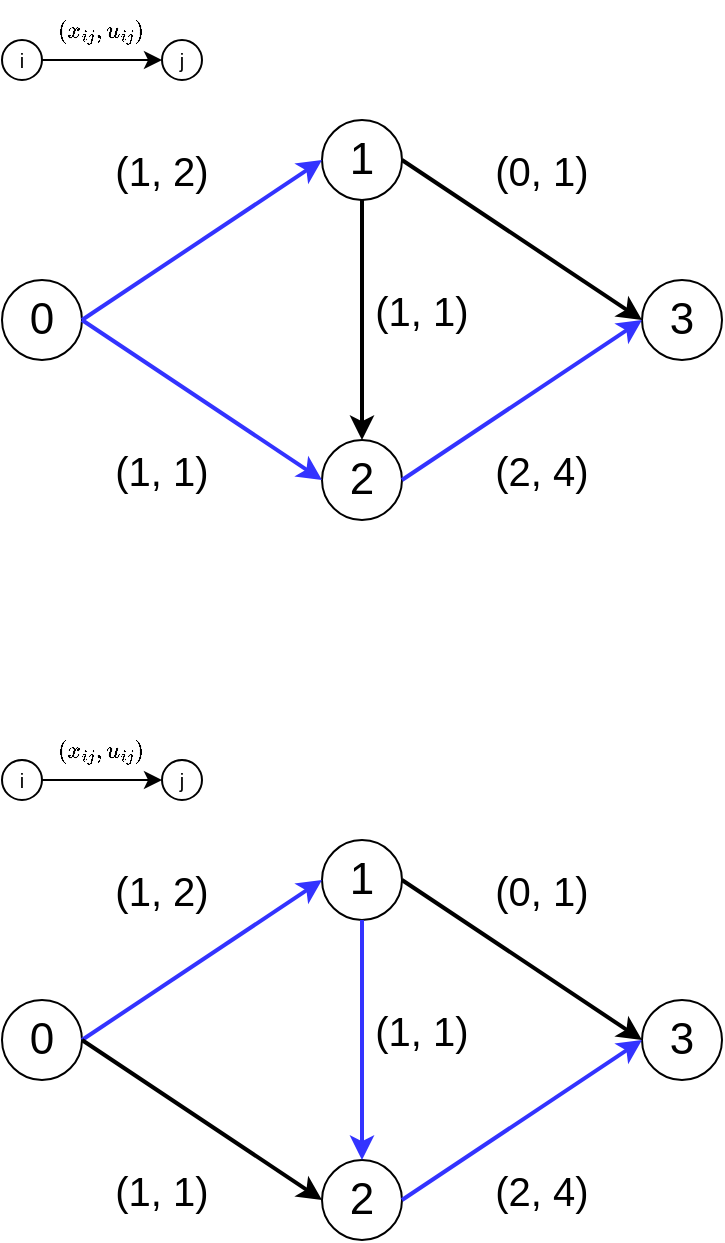<mxfile version="24.7.12" pages="10">
  <diagram name="spanning tree solution" id="IFWf1owKofdd70sISCYp">
    <mxGraphModel dx="427" dy="420" grid="1" gridSize="10" guides="1" tooltips="1" connect="1" arrows="1" fold="1" page="1" pageScale="1" pageWidth="1169" pageHeight="827" math="1" shadow="0">
      <root>
        <mxCell id="0" />
        <mxCell id="1" parent="0" />
        <mxCell id="mSR1cVaLe5jotWnzc_wQ-16" value="" style="group" vertex="1" connectable="0" parent="1">
          <mxGeometry x="120" y="80" width="360" height="200" as="geometry" />
        </mxCell>
        <mxCell id="mSR1cVaLe5jotWnzc_wQ-2" value="&lt;font style=&quot;font-size: 22px;&quot;&gt;0&lt;/font&gt;" style="ellipse;whiteSpace=wrap;html=1;aspect=fixed;" vertex="1" parent="mSR1cVaLe5jotWnzc_wQ-16">
          <mxGeometry y="80" width="40" height="40" as="geometry" />
        </mxCell>
        <mxCell id="mSR1cVaLe5jotWnzc_wQ-3" value="&lt;font style=&quot;font-size: 22px;&quot;&gt;1&lt;/font&gt;" style="ellipse;whiteSpace=wrap;html=1;aspect=fixed;" vertex="1" parent="mSR1cVaLe5jotWnzc_wQ-16">
          <mxGeometry x="160" width="40" height="40" as="geometry" />
        </mxCell>
        <mxCell id="mSR1cVaLe5jotWnzc_wQ-4" value="&lt;font style=&quot;font-size: 22px;&quot;&gt;2&lt;/font&gt;" style="ellipse;whiteSpace=wrap;html=1;aspect=fixed;" vertex="1" parent="mSR1cVaLe5jotWnzc_wQ-16">
          <mxGeometry x="160" y="160" width="40" height="40" as="geometry" />
        </mxCell>
        <mxCell id="mSR1cVaLe5jotWnzc_wQ-5" value="&lt;font style=&quot;font-size: 22px;&quot;&gt;3&lt;/font&gt;" style="ellipse;whiteSpace=wrap;html=1;aspect=fixed;" vertex="1" parent="mSR1cVaLe5jotWnzc_wQ-16">
          <mxGeometry x="320" y="80" width="40" height="40" as="geometry" />
        </mxCell>
        <mxCell id="mSR1cVaLe5jotWnzc_wQ-6" value="" style="endArrow=classic;html=1;rounded=0;entryX=0;entryY=0.5;entryDx=0;entryDy=0;strokeWidth=2;fillColor=#cce5ff;strokeColor=#3333FF;" edge="1" parent="mSR1cVaLe5jotWnzc_wQ-16" target="mSR1cVaLe5jotWnzc_wQ-3">
          <mxGeometry width="50" height="50" relative="1" as="geometry">
            <mxPoint x="40" y="100" as="sourcePoint" />
            <mxPoint x="70" y="30" as="targetPoint" />
          </mxGeometry>
        </mxCell>
        <mxCell id="mSR1cVaLe5jotWnzc_wQ-7" value="" style="endArrow=classic;html=1;rounded=0;entryX=0;entryY=0.5;entryDx=0;entryDy=0;exitX=1;exitY=0.5;exitDx=0;exitDy=0;strokeWidth=2;strokeColor=#3333FF;" edge="1" parent="mSR1cVaLe5jotWnzc_wQ-16" source="mSR1cVaLe5jotWnzc_wQ-2" target="mSR1cVaLe5jotWnzc_wQ-4">
          <mxGeometry width="50" height="50" relative="1" as="geometry">
            <mxPoint x="20" y="130" as="sourcePoint" />
            <mxPoint x="170" y="30" as="targetPoint" />
          </mxGeometry>
        </mxCell>
        <mxCell id="mSR1cVaLe5jotWnzc_wQ-8" value="" style="endArrow=classic;html=1;rounded=0;exitX=0.5;exitY=1;exitDx=0;exitDy=0;strokeWidth=2;" edge="1" parent="mSR1cVaLe5jotWnzc_wQ-16" source="mSR1cVaLe5jotWnzc_wQ-3" target="mSR1cVaLe5jotWnzc_wQ-4">
          <mxGeometry width="50" height="50" relative="1" as="geometry">
            <mxPoint x="30" y="130" as="sourcePoint" />
            <mxPoint x="170" y="190" as="targetPoint" />
          </mxGeometry>
        </mxCell>
        <mxCell id="mSR1cVaLe5jotWnzc_wQ-9" value="" style="endArrow=classic;html=1;rounded=0;exitX=1;exitY=0.5;exitDx=0;exitDy=0;entryX=0;entryY=0.5;entryDx=0;entryDy=0;strokeWidth=2;fillColor=#cce5ff;strokeColor=#000000;" edge="1" parent="mSR1cVaLe5jotWnzc_wQ-16" source="mSR1cVaLe5jotWnzc_wQ-3" target="mSR1cVaLe5jotWnzc_wQ-5">
          <mxGeometry width="50" height="50" relative="1" as="geometry">
            <mxPoint x="190" y="50" as="sourcePoint" />
            <mxPoint x="190" y="170" as="targetPoint" />
          </mxGeometry>
        </mxCell>
        <mxCell id="mSR1cVaLe5jotWnzc_wQ-10" value="" style="endArrow=classic;html=1;rounded=0;exitX=1;exitY=0.5;exitDx=0;exitDy=0;entryX=0;entryY=0.5;entryDx=0;entryDy=0;strokeWidth=2;strokeColor=#3333FF;" edge="1" parent="mSR1cVaLe5jotWnzc_wQ-16" source="mSR1cVaLe5jotWnzc_wQ-4" target="mSR1cVaLe5jotWnzc_wQ-5">
          <mxGeometry width="50" height="50" relative="1" as="geometry">
            <mxPoint x="210" y="30" as="sourcePoint" />
            <mxPoint x="330" y="110" as="targetPoint" />
          </mxGeometry>
        </mxCell>
        <mxCell id="mSR1cVaLe5jotWnzc_wQ-11" value="&lt;font style=&quot;font-size: 20px;&quot;&gt;(1, 2)&lt;/font&gt;" style="text;html=1;align=center;verticalAlign=middle;whiteSpace=wrap;rounded=0;" vertex="1" parent="mSR1cVaLe5jotWnzc_wQ-16">
          <mxGeometry x="50" y="10" width="60" height="30" as="geometry" />
        </mxCell>
        <mxCell id="mSR1cVaLe5jotWnzc_wQ-12" value="&lt;font style=&quot;font-size: 20px;&quot;&gt;(1, 1&lt;span style=&quot;color: rgba(0, 0, 0, 0); font-family: monospace; font-size: 0px; text-align: start; text-wrap: nowrap;&quot;&gt;%3CmxGraphModel%3E%3Croot%3E%3CmxCell%20id%3D%220%22%2F%3E%3CmxCell%20id%3D%221%22%20parent%3D%220%22%2F%3E%3CmxCell%20id%3D%222%22%20value%3D%22%26lt%3Bfont%20style%3D%26quot%3Bfont-size%3A%2020px%3B%26quot%3B%26gt%3B(1%2C%202)%26lt%3B%2Ffont%26gt%3B%22%20style%3D%22text%3Bhtml%3D1%3Balign%3Dcenter%3BverticalAlign%3Dmiddle%3BwhiteSpace%3Dwrap%3Brounded%3D0%3B%22%20vertex%3D%221%22%20parent%3D%221%22%3E%3CmxGeometry%20x%3D%22170%22%20y%3D%22100%22%20width%3D%2260%22%20height%3D%2230%22%20as%3D%22geometry%22%2F%3E%3C%2FmxCell%3E%3C%2Froot%3E%3C%2FmxGraphModel%3E&lt;/span&gt;)&lt;/font&gt;" style="text;html=1;align=center;verticalAlign=middle;whiteSpace=wrap;rounded=0;" vertex="1" parent="mSR1cVaLe5jotWnzc_wQ-16">
          <mxGeometry x="50" y="160" width="60" height="30" as="geometry" />
        </mxCell>
        <mxCell id="mSR1cVaLe5jotWnzc_wQ-13" value="&lt;font style=&quot;font-size: 20px;&quot;&gt;(0, 1&lt;span style=&quot;color: rgba(0, 0, 0, 0); font-family: monospace; font-size: 0px; text-align: start; text-wrap: nowrap;&quot;&gt;%3CmxGraphModel%3E%3Croot%3E%3CmxCell%20id%3D%220%22%2F%3E%3CmxCell%20id%3D%221%22%20parent%3D%220%22%2F%3E%3CmxCell%20id%3D%222%22%20value%3D%22%26lt%3Bfont%20style%3D%26quot%3Bfont-size%3A%2020px%3B%26quot%3B%26gt%3B(1%2C%202)%26lt%3B%2Ffont%26gt%3B%22%20style%3D%22text%3Bhtml%3D1%3Balign%3Dcenter%3BverticalAlign%3Dmiddle%3BwhiteSpace%3Dwrap%3Brounded%3D0%3B%22%20vertex%3D%221%22%20parent%3D%221%22%3E%3CmxGeometry%20x%3D%22170%22%20y%3D%22100%22%20width%3D%2260%22%20height%3D%2230%22%20as%3D%22geometry%22%2F%3E%3C%2FmxCell%3E%3C%2Froot%3E%3C%2FmxGraphModel%3E&lt;/span&gt;)&lt;/font&gt;" style="text;html=1;align=center;verticalAlign=middle;whiteSpace=wrap;rounded=0;" vertex="1" parent="mSR1cVaLe5jotWnzc_wQ-16">
          <mxGeometry x="240" y="10" width="60" height="30" as="geometry" />
        </mxCell>
        <mxCell id="mSR1cVaLe5jotWnzc_wQ-14" value="&lt;font style=&quot;font-size: 20px;&quot;&gt;(2, 4&lt;span style=&quot;color: rgba(0, 0, 0, 0); font-family: monospace; font-size: 0px; text-align: start; text-wrap: nowrap;&quot;&gt;%3CmxGraphModel%3E%3Croot%3E%3CmxCell%20id%3D%220%22%2F%3E%3CmxCell%20id%3D%221%22%20parent%3D%220%22%2F%3E%3CmxCell%20id%3D%222%22%20value%3D%22%26lt%3Bfont%20style%3D%26quot%3Bfont-size%3A%2020px%3B%26quot%3B%26gt%3B(1%2C%202)%26lt%3B%2Ffont%26gt%3B%22%20style%3D%22text%3Bhtml%3D1%3Balign%3Dcenter%3BverticalAlign%3Dmiddle%3BwhiteSpace%3Dwrap%3Brounded%3D0%3B%22%20vertex%3D%221%22%20parent%3D%221%22%3E%3CmxGeometry%20x%3D%22170%22%20y%3D%22100%22%20width%3D%2260%22%20height%3D%2230%22%20as%3D%22geometry%22%2F%3E%3C%2FmxCell%3E%3C%2Froot%3E%3C%2FmxGraphModel%3E&lt;/span&gt;)&lt;/font&gt;" style="text;html=1;align=center;verticalAlign=middle;whiteSpace=wrap;rounded=0;" vertex="1" parent="mSR1cVaLe5jotWnzc_wQ-16">
          <mxGeometry x="240" y="160" width="60" height="30" as="geometry" />
        </mxCell>
        <mxCell id="mSR1cVaLe5jotWnzc_wQ-15" value="&lt;font style=&quot;font-size: 20px;&quot;&gt;(1, 1&lt;span style=&quot;color: rgba(0, 0, 0, 0); font-family: monospace; font-size: 0px; text-align: start; text-wrap: nowrap;&quot;&gt;%3CmxGraphModel%3E%3Croot%3E%3CmxCell%20id%3D%220%22%2F%3E%3CmxCell%20id%3D%221%22%20parent%3D%220%22%2F%3E%3CmxCell%20id%3D%222%22%20value%3D%22%26lt%3Bfont%20style%3D%26quot%3Bfont-size%3A%2020px%3B%26quot%3B%26gt%3B(1%2C%202)%26lt%3B%2Ffont%26gt%3B%22%20style%3D%22text%3Bhtml%3D1%3Balign%3Dcenter%3BverticalAlign%3Dmiddle%3BwhiteSpace%3Dwrap%3Brounded%3D0%3B%22%20vertex%3D%221%22%20parent%3D%221%22%3E%3CmxGeometry%20x%3D%22170%22%20y%3D%22100%22%20width%3D%2260%22%20height%3D%2230%22%20as%3D%22geometry%22%2F%3E%3C%2FmxCell%3E%3C%2Froot%3E%3C%2FmxGraphModel%3E&lt;/span&gt;)&lt;/font&gt;" style="text;html=1;align=center;verticalAlign=middle;whiteSpace=wrap;rounded=0;" vertex="1" parent="mSR1cVaLe5jotWnzc_wQ-16">
          <mxGeometry x="180" y="80" width="60" height="30" as="geometry" />
        </mxCell>
        <mxCell id="mSR1cVaLe5jotWnzc_wQ-32" value="&lt;font style=&quot;font-size: 10px;&quot;&gt;i&lt;/font&gt;" style="ellipse;whiteSpace=wrap;html=1;aspect=fixed;" vertex="1" parent="1">
          <mxGeometry x="120" y="40" width="20" height="20" as="geometry" />
        </mxCell>
        <mxCell id="mSR1cVaLe5jotWnzc_wQ-33" value="&lt;font style=&quot;font-size: 10px;&quot;&gt;j&lt;/font&gt;" style="ellipse;whiteSpace=wrap;html=1;aspect=fixed;align=center;" vertex="1" parent="1">
          <mxGeometry x="200" y="40" width="20" height="20" as="geometry" />
        </mxCell>
        <mxCell id="mSR1cVaLe5jotWnzc_wQ-34" value="" style="endArrow=classic;html=1;rounded=0;exitX=1;exitY=0.5;exitDx=0;exitDy=0;entryX=0;entryY=0.5;entryDx=0;entryDy=0;" edge="1" parent="1" source="mSR1cVaLe5jotWnzc_wQ-32" target="mSR1cVaLe5jotWnzc_wQ-33">
          <mxGeometry width="50" height="50" relative="1" as="geometry">
            <mxPoint x="250" y="50" as="sourcePoint" />
            <mxPoint x="300" as="targetPoint" />
          </mxGeometry>
        </mxCell>
        <mxCell id="mSR1cVaLe5jotWnzc_wQ-36" value="&lt;font style=&quot;font-size: 10px;&quot;&gt;`(x_{ij}, u_{ij})`&lt;/font&gt;" style="text;html=1;align=center;verticalAlign=middle;whiteSpace=wrap;rounded=0;" vertex="1" parent="1">
          <mxGeometry x="140" y="20" width="60" height="30" as="geometry" />
        </mxCell>
        <mxCell id="mSR1cVaLe5jotWnzc_wQ-42" value="" style="group" vertex="1" connectable="0" parent="1">
          <mxGeometry x="120" y="380" width="360" height="260" as="geometry" />
        </mxCell>
        <mxCell id="mSR1cVaLe5jotWnzc_wQ-17" value="" style="group" vertex="1" connectable="0" parent="mSR1cVaLe5jotWnzc_wQ-42">
          <mxGeometry y="60" width="360" height="200" as="geometry" />
        </mxCell>
        <mxCell id="mSR1cVaLe5jotWnzc_wQ-18" value="&lt;font style=&quot;font-size: 22px;&quot;&gt;0&lt;/font&gt;" style="ellipse;whiteSpace=wrap;html=1;aspect=fixed;" vertex="1" parent="mSR1cVaLe5jotWnzc_wQ-17">
          <mxGeometry y="80" width="40" height="40" as="geometry" />
        </mxCell>
        <mxCell id="mSR1cVaLe5jotWnzc_wQ-19" value="&lt;font style=&quot;font-size: 22px;&quot;&gt;1&lt;/font&gt;" style="ellipse;whiteSpace=wrap;html=1;aspect=fixed;" vertex="1" parent="mSR1cVaLe5jotWnzc_wQ-17">
          <mxGeometry x="160" width="40" height="40" as="geometry" />
        </mxCell>
        <mxCell id="mSR1cVaLe5jotWnzc_wQ-20" value="&lt;font style=&quot;font-size: 22px;&quot;&gt;2&lt;/font&gt;" style="ellipse;whiteSpace=wrap;html=1;aspect=fixed;" vertex="1" parent="mSR1cVaLe5jotWnzc_wQ-17">
          <mxGeometry x="160" y="160" width="40" height="40" as="geometry" />
        </mxCell>
        <mxCell id="mSR1cVaLe5jotWnzc_wQ-21" value="&lt;font style=&quot;font-size: 22px;&quot;&gt;3&lt;/font&gt;" style="ellipse;whiteSpace=wrap;html=1;aspect=fixed;" vertex="1" parent="mSR1cVaLe5jotWnzc_wQ-17">
          <mxGeometry x="320" y="80" width="40" height="40" as="geometry" />
        </mxCell>
        <mxCell id="mSR1cVaLe5jotWnzc_wQ-22" value="" style="endArrow=classic;html=1;rounded=0;entryX=0;entryY=0.5;entryDx=0;entryDy=0;strokeWidth=2;strokeColor=#3333FF;" edge="1" parent="mSR1cVaLe5jotWnzc_wQ-17" target="mSR1cVaLe5jotWnzc_wQ-19">
          <mxGeometry width="50" height="50" relative="1" as="geometry">
            <mxPoint x="40" y="100" as="sourcePoint" />
            <mxPoint x="70" y="30" as="targetPoint" />
          </mxGeometry>
        </mxCell>
        <mxCell id="mSR1cVaLe5jotWnzc_wQ-23" value="" style="endArrow=classic;html=1;rounded=0;entryX=0;entryY=0.5;entryDx=0;entryDy=0;exitX=1;exitY=0.5;exitDx=0;exitDy=0;strokeWidth=2;" edge="1" parent="mSR1cVaLe5jotWnzc_wQ-17" source="mSR1cVaLe5jotWnzc_wQ-18" target="mSR1cVaLe5jotWnzc_wQ-20">
          <mxGeometry width="50" height="50" relative="1" as="geometry">
            <mxPoint x="20" y="130" as="sourcePoint" />
            <mxPoint x="170" y="30" as="targetPoint" />
          </mxGeometry>
        </mxCell>
        <mxCell id="mSR1cVaLe5jotWnzc_wQ-24" value="" style="endArrow=classic;html=1;rounded=0;exitX=0.5;exitY=1;exitDx=0;exitDy=0;strokeWidth=2;strokeColor=#3333FF;" edge="1" parent="mSR1cVaLe5jotWnzc_wQ-17" source="mSR1cVaLe5jotWnzc_wQ-19" target="mSR1cVaLe5jotWnzc_wQ-20">
          <mxGeometry width="50" height="50" relative="1" as="geometry">
            <mxPoint x="30" y="130" as="sourcePoint" />
            <mxPoint x="170" y="190" as="targetPoint" />
          </mxGeometry>
        </mxCell>
        <mxCell id="mSR1cVaLe5jotWnzc_wQ-25" value="" style="endArrow=classic;html=1;rounded=0;exitX=1;exitY=0.5;exitDx=0;exitDy=0;entryX=0;entryY=0.5;entryDx=0;entryDy=0;strokeWidth=2;strokeColor=#000000;" edge="1" parent="mSR1cVaLe5jotWnzc_wQ-17" source="mSR1cVaLe5jotWnzc_wQ-19" target="mSR1cVaLe5jotWnzc_wQ-21">
          <mxGeometry width="50" height="50" relative="1" as="geometry">
            <mxPoint x="190" y="50" as="sourcePoint" />
            <mxPoint x="190" y="170" as="targetPoint" />
          </mxGeometry>
        </mxCell>
        <mxCell id="mSR1cVaLe5jotWnzc_wQ-26" value="" style="endArrow=classic;html=1;rounded=0;exitX=1;exitY=0.5;exitDx=0;exitDy=0;entryX=0;entryY=0.5;entryDx=0;entryDy=0;strokeWidth=2;strokeColor=#3333FF;" edge="1" parent="mSR1cVaLe5jotWnzc_wQ-17" source="mSR1cVaLe5jotWnzc_wQ-20" target="mSR1cVaLe5jotWnzc_wQ-21">
          <mxGeometry width="50" height="50" relative="1" as="geometry">
            <mxPoint x="210" y="30" as="sourcePoint" />
            <mxPoint x="330" y="110" as="targetPoint" />
          </mxGeometry>
        </mxCell>
        <mxCell id="mSR1cVaLe5jotWnzc_wQ-27" value="&lt;font style=&quot;font-size: 20px;&quot;&gt;(1, 2)&lt;/font&gt;" style="text;html=1;align=center;verticalAlign=middle;whiteSpace=wrap;rounded=0;" vertex="1" parent="mSR1cVaLe5jotWnzc_wQ-17">
          <mxGeometry x="50" y="10" width="60" height="30" as="geometry" />
        </mxCell>
        <mxCell id="mSR1cVaLe5jotWnzc_wQ-28" value="&lt;font style=&quot;font-size: 20px;&quot;&gt;(1, 1&lt;span style=&quot;color: rgba(0, 0, 0, 0); font-family: monospace; font-size: 0px; text-align: start; text-wrap: nowrap;&quot;&gt;%3CmxGraphModel%3E%3Croot%3E%3CmxCell%20id%3D%220%22%2F%3E%3CmxCell%20id%3D%221%22%20parent%3D%220%22%2F%3E%3CmxCell%20id%3D%222%22%20value%3D%22%26lt%3Bfont%20style%3D%26quot%3Bfont-size%3A%2020px%3B%26quot%3B%26gt%3B(1%2C%202)%26lt%3B%2Ffont%26gt%3B%22%20style%3D%22text%3Bhtml%3D1%3Balign%3Dcenter%3BverticalAlign%3Dmiddle%3BwhiteSpace%3Dwrap%3Brounded%3D0%3B%22%20vertex%3D%221%22%20parent%3D%221%22%3E%3CmxGeometry%20x%3D%22170%22%20y%3D%22100%22%20width%3D%2260%22%20height%3D%2230%22%20as%3D%22geometry%22%2F%3E%3C%2FmxCell%3E%3C%2Froot%3E%3C%2FmxGraphModel%3E&lt;/span&gt;)&lt;/font&gt;" style="text;html=1;align=center;verticalAlign=middle;whiteSpace=wrap;rounded=0;" vertex="1" parent="mSR1cVaLe5jotWnzc_wQ-17">
          <mxGeometry x="50" y="160" width="60" height="30" as="geometry" />
        </mxCell>
        <mxCell id="mSR1cVaLe5jotWnzc_wQ-29" value="&lt;font style=&quot;font-size: 20px;&quot;&gt;(0, 1&lt;span style=&quot;color: rgba(0, 0, 0, 0); font-family: monospace; font-size: 0px; text-align: start; text-wrap: nowrap;&quot;&gt;%3CmxGraphModel%3E%3Croot%3E%3CmxCell%20id%3D%220%22%2F%3E%3CmxCell%20id%3D%221%22%20parent%3D%220%22%2F%3E%3CmxCell%20id%3D%222%22%20value%3D%22%26lt%3Bfont%20style%3D%26quot%3Bfont-size%3A%2020px%3B%26quot%3B%26gt%3B(1%2C%202)%26lt%3B%2Ffont%26gt%3B%22%20style%3D%22text%3Bhtml%3D1%3Balign%3Dcenter%3BverticalAlign%3Dmiddle%3BwhiteSpace%3Dwrap%3Brounded%3D0%3B%22%20vertex%3D%221%22%20parent%3D%221%22%3E%3CmxGeometry%20x%3D%22170%22%20y%3D%22100%22%20width%3D%2260%22%20height%3D%2230%22%20as%3D%22geometry%22%2F%3E%3C%2FmxCell%3E%3C%2Froot%3E%3C%2FmxGraphModel%3E&lt;/span&gt;)&lt;/font&gt;" style="text;html=1;align=center;verticalAlign=middle;whiteSpace=wrap;rounded=0;" vertex="1" parent="mSR1cVaLe5jotWnzc_wQ-17">
          <mxGeometry x="240" y="10" width="60" height="30" as="geometry" />
        </mxCell>
        <mxCell id="mSR1cVaLe5jotWnzc_wQ-30" value="&lt;font style=&quot;font-size: 20px;&quot;&gt;(2, 4&lt;span style=&quot;color: rgba(0, 0, 0, 0); font-family: monospace; font-size: 0px; text-align: start; text-wrap: nowrap;&quot;&gt;%3CmxGraphModel%3E%3Croot%3E%3CmxCell%20id%3D%220%22%2F%3E%3CmxCell%20id%3D%221%22%20parent%3D%220%22%2F%3E%3CmxCell%20id%3D%222%22%20value%3D%22%26lt%3Bfont%20style%3D%26quot%3Bfont-size%3A%2020px%3B%26quot%3B%26gt%3B(1%2C%202)%26lt%3B%2Ffont%26gt%3B%22%20style%3D%22text%3Bhtml%3D1%3Balign%3Dcenter%3BverticalAlign%3Dmiddle%3BwhiteSpace%3Dwrap%3Brounded%3D0%3B%22%20vertex%3D%221%22%20parent%3D%221%22%3E%3CmxGeometry%20x%3D%22170%22%20y%3D%22100%22%20width%3D%2260%22%20height%3D%2230%22%20as%3D%22geometry%22%2F%3E%3C%2FmxCell%3E%3C%2Froot%3E%3C%2FmxGraphModel%3E&lt;/span&gt;)&lt;/font&gt;" style="text;html=1;align=center;verticalAlign=middle;whiteSpace=wrap;rounded=0;" vertex="1" parent="mSR1cVaLe5jotWnzc_wQ-17">
          <mxGeometry x="240" y="160" width="60" height="30" as="geometry" />
        </mxCell>
        <mxCell id="mSR1cVaLe5jotWnzc_wQ-31" value="&lt;font style=&quot;font-size: 20px;&quot;&gt;(1, 1&lt;span style=&quot;color: rgba(0, 0, 0, 0); font-family: monospace; font-size: 0px; text-align: start; text-wrap: nowrap;&quot;&gt;%3CmxGraphModel%3E%3Croot%3E%3CmxCell%20id%3D%220%22%2F%3E%3CmxCell%20id%3D%221%22%20parent%3D%220%22%2F%3E%3CmxCell%20id%3D%222%22%20value%3D%22%26lt%3Bfont%20style%3D%26quot%3Bfont-size%3A%2020px%3B%26quot%3B%26gt%3B(1%2C%202)%26lt%3B%2Ffont%26gt%3B%22%20style%3D%22text%3Bhtml%3D1%3Balign%3Dcenter%3BverticalAlign%3Dmiddle%3BwhiteSpace%3Dwrap%3Brounded%3D0%3B%22%20vertex%3D%221%22%20parent%3D%221%22%3E%3CmxGeometry%20x%3D%22170%22%20y%3D%22100%22%20width%3D%2260%22%20height%3D%2230%22%20as%3D%22geometry%22%2F%3E%3C%2FmxCell%3E%3C%2Froot%3E%3C%2FmxGraphModel%3E&lt;/span&gt;)&lt;/font&gt;" style="text;html=1;align=center;verticalAlign=middle;whiteSpace=wrap;rounded=0;" vertex="1" parent="mSR1cVaLe5jotWnzc_wQ-17">
          <mxGeometry x="180" y="80" width="60" height="30" as="geometry" />
        </mxCell>
        <mxCell id="mSR1cVaLe5jotWnzc_wQ-38" value="&lt;font style=&quot;font-size: 10px;&quot;&gt;i&lt;/font&gt;" style="ellipse;whiteSpace=wrap;html=1;aspect=fixed;" vertex="1" parent="mSR1cVaLe5jotWnzc_wQ-42">
          <mxGeometry y="20" width="20" height="20" as="geometry" />
        </mxCell>
        <mxCell id="mSR1cVaLe5jotWnzc_wQ-39" value="&lt;font style=&quot;font-size: 10px;&quot;&gt;j&lt;/font&gt;" style="ellipse;whiteSpace=wrap;html=1;aspect=fixed;align=center;" vertex="1" parent="mSR1cVaLe5jotWnzc_wQ-42">
          <mxGeometry x="80" y="20" width="20" height="20" as="geometry" />
        </mxCell>
        <mxCell id="mSR1cVaLe5jotWnzc_wQ-40" value="" style="endArrow=classic;html=1;rounded=0;exitX=1;exitY=0.5;exitDx=0;exitDy=0;entryX=0;entryY=0.5;entryDx=0;entryDy=0;" edge="1" parent="mSR1cVaLe5jotWnzc_wQ-42" source="mSR1cVaLe5jotWnzc_wQ-38" target="mSR1cVaLe5jotWnzc_wQ-39">
          <mxGeometry width="50" height="50" relative="1" as="geometry">
            <mxPoint x="130" y="30" as="sourcePoint" />
            <mxPoint x="180" y="-20" as="targetPoint" />
          </mxGeometry>
        </mxCell>
        <mxCell id="mSR1cVaLe5jotWnzc_wQ-41" value="&lt;font style=&quot;font-size: 10px;&quot;&gt;`(x_{ij}, u_{ij})`&lt;/font&gt;" style="text;html=1;align=center;verticalAlign=middle;whiteSpace=wrap;rounded=0;" vertex="1" parent="mSR1cVaLe5jotWnzc_wQ-42">
          <mxGeometry x="20" width="60" height="30" as="geometry" />
        </mxCell>
      </root>
    </mxGraphModel>
  </diagram>
  <diagram id="AJSU8Vy8vHZ4qWeYWpih" name="ポテンシャル">
    <mxGraphModel dx="1107" dy="576" grid="1" gridSize="10" guides="1" tooltips="1" connect="1" arrows="1" fold="1" page="1" pageScale="1" pageWidth="1169" pageHeight="827" math="1" shadow="0">
      <root>
        <mxCell id="0" />
        <mxCell id="1" parent="0" />
        <mxCell id="NVO70XqxVRxX0xAW9o9Z-1" value="0" style="ellipse;whiteSpace=wrap;html=1;aspect=fixed;fontSize=20;" vertex="1" parent="1">
          <mxGeometry x="240" y="120" width="40" height="40" as="geometry" />
        </mxCell>
        <mxCell id="NVO70XqxVRxX0xAW9o9Z-2" value="1" style="ellipse;whiteSpace=wrap;html=1;aspect=fixed;fontSize=20;" vertex="1" parent="1">
          <mxGeometry x="120" y="200" width="40" height="40" as="geometry" />
        </mxCell>
        <mxCell id="NVO70XqxVRxX0xAW9o9Z-3" value="3" style="ellipse;whiteSpace=wrap;html=1;aspect=fixed;fontSize=20;" vertex="1" parent="1">
          <mxGeometry x="360" y="200" width="40" height="40" as="geometry" />
        </mxCell>
        <mxCell id="NVO70XqxVRxX0xAW9o9Z-4" value="4" style="ellipse;whiteSpace=wrap;html=1;aspect=fixed;fontSize=20;" vertex="1" parent="1">
          <mxGeometry x="280" y="320" width="40" height="40" as="geometry" />
        </mxCell>
        <mxCell id="NVO70XqxVRxX0xAW9o9Z-5" value="5" style="ellipse;whiteSpace=wrap;html=1;aspect=fixed;fontSize=20;" vertex="1" parent="1">
          <mxGeometry x="440" y="320" width="40" height="40" as="geometry" />
        </mxCell>
        <mxCell id="NVO70XqxVRxX0xAW9o9Z-6" value="6" style="ellipse;whiteSpace=wrap;html=1;aspect=fixed;fontSize=20;" vertex="1" parent="1">
          <mxGeometry x="440" y="440" width="40" height="40" as="geometry" />
        </mxCell>
        <mxCell id="NVO70XqxVRxX0xAW9o9Z-7" value="2" style="ellipse;whiteSpace=wrap;html=1;aspect=fixed;fontSize=20;" vertex="1" parent="1">
          <mxGeometry x="120" y="320" width="40" height="40" as="geometry" />
        </mxCell>
        <mxCell id="NVO70XqxVRxX0xAW9o9Z-8" value="" style="endArrow=classic;html=1;rounded=0;strokeWidth=2;exitX=0.5;exitY=1;exitDx=0;exitDy=0;entryX=0.5;entryY=0;entryDx=0;entryDy=0;" edge="1" parent="1" source="NVO70XqxVRxX0xAW9o9Z-1" target="NVO70XqxVRxX0xAW9o9Z-2">
          <mxGeometry width="50" height="50" relative="1" as="geometry">
            <mxPoint x="270" y="320" as="sourcePoint" />
            <mxPoint x="320" y="270" as="targetPoint" />
          </mxGeometry>
        </mxCell>
        <mxCell id="NVO70XqxVRxX0xAW9o9Z-9" value="" style="endArrow=classic;html=1;rounded=0;strokeWidth=2;exitX=0.5;exitY=0;exitDx=0;exitDy=0;entryX=0.5;entryY=1;entryDx=0;entryDy=0;" edge="1" parent="1" source="NVO70XqxVRxX0xAW9o9Z-7" target="NVO70XqxVRxX0xAW9o9Z-2">
          <mxGeometry width="50" height="50" relative="1" as="geometry">
            <mxPoint x="240" y="340" as="sourcePoint" />
            <mxPoint x="80" y="380" as="targetPoint" />
          </mxGeometry>
        </mxCell>
        <mxCell id="NVO70XqxVRxX0xAW9o9Z-10" value="" style="endArrow=classic;html=1;rounded=0;strokeWidth=2;exitX=0.5;exitY=0;exitDx=0;exitDy=0;entryX=0.5;entryY=1;entryDx=0;entryDy=0;" edge="1" parent="1" source="NVO70XqxVRxX0xAW9o9Z-3" target="NVO70XqxVRxX0xAW9o9Z-1">
          <mxGeometry width="50" height="50" relative="1" as="geometry">
            <mxPoint x="370" y="150" as="sourcePoint" />
            <mxPoint x="450" y="110" as="targetPoint" />
          </mxGeometry>
        </mxCell>
        <mxCell id="NVO70XqxVRxX0xAW9o9Z-11" value="" style="endArrow=classic;html=1;rounded=0;strokeWidth=2;exitX=0.5;exitY=1;exitDx=0;exitDy=0;entryX=0.5;entryY=0;entryDx=0;entryDy=0;" edge="1" parent="1" source="NVO70XqxVRxX0xAW9o9Z-3" target="NVO70XqxVRxX0xAW9o9Z-4">
          <mxGeometry width="50" height="50" relative="1" as="geometry">
            <mxPoint x="430" y="210" as="sourcePoint" />
            <mxPoint x="270" y="170" as="targetPoint" />
          </mxGeometry>
        </mxCell>
        <mxCell id="NVO70XqxVRxX0xAW9o9Z-12" value="" style="endArrow=classic;html=1;rounded=0;strokeWidth=2;exitX=0.5;exitY=1;exitDx=0;exitDy=0;entryX=0.5;entryY=0;entryDx=0;entryDy=0;" edge="1" parent="1" source="NVO70XqxVRxX0xAW9o9Z-3" target="NVO70XqxVRxX0xAW9o9Z-5">
          <mxGeometry width="50" height="50" relative="1" as="geometry">
            <mxPoint x="423.84" y="240.0" as="sourcePoint" />
            <mxPoint x="500" y="318.84" as="targetPoint" />
          </mxGeometry>
        </mxCell>
        <mxCell id="NVO70XqxVRxX0xAW9o9Z-13" value="" style="endArrow=classic;html=1;rounded=0;strokeWidth=2;exitX=0.5;exitY=1;exitDx=0;exitDy=0;entryX=0.5;entryY=0;entryDx=0;entryDy=0;" edge="1" parent="1" source="NVO70XqxVRxX0xAW9o9Z-5" target="NVO70XqxVRxX0xAW9o9Z-6">
          <mxGeometry width="50" height="50" relative="1" as="geometry">
            <mxPoint x="430" y="250" as="sourcePoint" />
            <mxPoint x="460" y="440" as="targetPoint" />
          </mxGeometry>
        </mxCell>
        <mxCell id="NVO70XqxVRxX0xAW9o9Z-14" value="1" style="text;html=1;align=center;verticalAlign=middle;whiteSpace=wrap;rounded=0;fontSize=20;" vertex="1" parent="1">
          <mxGeometry x="160" y="130" width="40" height="40" as="geometry" />
        </mxCell>
        <mxCell id="NVO70XqxVRxX0xAW9o9Z-15" value="5" style="text;html=1;align=center;verticalAlign=middle;whiteSpace=wrap;rounded=0;fontSize=20;" vertex="1" parent="1">
          <mxGeometry x="90" y="260" width="40" height="40" as="geometry" />
        </mxCell>
        <mxCell id="NVO70XqxVRxX0xAW9o9Z-16" value="2" style="text;html=1;align=center;verticalAlign=middle;whiteSpace=wrap;rounded=0;fontSize=20;" vertex="1" parent="1">
          <mxGeometry x="320" y="130" width="40" height="40" as="geometry" />
        </mxCell>
        <mxCell id="NVO70XqxVRxX0xAW9o9Z-17" value="5" style="text;html=1;align=center;verticalAlign=middle;whiteSpace=wrap;rounded=0;fontSize=20;" vertex="1" parent="1">
          <mxGeometry x="290" y="240" width="40" height="40" as="geometry" />
        </mxCell>
        <mxCell id="NVO70XqxVRxX0xAW9o9Z-18" value="6" style="text;html=1;align=center;verticalAlign=middle;whiteSpace=wrap;rounded=0;fontSize=20;" vertex="1" parent="1">
          <mxGeometry x="430" y="240" width="40" height="40" as="geometry" />
        </mxCell>
        <mxCell id="NVO70XqxVRxX0xAW9o9Z-19" value="7" style="text;html=1;align=center;verticalAlign=middle;whiteSpace=wrap;rounded=0;fontSize=20;" vertex="1" parent="1">
          <mxGeometry x="480" y="380" width="40" height="40" as="geometry" />
        </mxCell>
        <mxCell id="NVO70XqxVRxX0xAW9o9Z-20" value="0" style="text;html=1;align=center;verticalAlign=middle;whiteSpace=wrap;rounded=0;fontSize=20;fontColor=#FF0000;" vertex="1" parent="1">
          <mxGeometry x="240" y="80" width="40" height="40" as="geometry" />
        </mxCell>
        <mxCell id="NVO70XqxVRxX0xAW9o9Z-21" value="-1" style="text;html=1;align=center;verticalAlign=middle;whiteSpace=wrap;rounded=0;fontSize=20;fontColor=#FF0000;" vertex="1" parent="1">
          <mxGeometry x="80" y="200" width="40" height="40" as="geometry" />
        </mxCell>
        <mxCell id="NVO70XqxVRxX0xAW9o9Z-22" value="4" style="text;html=1;align=center;verticalAlign=middle;whiteSpace=wrap;rounded=0;fontSize=20;fontColor=#FF0000;" vertex="1" parent="1">
          <mxGeometry x="80" y="320" width="40" height="40" as="geometry" />
        </mxCell>
        <mxCell id="NVO70XqxVRxX0xAW9o9Z-23" value="-3" style="text;html=1;align=center;verticalAlign=middle;whiteSpace=wrap;rounded=0;fontSize=20;fontColor=#FF0000;" vertex="1" parent="1">
          <mxGeometry x="320" y="320" width="40" height="40" as="geometry" />
        </mxCell>
        <mxCell id="NVO70XqxVRxX0xAW9o9Z-24" value="2" style="text;html=1;align=center;verticalAlign=middle;whiteSpace=wrap;rounded=0;fontSize=20;fontColor=#FF0000;" vertex="1" parent="1">
          <mxGeometry x="400" y="200" width="40" height="40" as="geometry" />
        </mxCell>
        <mxCell id="NVO70XqxVRxX0xAW9o9Z-25" value="-4" style="text;html=1;align=center;verticalAlign=middle;whiteSpace=wrap;rounded=0;fontSize=20;fontColor=#FF0000;" vertex="1" parent="1">
          <mxGeometry x="480" y="320" width="40" height="40" as="geometry" />
        </mxCell>
        <mxCell id="NVO70XqxVRxX0xAW9o9Z-26" value="-11" style="text;html=1;align=center;verticalAlign=middle;whiteSpace=wrap;rounded=0;fontSize=20;fontColor=#FF0000;" vertex="1" parent="1">
          <mxGeometry x="480" y="440" width="40" height="40" as="geometry" />
        </mxCell>
        <mxCell id="NVO70XqxVRxX0xAW9o9Z-27" value="&lt;font style=&quot;font-size: 10px;&quot;&gt;i&lt;/font&gt;" style="ellipse;whiteSpace=wrap;html=1;aspect=fixed;" vertex="1" parent="1">
          <mxGeometry x="80" y="90" width="20" height="20" as="geometry" />
        </mxCell>
        <mxCell id="NVO70XqxVRxX0xAW9o9Z-28" value="&lt;font style=&quot;font-size: 10px;&quot;&gt;j&lt;/font&gt;" style="ellipse;whiteSpace=wrap;html=1;aspect=fixed;align=center;" vertex="1" parent="1">
          <mxGeometry x="160" y="90" width="20" height="20" as="geometry" />
        </mxCell>
        <mxCell id="NVO70XqxVRxX0xAW9o9Z-29" value="" style="endArrow=classic;html=1;rounded=0;exitX=1;exitY=0.5;exitDx=0;exitDy=0;entryX=0;entryY=0.5;entryDx=0;entryDy=0;" edge="1" parent="1" source="NVO70XqxVRxX0xAW9o9Z-27" target="NVO70XqxVRxX0xAW9o9Z-28">
          <mxGeometry width="50" height="50" relative="1" as="geometry">
            <mxPoint x="210" y="100" as="sourcePoint" />
            <mxPoint x="260" y="50" as="targetPoint" />
          </mxGeometry>
        </mxCell>
        <mxCell id="NVO70XqxVRxX0xAW9o9Z-30" value="&lt;font style=&quot;font-size: 10px;&quot;&gt;`c_{ij}`&lt;/font&gt;" style="text;html=1;align=center;verticalAlign=middle;whiteSpace=wrap;rounded=0;" vertex="1" parent="1">
          <mxGeometry x="100" y="70" width="60" height="30" as="geometry" />
        </mxCell>
      </root>
    </mxGraphModel>
  </diagram>
  <diagram name="全域木に辺を追加" id="erGNvk74YCxKLZgvVQ47">
    <mxGraphModel dx="982" dy="576" grid="1" gridSize="10" guides="1" tooltips="1" connect="1" arrows="1" fold="1" page="1" pageScale="1" pageWidth="1169" pageHeight="827" math="1" shadow="0">
      <root>
        <mxCell id="xKjYKErd1Zvv7584iSdf-0" />
        <mxCell id="xKjYKErd1Zvv7584iSdf-1" parent="xKjYKErd1Zvv7584iSdf-0" />
        <mxCell id="xKjYKErd1Zvv7584iSdf-3" value="0" style="ellipse;whiteSpace=wrap;html=1;aspect=fixed;fontSize=20;" vertex="1" parent="xKjYKErd1Zvv7584iSdf-1">
          <mxGeometry x="240" y="120" width="40" height="40" as="geometry" />
        </mxCell>
        <mxCell id="xKjYKErd1Zvv7584iSdf-4" value="1" style="ellipse;whiteSpace=wrap;html=1;aspect=fixed;fontSize=20;" vertex="1" parent="xKjYKErd1Zvv7584iSdf-1">
          <mxGeometry x="120" y="200" width="40" height="40" as="geometry" />
        </mxCell>
        <mxCell id="xKjYKErd1Zvv7584iSdf-5" value="3" style="ellipse;whiteSpace=wrap;html=1;aspect=fixed;fontSize=20;" vertex="1" parent="xKjYKErd1Zvv7584iSdf-1">
          <mxGeometry x="360" y="200" width="40" height="40" as="geometry" />
        </mxCell>
        <mxCell id="xKjYKErd1Zvv7584iSdf-6" value="4" style="ellipse;whiteSpace=wrap;html=1;aspect=fixed;fontSize=20;" vertex="1" parent="xKjYKErd1Zvv7584iSdf-1">
          <mxGeometry x="280" y="320" width="40" height="40" as="geometry" />
        </mxCell>
        <mxCell id="xKjYKErd1Zvv7584iSdf-7" value="5" style="ellipse;whiteSpace=wrap;html=1;aspect=fixed;fontSize=20;" vertex="1" parent="xKjYKErd1Zvv7584iSdf-1">
          <mxGeometry x="440" y="320" width="40" height="40" as="geometry" />
        </mxCell>
        <mxCell id="xKjYKErd1Zvv7584iSdf-8" value="6" style="ellipse;whiteSpace=wrap;html=1;aspect=fixed;fontSize=20;" vertex="1" parent="xKjYKErd1Zvv7584iSdf-1">
          <mxGeometry x="440" y="440" width="40" height="40" as="geometry" />
        </mxCell>
        <mxCell id="xKjYKErd1Zvv7584iSdf-9" value="2" style="ellipse;whiteSpace=wrap;html=1;aspect=fixed;fontSize=20;" vertex="1" parent="xKjYKErd1Zvv7584iSdf-1">
          <mxGeometry x="120" y="320" width="40" height="40" as="geometry" />
        </mxCell>
        <mxCell id="xKjYKErd1Zvv7584iSdf-10" value="" style="endArrow=classic;html=1;rounded=0;strokeWidth=2;exitX=0.5;exitY=1;exitDx=0;exitDy=0;entryX=0.5;entryY=0;entryDx=0;entryDy=0;" edge="1" parent="xKjYKErd1Zvv7584iSdf-1" source="xKjYKErd1Zvv7584iSdf-3" target="xKjYKErd1Zvv7584iSdf-4">
          <mxGeometry width="50" height="50" relative="1" as="geometry">
            <mxPoint x="270" y="320" as="sourcePoint" />
            <mxPoint x="320" y="270" as="targetPoint" />
          </mxGeometry>
        </mxCell>
        <mxCell id="xKjYKErd1Zvv7584iSdf-11" value="" style="endArrow=classic;html=1;rounded=0;strokeWidth=2;exitX=0.5;exitY=0;exitDx=0;exitDy=0;entryX=0.5;entryY=1;entryDx=0;entryDy=0;" edge="1" parent="xKjYKErd1Zvv7584iSdf-1" source="xKjYKErd1Zvv7584iSdf-9" target="xKjYKErd1Zvv7584iSdf-4">
          <mxGeometry width="50" height="50" relative="1" as="geometry">
            <mxPoint x="240" y="340" as="sourcePoint" />
            <mxPoint x="80" y="380" as="targetPoint" />
          </mxGeometry>
        </mxCell>
        <mxCell id="xKjYKErd1Zvv7584iSdf-12" value="" style="endArrow=classic;html=1;rounded=0;strokeWidth=2;exitX=0.5;exitY=0;exitDx=0;exitDy=0;entryX=0.5;entryY=1;entryDx=0;entryDy=0;" edge="1" parent="xKjYKErd1Zvv7584iSdf-1" source="xKjYKErd1Zvv7584iSdf-5" target="xKjYKErd1Zvv7584iSdf-3">
          <mxGeometry width="50" height="50" relative="1" as="geometry">
            <mxPoint x="370" y="150" as="sourcePoint" />
            <mxPoint x="450" y="110" as="targetPoint" />
          </mxGeometry>
        </mxCell>
        <mxCell id="xKjYKErd1Zvv7584iSdf-13" value="" style="endArrow=classic;html=1;rounded=0;strokeWidth=2;exitX=0.5;exitY=1;exitDx=0;exitDy=0;entryX=0.5;entryY=0;entryDx=0;entryDy=0;" edge="1" parent="xKjYKErd1Zvv7584iSdf-1" source="xKjYKErd1Zvv7584iSdf-5" target="xKjYKErd1Zvv7584iSdf-6">
          <mxGeometry width="50" height="50" relative="1" as="geometry">
            <mxPoint x="430" y="210" as="sourcePoint" />
            <mxPoint x="270" y="170" as="targetPoint" />
          </mxGeometry>
        </mxCell>
        <mxCell id="xKjYKErd1Zvv7584iSdf-14" value="" style="endArrow=classic;html=1;rounded=0;strokeWidth=2;exitX=0.5;exitY=1;exitDx=0;exitDy=0;entryX=0.5;entryY=0;entryDx=0;entryDy=0;" edge="1" parent="xKjYKErd1Zvv7584iSdf-1" source="xKjYKErd1Zvv7584iSdf-5" target="xKjYKErd1Zvv7584iSdf-7">
          <mxGeometry width="50" height="50" relative="1" as="geometry">
            <mxPoint x="423.84" y="240.0" as="sourcePoint" />
            <mxPoint x="500" y="318.84" as="targetPoint" />
          </mxGeometry>
        </mxCell>
        <mxCell id="xKjYKErd1Zvv7584iSdf-15" value="" style="endArrow=classic;html=1;rounded=0;strokeWidth=2;exitX=0.5;exitY=1;exitDx=0;exitDy=0;entryX=0.5;entryY=0;entryDx=0;entryDy=0;" edge="1" parent="xKjYKErd1Zvv7584iSdf-1" source="xKjYKErd1Zvv7584iSdf-7" target="xKjYKErd1Zvv7584iSdf-8">
          <mxGeometry width="50" height="50" relative="1" as="geometry">
            <mxPoint x="430" y="250" as="sourcePoint" />
            <mxPoint x="460" y="440" as="targetPoint" />
          </mxGeometry>
        </mxCell>
        <mxCell id="xKjYKErd1Zvv7584iSdf-16" value="1" style="text;html=1;align=center;verticalAlign=middle;whiteSpace=wrap;rounded=0;fontSize=20;" vertex="1" parent="xKjYKErd1Zvv7584iSdf-1">
          <mxGeometry x="160" y="130" width="40" height="40" as="geometry" />
        </mxCell>
        <mxCell id="xKjYKErd1Zvv7584iSdf-17" value="5" style="text;html=1;align=center;verticalAlign=middle;whiteSpace=wrap;rounded=0;fontSize=20;" vertex="1" parent="xKjYKErd1Zvv7584iSdf-1">
          <mxGeometry x="90" y="260" width="40" height="40" as="geometry" />
        </mxCell>
        <mxCell id="xKjYKErd1Zvv7584iSdf-18" value="2" style="text;html=1;align=center;verticalAlign=middle;whiteSpace=wrap;rounded=0;fontSize=20;" vertex="1" parent="xKjYKErd1Zvv7584iSdf-1">
          <mxGeometry x="320" y="130" width="40" height="40" as="geometry" />
        </mxCell>
        <mxCell id="xKjYKErd1Zvv7584iSdf-19" value="5" style="text;html=1;align=center;verticalAlign=middle;whiteSpace=wrap;rounded=0;fontSize=20;" vertex="1" parent="xKjYKErd1Zvv7584iSdf-1">
          <mxGeometry x="290" y="240" width="40" height="40" as="geometry" />
        </mxCell>
        <mxCell id="xKjYKErd1Zvv7584iSdf-20" value="6" style="text;html=1;align=center;verticalAlign=middle;whiteSpace=wrap;rounded=0;fontSize=20;" vertex="1" parent="xKjYKErd1Zvv7584iSdf-1">
          <mxGeometry x="430" y="240" width="40" height="40" as="geometry" />
        </mxCell>
        <mxCell id="xKjYKErd1Zvv7584iSdf-21" value="7" style="text;html=1;align=center;verticalAlign=middle;whiteSpace=wrap;rounded=0;fontSize=20;" vertex="1" parent="xKjYKErd1Zvv7584iSdf-1">
          <mxGeometry x="480" y="380" width="40" height="40" as="geometry" />
        </mxCell>
        <mxCell id="xKjYKErd1Zvv7584iSdf-22" value="0" style="text;html=1;align=center;verticalAlign=middle;whiteSpace=wrap;rounded=0;fontSize=20;fontColor=#FF0000;" vertex="1" parent="xKjYKErd1Zvv7584iSdf-1">
          <mxGeometry x="240" y="80" width="40" height="40" as="geometry" />
        </mxCell>
        <mxCell id="xKjYKErd1Zvv7584iSdf-23" value="-1" style="text;html=1;align=center;verticalAlign=middle;whiteSpace=wrap;rounded=0;fontSize=20;fontColor=#FF0000;" vertex="1" parent="xKjYKErd1Zvv7584iSdf-1">
          <mxGeometry x="80" y="200" width="40" height="40" as="geometry" />
        </mxCell>
        <mxCell id="xKjYKErd1Zvv7584iSdf-24" value="4" style="text;html=1;align=center;verticalAlign=middle;whiteSpace=wrap;rounded=0;fontSize=20;fontColor=#FF0000;" vertex="1" parent="xKjYKErd1Zvv7584iSdf-1">
          <mxGeometry x="80" y="320" width="40" height="40" as="geometry" />
        </mxCell>
        <mxCell id="xKjYKErd1Zvv7584iSdf-25" value="-3" style="text;html=1;align=center;verticalAlign=middle;whiteSpace=wrap;rounded=0;fontSize=20;fontColor=#FF0000;" vertex="1" parent="xKjYKErd1Zvv7584iSdf-1">
          <mxGeometry x="320" y="320" width="40" height="40" as="geometry" />
        </mxCell>
        <mxCell id="xKjYKErd1Zvv7584iSdf-26" value="2" style="text;html=1;align=center;verticalAlign=middle;whiteSpace=wrap;rounded=0;fontSize=20;fontColor=#FF0000;" vertex="1" parent="xKjYKErd1Zvv7584iSdf-1">
          <mxGeometry x="400" y="200" width="40" height="40" as="geometry" />
        </mxCell>
        <mxCell id="xKjYKErd1Zvv7584iSdf-27" value="-4" style="text;html=1;align=center;verticalAlign=middle;whiteSpace=wrap;rounded=0;fontSize=20;fontColor=#FF0000;" vertex="1" parent="xKjYKErd1Zvv7584iSdf-1">
          <mxGeometry x="480" y="320" width="40" height="40" as="geometry" />
        </mxCell>
        <mxCell id="xKjYKErd1Zvv7584iSdf-28" value="-11" style="text;html=1;align=center;verticalAlign=middle;whiteSpace=wrap;rounded=0;fontSize=20;fontColor=#FF0000;" vertex="1" parent="xKjYKErd1Zvv7584iSdf-1">
          <mxGeometry x="480" y="440" width="40" height="40" as="geometry" />
        </mxCell>
        <mxCell id="xKjYKErd1Zvv7584iSdf-29" value="&lt;font style=&quot;font-size: 10px;&quot;&gt;i&lt;/font&gt;" style="ellipse;whiteSpace=wrap;html=1;aspect=fixed;" vertex="1" parent="xKjYKErd1Zvv7584iSdf-1">
          <mxGeometry x="80" y="90" width="20" height="20" as="geometry" />
        </mxCell>
        <mxCell id="xKjYKErd1Zvv7584iSdf-30" value="&lt;font style=&quot;font-size: 10px;&quot;&gt;j&lt;/font&gt;" style="ellipse;whiteSpace=wrap;html=1;aspect=fixed;align=center;" vertex="1" parent="xKjYKErd1Zvv7584iSdf-1">
          <mxGeometry x="160" y="90" width="20" height="20" as="geometry" />
        </mxCell>
        <mxCell id="xKjYKErd1Zvv7584iSdf-31" value="" style="endArrow=classic;html=1;rounded=0;exitX=1;exitY=0.5;exitDx=0;exitDy=0;entryX=0;entryY=0.5;entryDx=0;entryDy=0;" edge="1" parent="xKjYKErd1Zvv7584iSdf-1" source="xKjYKErd1Zvv7584iSdf-29" target="xKjYKErd1Zvv7584iSdf-30">
          <mxGeometry width="50" height="50" relative="1" as="geometry">
            <mxPoint x="210" y="100" as="sourcePoint" />
            <mxPoint x="260" y="50" as="targetPoint" />
          </mxGeometry>
        </mxCell>
        <mxCell id="xKjYKErd1Zvv7584iSdf-32" value="&lt;font style=&quot;font-size: 10px;&quot;&gt;`c_{ij}`&lt;/font&gt;" style="text;html=1;align=center;verticalAlign=middle;whiteSpace=wrap;rounded=0;" vertex="1" parent="xKjYKErd1Zvv7584iSdf-1">
          <mxGeometry x="100" y="70" width="60" height="30" as="geometry" />
        </mxCell>
        <mxCell id="C0SnH1e2FAk9qEOnDSU8-1" value="" style="curved=1;endArrow=classic;html=1;rounded=0;entryX=0.5;entryY=1;entryDx=0;entryDy=0;exitX=0.5;exitY=1;exitDx=0;exitDy=0;strokeWidth=2;strokeColor=#FF0000;" edge="1" parent="xKjYKErd1Zvv7584iSdf-1" source="xKjYKErd1Zvv7584iSdf-9" target="xKjYKErd1Zvv7584iSdf-6">
          <mxGeometry width="50" height="50" relative="1" as="geometry">
            <mxPoint x="200" y="450" as="sourcePoint" />
            <mxPoint x="250" y="400" as="targetPoint" />
            <Array as="points">
              <mxPoint x="220" y="450" />
            </Array>
          </mxGeometry>
        </mxCell>
        <mxCell id="C0SnH1e2FAk9qEOnDSU8-2" value="-8" style="text;html=1;align=center;verticalAlign=middle;whiteSpace=wrap;rounded=0;fontSize=20;" vertex="1" parent="xKjYKErd1Zvv7584iSdf-1">
          <mxGeometry x="200" y="360" width="40" height="40" as="geometry" />
        </mxCell>
        <mxCell id="C0SnH1e2FAk9qEOnDSU8-6" value="0" style="ellipse;whiteSpace=wrap;html=1;aspect=fixed;fontSize=20;" vertex="1" parent="xKjYKErd1Zvv7584iSdf-1">
          <mxGeometry x="800" y="120" width="40" height="40" as="geometry" />
        </mxCell>
        <mxCell id="C0SnH1e2FAk9qEOnDSU8-7" value="1" style="ellipse;whiteSpace=wrap;html=1;aspect=fixed;fontSize=20;" vertex="1" parent="xKjYKErd1Zvv7584iSdf-1">
          <mxGeometry x="680" y="200" width="40" height="40" as="geometry" />
        </mxCell>
        <mxCell id="C0SnH1e2FAk9qEOnDSU8-8" value="3" style="ellipse;whiteSpace=wrap;html=1;aspect=fixed;fontSize=20;" vertex="1" parent="xKjYKErd1Zvv7584iSdf-1">
          <mxGeometry x="920" y="200" width="40" height="40" as="geometry" />
        </mxCell>
        <mxCell id="C0SnH1e2FAk9qEOnDSU8-9" value="4" style="ellipse;whiteSpace=wrap;html=1;aspect=fixed;fontSize=20;" vertex="1" parent="xKjYKErd1Zvv7584iSdf-1">
          <mxGeometry x="840" y="320" width="40" height="40" as="geometry" />
        </mxCell>
        <mxCell id="C0SnH1e2FAk9qEOnDSU8-10" value="5" style="ellipse;whiteSpace=wrap;html=1;aspect=fixed;fontSize=20;" vertex="1" parent="xKjYKErd1Zvv7584iSdf-1">
          <mxGeometry x="1000" y="320" width="40" height="40" as="geometry" />
        </mxCell>
        <mxCell id="C0SnH1e2FAk9qEOnDSU8-11" value="6" style="ellipse;whiteSpace=wrap;html=1;aspect=fixed;fontSize=20;" vertex="1" parent="xKjYKErd1Zvv7584iSdf-1">
          <mxGeometry x="1000" y="440" width="40" height="40" as="geometry" />
        </mxCell>
        <mxCell id="C0SnH1e2FAk9qEOnDSU8-12" value="2" style="ellipse;whiteSpace=wrap;html=1;aspect=fixed;fontSize=20;" vertex="1" parent="xKjYKErd1Zvv7584iSdf-1">
          <mxGeometry x="680" y="320" width="40" height="40" as="geometry" />
        </mxCell>
        <mxCell id="C0SnH1e2FAk9qEOnDSU8-13" value="" style="endArrow=classic;html=1;rounded=0;strokeWidth=2;exitX=0.5;exitY=1;exitDx=0;exitDy=0;entryX=0.5;entryY=0;entryDx=0;entryDy=0;" edge="1" parent="xKjYKErd1Zvv7584iSdf-1" source="C0SnH1e2FAk9qEOnDSU8-6" target="C0SnH1e2FAk9qEOnDSU8-7">
          <mxGeometry width="50" height="50" relative="1" as="geometry">
            <mxPoint x="830" y="320" as="sourcePoint" />
            <mxPoint x="880" y="270" as="targetPoint" />
          </mxGeometry>
        </mxCell>
        <mxCell id="C0SnH1e2FAk9qEOnDSU8-14" value="" style="endArrow=classic;html=1;rounded=0;strokeWidth=2;exitX=0.5;exitY=0;exitDx=0;exitDy=0;entryX=0.5;entryY=1;entryDx=0;entryDy=0;" edge="1" parent="xKjYKErd1Zvv7584iSdf-1" source="C0SnH1e2FAk9qEOnDSU8-12" target="C0SnH1e2FAk9qEOnDSU8-7">
          <mxGeometry width="50" height="50" relative="1" as="geometry">
            <mxPoint x="800" y="340" as="sourcePoint" />
            <mxPoint x="640" y="380" as="targetPoint" />
          </mxGeometry>
        </mxCell>
        <mxCell id="C0SnH1e2FAk9qEOnDSU8-15" value="" style="endArrow=classic;html=1;rounded=0;strokeWidth=2;exitX=0.5;exitY=0;exitDx=0;exitDy=0;entryX=0.5;entryY=1;entryDx=0;entryDy=0;" edge="1" parent="xKjYKErd1Zvv7584iSdf-1" source="C0SnH1e2FAk9qEOnDSU8-8" target="C0SnH1e2FAk9qEOnDSU8-6">
          <mxGeometry width="50" height="50" relative="1" as="geometry">
            <mxPoint x="930" y="150" as="sourcePoint" />
            <mxPoint x="1010" y="110" as="targetPoint" />
          </mxGeometry>
        </mxCell>
        <mxCell id="C0SnH1e2FAk9qEOnDSU8-16" value="" style="endArrow=classic;html=1;rounded=0;strokeWidth=2;exitX=0.5;exitY=1;exitDx=0;exitDy=0;entryX=0.5;entryY=0;entryDx=0;entryDy=0;" edge="1" parent="xKjYKErd1Zvv7584iSdf-1" source="C0SnH1e2FAk9qEOnDSU8-8" target="C0SnH1e2FAk9qEOnDSU8-9">
          <mxGeometry width="50" height="50" relative="1" as="geometry">
            <mxPoint x="990" y="210" as="sourcePoint" />
            <mxPoint x="830" y="170" as="targetPoint" />
          </mxGeometry>
        </mxCell>
        <mxCell id="C0SnH1e2FAk9qEOnDSU8-17" value="" style="endArrow=classic;html=1;rounded=0;strokeWidth=2;exitX=0.5;exitY=1;exitDx=0;exitDy=0;entryX=0.5;entryY=0;entryDx=0;entryDy=0;" edge="1" parent="xKjYKErd1Zvv7584iSdf-1" source="C0SnH1e2FAk9qEOnDSU8-8" target="C0SnH1e2FAk9qEOnDSU8-10">
          <mxGeometry width="50" height="50" relative="1" as="geometry">
            <mxPoint x="983.84" y="240.0" as="sourcePoint" />
            <mxPoint x="1060" y="318.84" as="targetPoint" />
          </mxGeometry>
        </mxCell>
        <mxCell id="C0SnH1e2FAk9qEOnDSU8-18" value="" style="endArrow=classic;html=1;rounded=0;strokeWidth=2;exitX=0.5;exitY=1;exitDx=0;exitDy=0;entryX=0.5;entryY=0;entryDx=0;entryDy=0;" edge="1" parent="xKjYKErd1Zvv7584iSdf-1" source="C0SnH1e2FAk9qEOnDSU8-10" target="C0SnH1e2FAk9qEOnDSU8-11">
          <mxGeometry width="50" height="50" relative="1" as="geometry">
            <mxPoint x="990" y="250" as="sourcePoint" />
            <mxPoint x="1020" y="440" as="targetPoint" />
          </mxGeometry>
        </mxCell>
        <mxCell id="C0SnH1e2FAk9qEOnDSU8-19" value="1" style="text;html=1;align=center;verticalAlign=middle;whiteSpace=wrap;rounded=0;fontSize=20;" vertex="1" parent="xKjYKErd1Zvv7584iSdf-1">
          <mxGeometry x="720" y="130" width="40" height="40" as="geometry" />
        </mxCell>
        <mxCell id="C0SnH1e2FAk9qEOnDSU8-20" value="5" style="text;html=1;align=center;verticalAlign=middle;whiteSpace=wrap;rounded=0;fontSize=20;" vertex="1" parent="xKjYKErd1Zvv7584iSdf-1">
          <mxGeometry x="650" y="260" width="40" height="40" as="geometry" />
        </mxCell>
        <mxCell id="C0SnH1e2FAk9qEOnDSU8-21" value="2" style="text;html=1;align=center;verticalAlign=middle;whiteSpace=wrap;rounded=0;fontSize=20;" vertex="1" parent="xKjYKErd1Zvv7584iSdf-1">
          <mxGeometry x="880" y="130" width="40" height="40" as="geometry" />
        </mxCell>
        <mxCell id="C0SnH1e2FAk9qEOnDSU8-22" value="5" style="text;html=1;align=center;verticalAlign=middle;whiteSpace=wrap;rounded=0;fontSize=20;" vertex="1" parent="xKjYKErd1Zvv7584iSdf-1">
          <mxGeometry x="850" y="240" width="40" height="40" as="geometry" />
        </mxCell>
        <mxCell id="C0SnH1e2FAk9qEOnDSU8-23" value="6" style="text;html=1;align=center;verticalAlign=middle;whiteSpace=wrap;rounded=0;fontSize=20;" vertex="1" parent="xKjYKErd1Zvv7584iSdf-1">
          <mxGeometry x="990" y="240" width="40" height="40" as="geometry" />
        </mxCell>
        <mxCell id="C0SnH1e2FAk9qEOnDSU8-24" value="7" style="text;html=1;align=center;verticalAlign=middle;whiteSpace=wrap;rounded=0;fontSize=20;" vertex="1" parent="xKjYKErd1Zvv7584iSdf-1">
          <mxGeometry x="1040" y="380" width="40" height="40" as="geometry" />
        </mxCell>
        <mxCell id="C0SnH1e2FAk9qEOnDSU8-25" value="0" style="text;html=1;align=center;verticalAlign=middle;whiteSpace=wrap;rounded=0;fontSize=20;fontColor=#FF0000;" vertex="1" parent="xKjYKErd1Zvv7584iSdf-1">
          <mxGeometry x="800" y="80" width="40" height="40" as="geometry" />
        </mxCell>
        <mxCell id="C0SnH1e2FAk9qEOnDSU8-26" value="-1" style="text;html=1;align=center;verticalAlign=middle;whiteSpace=wrap;rounded=0;fontSize=20;fontColor=#FF0000;" vertex="1" parent="xKjYKErd1Zvv7584iSdf-1">
          <mxGeometry x="640" y="200" width="40" height="40" as="geometry" />
        </mxCell>
        <mxCell id="C0SnH1e2FAk9qEOnDSU8-27" value="4" style="text;html=1;align=center;verticalAlign=middle;whiteSpace=wrap;rounded=0;fontSize=20;fontColor=#FF0000;" vertex="1" parent="xKjYKErd1Zvv7584iSdf-1">
          <mxGeometry x="640" y="320" width="40" height="40" as="geometry" />
        </mxCell>
        <mxCell id="C0SnH1e2FAk9qEOnDSU8-28" value="-3" style="text;html=1;align=center;verticalAlign=middle;whiteSpace=wrap;rounded=0;fontSize=20;fontColor=#FF0000;" vertex="1" parent="xKjYKErd1Zvv7584iSdf-1">
          <mxGeometry x="880" y="320" width="40" height="40" as="geometry" />
        </mxCell>
        <mxCell id="C0SnH1e2FAk9qEOnDSU8-29" value="2" style="text;html=1;align=center;verticalAlign=middle;whiteSpace=wrap;rounded=0;fontSize=20;fontColor=#FF0000;" vertex="1" parent="xKjYKErd1Zvv7584iSdf-1">
          <mxGeometry x="960" y="200" width="40" height="40" as="geometry" />
        </mxCell>
        <mxCell id="C0SnH1e2FAk9qEOnDSU8-30" value="-4" style="text;html=1;align=center;verticalAlign=middle;whiteSpace=wrap;rounded=0;fontSize=20;fontColor=#FF0000;" vertex="1" parent="xKjYKErd1Zvv7584iSdf-1">
          <mxGeometry x="1040" y="320" width="40" height="40" as="geometry" />
        </mxCell>
        <mxCell id="C0SnH1e2FAk9qEOnDSU8-31" value="-11" style="text;html=1;align=center;verticalAlign=middle;whiteSpace=wrap;rounded=0;fontSize=20;fontColor=#FF0000;" vertex="1" parent="xKjYKErd1Zvv7584iSdf-1">
          <mxGeometry x="1040" y="440" width="40" height="40" as="geometry" />
        </mxCell>
        <mxCell id="C0SnH1e2FAk9qEOnDSU8-32" value="&lt;font style=&quot;font-size: 10px;&quot;&gt;i&lt;/font&gt;" style="ellipse;whiteSpace=wrap;html=1;aspect=fixed;" vertex="1" parent="xKjYKErd1Zvv7584iSdf-1">
          <mxGeometry x="640" y="90" width="20" height="20" as="geometry" />
        </mxCell>
        <mxCell id="C0SnH1e2FAk9qEOnDSU8-33" value="&lt;font style=&quot;font-size: 10px;&quot;&gt;j&lt;/font&gt;" style="ellipse;whiteSpace=wrap;html=1;aspect=fixed;align=center;" vertex="1" parent="xKjYKErd1Zvv7584iSdf-1">
          <mxGeometry x="720" y="90" width="20" height="20" as="geometry" />
        </mxCell>
        <mxCell id="C0SnH1e2FAk9qEOnDSU8-34" value="" style="endArrow=classic;html=1;rounded=0;exitX=1;exitY=0.5;exitDx=0;exitDy=0;entryX=0;entryY=0.5;entryDx=0;entryDy=0;" edge="1" parent="xKjYKErd1Zvv7584iSdf-1" source="C0SnH1e2FAk9qEOnDSU8-32" target="C0SnH1e2FAk9qEOnDSU8-33">
          <mxGeometry width="50" height="50" relative="1" as="geometry">
            <mxPoint x="770" y="100" as="sourcePoint" />
            <mxPoint x="820" y="50" as="targetPoint" />
          </mxGeometry>
        </mxCell>
        <mxCell id="C0SnH1e2FAk9qEOnDSU8-35" value="&lt;font style=&quot;font-size: 10px;&quot;&gt;`c_{ij}`&lt;/font&gt;" style="text;html=1;align=center;verticalAlign=middle;whiteSpace=wrap;rounded=0;" vertex="1" parent="xKjYKErd1Zvv7584iSdf-1">
          <mxGeometry x="660" y="70" width="60" height="30" as="geometry" />
        </mxCell>
        <mxCell id="C0SnH1e2FAk9qEOnDSU8-36" value="" style="curved=1;endArrow=classic;html=1;rounded=0;entryX=0.5;entryY=1;entryDx=0;entryDy=0;exitX=0;exitY=0.5;exitDx=0;exitDy=0;strokeWidth=2;strokeColor=#FF0000;" edge="1" parent="xKjYKErd1Zvv7584iSdf-1" source="C0SnH1e2FAk9qEOnDSU8-11" target="C0SnH1e2FAk9qEOnDSU8-9">
          <mxGeometry width="50" height="50" relative="1" as="geometry">
            <mxPoint x="820" y="510" as="sourcePoint" />
            <mxPoint x="960" y="610" as="targetPoint" />
            <Array as="points">
              <mxPoint x="860" y="520" />
            </Array>
          </mxGeometry>
        </mxCell>
        <mxCell id="C0SnH1e2FAk9qEOnDSU8-37" value="-5" style="text;html=1;align=center;verticalAlign=middle;whiteSpace=wrap;rounded=0;fontSize=20;" vertex="1" parent="xKjYKErd1Zvv7584iSdf-1">
          <mxGeometry x="890" y="414" width="40" height="40" as="geometry" />
        </mxCell>
      </root>
    </mxGraphModel>
  </diagram>
  <diagram id="tGaE7Zsi3LhnV88uGVpD" name="初期解">
    <mxGraphModel dx="1075" dy="608" grid="1" gridSize="10" guides="1" tooltips="1" connect="1" arrows="1" fold="1" page="1" pageScale="1" pageWidth="1169" pageHeight="827" math="1" shadow="0">
      <root>
        <mxCell id="0" />
        <mxCell id="1" parent="0" />
        <mxCell id="jk7-XPc9kSIpSCPQIEvb-20" value="" style="group" parent="1" vertex="1" connectable="0">
          <mxGeometry x="120" y="460" width="360" height="260" as="geometry" />
        </mxCell>
        <mxCell id="jk7-XPc9kSIpSCPQIEvb-1" value="" style="group" parent="jk7-XPc9kSIpSCPQIEvb-20" vertex="1" connectable="0">
          <mxGeometry y="60" width="360" height="200" as="geometry" />
        </mxCell>
        <mxCell id="jk7-XPc9kSIpSCPQIEvb-2" value="&lt;font style=&quot;font-size: 22px;&quot;&gt;0&lt;/font&gt;" style="ellipse;whiteSpace=wrap;html=1;aspect=fixed;" parent="jk7-XPc9kSIpSCPQIEvb-1" vertex="1">
          <mxGeometry y="80" width="40" height="40" as="geometry" />
        </mxCell>
        <mxCell id="jk7-XPc9kSIpSCPQIEvb-3" value="&lt;font style=&quot;font-size: 22px;&quot;&gt;1&lt;/font&gt;" style="ellipse;whiteSpace=wrap;html=1;aspect=fixed;" parent="jk7-XPc9kSIpSCPQIEvb-1" vertex="1">
          <mxGeometry x="160" width="40" height="40" as="geometry" />
        </mxCell>
        <mxCell id="jk7-XPc9kSIpSCPQIEvb-4" value="&lt;font style=&quot;font-size: 22px;&quot;&gt;2&lt;/font&gt;" style="ellipse;whiteSpace=wrap;html=1;aspect=fixed;" parent="jk7-XPc9kSIpSCPQIEvb-1" vertex="1">
          <mxGeometry x="160" y="160" width="40" height="40" as="geometry" />
        </mxCell>
        <mxCell id="jk7-XPc9kSIpSCPQIEvb-5" value="&lt;font style=&quot;font-size: 22px;&quot;&gt;3&lt;/font&gt;" style="ellipse;whiteSpace=wrap;html=1;aspect=fixed;" parent="jk7-XPc9kSIpSCPQIEvb-1" vertex="1">
          <mxGeometry x="320" y="80" width="40" height="40" as="geometry" />
        </mxCell>
        <mxCell id="jk7-XPc9kSIpSCPQIEvb-6" value="" style="endArrow=classic;html=1;rounded=0;entryX=0;entryY=0.5;entryDx=0;entryDy=0;strokeWidth=2;fillColor=#cce5ff;strokeColor=#000000;" parent="jk7-XPc9kSIpSCPQIEvb-1" target="jk7-XPc9kSIpSCPQIEvb-3" edge="1">
          <mxGeometry width="50" height="50" relative="1" as="geometry">
            <mxPoint x="40" y="100" as="sourcePoint" />
            <mxPoint x="70" y="30" as="targetPoint" />
          </mxGeometry>
        </mxCell>
        <mxCell id="jk7-XPc9kSIpSCPQIEvb-7" value="" style="endArrow=classic;html=1;rounded=0;entryX=0;entryY=0.5;entryDx=0;entryDy=0;exitX=1;exitY=0.5;exitDx=0;exitDy=0;strokeWidth=2;strokeColor=#000000;" parent="jk7-XPc9kSIpSCPQIEvb-1" source="jk7-XPc9kSIpSCPQIEvb-2" target="jk7-XPc9kSIpSCPQIEvb-4" edge="1">
          <mxGeometry width="50" height="50" relative="1" as="geometry">
            <mxPoint x="20" y="130" as="sourcePoint" />
            <mxPoint x="170" y="30" as="targetPoint" />
          </mxGeometry>
        </mxCell>
        <mxCell id="jk7-XPc9kSIpSCPQIEvb-8" value="" style="endArrow=classic;html=1;rounded=0;exitX=0.5;exitY=1;exitDx=0;exitDy=0;strokeWidth=2;" parent="jk7-XPc9kSIpSCPQIEvb-1" source="jk7-XPc9kSIpSCPQIEvb-3" target="jk7-XPc9kSIpSCPQIEvb-4" edge="1">
          <mxGeometry width="50" height="50" relative="1" as="geometry">
            <mxPoint x="30" y="130" as="sourcePoint" />
            <mxPoint x="170" y="190" as="targetPoint" />
          </mxGeometry>
        </mxCell>
        <mxCell id="jk7-XPc9kSIpSCPQIEvb-9" value="" style="endArrow=classic;html=1;rounded=0;exitX=1;exitY=0.5;exitDx=0;exitDy=0;entryX=0;entryY=0.5;entryDx=0;entryDy=0;strokeWidth=2;fillColor=#cce5ff;strokeColor=#000000;" parent="jk7-XPc9kSIpSCPQIEvb-1" source="jk7-XPc9kSIpSCPQIEvb-3" target="jk7-XPc9kSIpSCPQIEvb-5" edge="1">
          <mxGeometry width="50" height="50" relative="1" as="geometry">
            <mxPoint x="190" y="50" as="sourcePoint" />
            <mxPoint x="190" y="170" as="targetPoint" />
          </mxGeometry>
        </mxCell>
        <mxCell id="jk7-XPc9kSIpSCPQIEvb-10" value="" style="endArrow=classic;html=1;rounded=0;exitX=1;exitY=0.5;exitDx=0;exitDy=0;entryX=0;entryY=0.5;entryDx=0;entryDy=0;strokeWidth=2;strokeColor=#000000;" parent="jk7-XPc9kSIpSCPQIEvb-1" source="jk7-XPc9kSIpSCPQIEvb-4" target="jk7-XPc9kSIpSCPQIEvb-5" edge="1">
          <mxGeometry width="50" height="50" relative="1" as="geometry">
            <mxPoint x="210" y="30" as="sourcePoint" />
            <mxPoint x="330" y="110" as="targetPoint" />
          </mxGeometry>
        </mxCell>
        <mxCell id="jk7-XPc9kSIpSCPQIEvb-11" value="&lt;font style=&quot;font-size: 20px;&quot;&gt;(2, 1)&lt;/font&gt;" style="text;html=1;align=center;verticalAlign=middle;whiteSpace=wrap;rounded=0;" parent="jk7-XPc9kSIpSCPQIEvb-1" vertex="1">
          <mxGeometry x="50" y="10" width="60" height="30" as="geometry" />
        </mxCell>
        <mxCell id="jk7-XPc9kSIpSCPQIEvb-12" value="&lt;font style=&quot;font-size: 20px;&quot;&gt;(1, 2&lt;span style=&quot;color: rgba(0, 0, 0, 0); font-family: monospace; font-size: 0px; text-align: start; text-wrap: nowrap;&quot;&gt;%3CmxGraphModel%3E%3Croot%3E%3CmxCell%20id%3D%220%22%2F%3E%3CmxCell%20id%3D%221%22%20parent%3D%220%22%2F%3E%3CmxCell%20id%3D%222%22%20value%3D%22%26lt%3Bfont%20style%3D%26quot%3Bfont-size%3A%2020px%3B%26quot%3B%26gt%3B(1%2C%202)%26lt%3B%2Ffont%26gt%3B%22%20style%3D%22text%3Bhtml%3D1%3Balign%3Dcenter%3BverticalAlign%3Dmiddle%3BwhiteSpace%3Dwrap%3Brounded%3D0%3B%22%20vertex%3D%221%22%20parent%3D%221%22%3E%3CmxGeometry%20x%3D%22170%22%20y%3D%22100%22%20width%3D%2260%22%20height%3D%2230%22%20as%3D%22geometry%22%2F%3E%3C%2FmxCell%3E%3C%2Froot%3E%3C%2FmxGraphModel%3E&lt;/span&gt;)&lt;/font&gt;" style="text;html=1;align=center;verticalAlign=middle;whiteSpace=wrap;rounded=0;" parent="jk7-XPc9kSIpSCPQIEvb-1" vertex="1">
          <mxGeometry x="50" y="160" width="60" height="30" as="geometry" />
        </mxCell>
        <mxCell id="jk7-XPc9kSIpSCPQIEvb-13" value="&lt;font style=&quot;font-size: 20px;&quot;&gt;(1, 3&lt;span style=&quot;color: rgba(0, 0, 0, 0); font-family: monospace; font-size: 0px; text-align: start; text-wrap: nowrap;&quot;&gt;%3CmxGraphModel%3E%3Croot%3E%3CmxCell%20id%3D%220%22%2F%3E%3CmxCell%20id%3D%221%22%20parent%3D%220%22%2F%3E%3CmxCell%20id%3D%222%22%20value%3D%22%26lt%3Bfont%20style%3D%26quot%3Bfont-size%3A%2020px%3B%26quot%3B%26gt%3B(1%2C%202)%26lt%3B%2Ffont%26gt%3B%22%20style%3D%22text%3Bhtml%3D1%3Balign%3Dcenter%3BverticalAlign%3Dmiddle%3BwhiteSpace%3Dwrap%3Brounded%3D0%3B%22%20vertex%3D%221%22%20parent%3D%221%22%3E%3CmxGeometry%20x%3D%22170%22%20y%3D%22100%22%20width%3D%2260%22%20height%3D%2230%22%20as%3D%22geometry%22%2F%3E%3C%2FmxCell%3E%3C%2Froot%3E%3C%2FmxGraphModel%3E&lt;/span&gt;)&lt;/font&gt;" style="text;html=1;align=center;verticalAlign=middle;whiteSpace=wrap;rounded=0;" parent="jk7-XPc9kSIpSCPQIEvb-1" vertex="1">
          <mxGeometry x="240" y="10" width="60" height="30" as="geometry" />
        </mxCell>
        <mxCell id="jk7-XPc9kSIpSCPQIEvb-14" value="&lt;font style=&quot;font-size: 20px;&quot;&gt;(2, 1&lt;span style=&quot;color: rgba(0, 0, 0, 0); font-family: monospace; font-size: 0px; text-align: start; text-wrap: nowrap;&quot;&gt;%3CmxGraphModel%3E%3Croot%3E%3CmxCell%20id%3D%220%22%2F%3E%3CmxCell%20id%3D%221%22%20parent%3D%220%22%2F%3E%3CmxCell%20id%3D%222%22%20value%3D%22%26lt%3Bfont%20style%3D%26quot%3Bfont-size%3A%2020px%3B%26quot%3B%26gt%3B(1%2C%202)%26lt%3B%2Ffont%26gt%3B%22%20style%3D%22text%3Bhtml%3D1%3Balign%3Dcenter%3BverticalAlign%3Dmiddle%3BwhiteSpace%3Dwrap%3Brounded%3D0%3B%22%20vertex%3D%221%22%20parent%3D%221%22%3E%3CmxGeometry%20x%3D%22170%22%20y%3D%22100%22%20width%3D%2260%22%20height%3D%2230%22%20as%3D%22geometry%22%2F%3E%3C%2FmxCell%3E%3C%2Froot%3E%3C%2FmxGraphModel%3E&lt;/span&gt;)&lt;/font&gt;" style="text;html=1;align=center;verticalAlign=middle;whiteSpace=wrap;rounded=0;" parent="jk7-XPc9kSIpSCPQIEvb-1" vertex="1">
          <mxGeometry x="240" y="160" width="60" height="30" as="geometry" />
        </mxCell>
        <mxCell id="jk7-XPc9kSIpSCPQIEvb-15" value="&lt;font style=&quot;font-size: 20px;&quot;&gt;(1, 1&lt;span style=&quot;color: rgba(0, 0, 0, 0); font-family: monospace; font-size: 0px; text-align: start; text-wrap: nowrap;&quot;&gt;%3CmxGraphModel%3E%3Croot%3E%3CmxCell%20id%3D%220%22%2F%3E%3CmxCell%20id%3D%221%22%20parent%3D%220%22%2F%3E%3CmxCell%20id%3D%222%22%20value%3D%22%26lt%3Bfont%20style%3D%26quot%3Bfont-size%3A%2020px%3B%26quot%3B%26gt%3B(1%2C%202)%26lt%3B%2Ffont%26gt%3B%22%20style%3D%22text%3Bhtml%3D1%3Balign%3Dcenter%3BverticalAlign%3Dmiddle%3BwhiteSpace%3Dwrap%3Brounded%3D0%3B%22%20vertex%3D%221%22%20parent%3D%221%22%3E%3CmxGeometry%20x%3D%22170%22%20y%3D%22100%22%20width%3D%2260%22%20height%3D%2230%22%20as%3D%22geometry%22%2F%3E%3C%2FmxCell%3E%3C%2Froot%3E%3C%2FmxGraphModel%3E&lt;/span&gt;)&lt;/font&gt;" style="text;html=1;align=center;verticalAlign=middle;whiteSpace=wrap;rounded=0;" parent="jk7-XPc9kSIpSCPQIEvb-1" vertex="1">
          <mxGeometry x="180" y="80" width="60" height="30" as="geometry" />
        </mxCell>
        <mxCell id="jk7-XPc9kSIpSCPQIEvb-16" value="&lt;font style=&quot;font-size: 10px;&quot;&gt;i&lt;/font&gt;" style="ellipse;whiteSpace=wrap;html=1;aspect=fixed;" parent="jk7-XPc9kSIpSCPQIEvb-20" vertex="1">
          <mxGeometry y="20" width="20" height="20" as="geometry" />
        </mxCell>
        <mxCell id="jk7-XPc9kSIpSCPQIEvb-17" value="&lt;font style=&quot;font-size: 10px;&quot;&gt;j&lt;/font&gt;" style="ellipse;whiteSpace=wrap;html=1;aspect=fixed;align=center;" parent="jk7-XPc9kSIpSCPQIEvb-20" vertex="1">
          <mxGeometry x="80" y="20" width="20" height="20" as="geometry" />
        </mxCell>
        <mxCell id="jk7-XPc9kSIpSCPQIEvb-18" value="" style="endArrow=classic;html=1;rounded=0;exitX=1;exitY=0.5;exitDx=0;exitDy=0;entryX=0;entryY=0.5;entryDx=0;entryDy=0;" parent="jk7-XPc9kSIpSCPQIEvb-20" source="jk7-XPc9kSIpSCPQIEvb-16" target="jk7-XPc9kSIpSCPQIEvb-17" edge="1">
          <mxGeometry width="50" height="50" relative="1" as="geometry">
            <mxPoint x="130" y="30" as="sourcePoint" />
            <mxPoint x="180" y="-20" as="targetPoint" />
          </mxGeometry>
        </mxCell>
        <mxCell id="jk7-XPc9kSIpSCPQIEvb-19" value="&lt;font style=&quot;font-size: 10px;&quot;&gt;`(u_{ij}, c_{ij})`&lt;/font&gt;" style="text;html=1;align=center;verticalAlign=middle;whiteSpace=wrap;rounded=0;" parent="jk7-XPc9kSIpSCPQIEvb-20" vertex="1">
          <mxGeometry x="20" width="60" height="30" as="geometry" />
        </mxCell>
        <mxCell id="jk7-XPc9kSIpSCPQIEvb-51" value="" style="group" parent="1" vertex="1" connectable="0">
          <mxGeometry x="530" y="370" width="470" height="450" as="geometry" />
        </mxCell>
        <mxCell id="jk7-XPc9kSIpSCPQIEvb-22" value="" style="group" parent="jk7-XPc9kSIpSCPQIEvb-51" vertex="1" connectable="0">
          <mxGeometry x="190" y="150" width="360" height="200" as="geometry" />
        </mxCell>
        <mxCell id="jk7-XPc9kSIpSCPQIEvb-23" value="&lt;font style=&quot;font-size: 22px;&quot;&gt;0&lt;/font&gt;" style="ellipse;whiteSpace=wrap;html=1;aspect=fixed;" parent="jk7-XPc9kSIpSCPQIEvb-22" vertex="1">
          <mxGeometry y="80" width="40" height="40" as="geometry" />
        </mxCell>
        <mxCell id="jk7-XPc9kSIpSCPQIEvb-24" value="&lt;font style=&quot;font-size: 22px;&quot;&gt;1&lt;/font&gt;" style="ellipse;whiteSpace=wrap;html=1;aspect=fixed;" parent="jk7-XPc9kSIpSCPQIEvb-22" vertex="1">
          <mxGeometry x="160" width="40" height="40" as="geometry" />
        </mxCell>
        <mxCell id="jk7-XPc9kSIpSCPQIEvb-25" value="&lt;font style=&quot;font-size: 22px;&quot;&gt;2&lt;/font&gt;" style="ellipse;whiteSpace=wrap;html=1;aspect=fixed;" parent="jk7-XPc9kSIpSCPQIEvb-22" vertex="1">
          <mxGeometry x="160" y="160" width="40" height="40" as="geometry" />
        </mxCell>
        <mxCell id="jk7-XPc9kSIpSCPQIEvb-26" value="&lt;font style=&quot;font-size: 22px;&quot;&gt;3&lt;/font&gt;" style="ellipse;whiteSpace=wrap;html=1;aspect=fixed;" parent="jk7-XPc9kSIpSCPQIEvb-22" vertex="1">
          <mxGeometry x="320" y="80" width="40" height="40" as="geometry" />
        </mxCell>
        <mxCell id="jk7-XPc9kSIpSCPQIEvb-27" value="" style="endArrow=classic;html=1;rounded=0;entryX=0;entryY=0.5;entryDx=0;entryDy=0;strokeWidth=2;fillColor=#cce5ff;strokeColor=#000000;" parent="jk7-XPc9kSIpSCPQIEvb-22" target="jk7-XPc9kSIpSCPQIEvb-24" edge="1">
          <mxGeometry width="50" height="50" relative="1" as="geometry">
            <mxPoint x="40" y="100" as="sourcePoint" />
            <mxPoint x="70" y="30" as="targetPoint" />
          </mxGeometry>
        </mxCell>
        <mxCell id="jk7-XPc9kSIpSCPQIEvb-28" value="" style="endArrow=classic;html=1;rounded=0;entryX=0;entryY=0.5;entryDx=0;entryDy=0;exitX=1;exitY=0.5;exitDx=0;exitDy=0;strokeWidth=2;strokeColor=#000000;" parent="jk7-XPc9kSIpSCPQIEvb-22" source="jk7-XPc9kSIpSCPQIEvb-23" target="jk7-XPc9kSIpSCPQIEvb-25" edge="1">
          <mxGeometry width="50" height="50" relative="1" as="geometry">
            <mxPoint x="20" y="130" as="sourcePoint" />
            <mxPoint x="170" y="30" as="targetPoint" />
          </mxGeometry>
        </mxCell>
        <mxCell id="jk7-XPc9kSIpSCPQIEvb-29" value="" style="endArrow=classic;html=1;rounded=0;exitX=0.5;exitY=1;exitDx=0;exitDy=0;strokeWidth=2;" parent="jk7-XPc9kSIpSCPQIEvb-22" source="jk7-XPc9kSIpSCPQIEvb-24" target="jk7-XPc9kSIpSCPQIEvb-25" edge="1">
          <mxGeometry width="50" height="50" relative="1" as="geometry">
            <mxPoint x="30" y="130" as="sourcePoint" />
            <mxPoint x="170" y="190" as="targetPoint" />
          </mxGeometry>
        </mxCell>
        <mxCell id="jk7-XPc9kSIpSCPQIEvb-30" value="" style="endArrow=classic;html=1;rounded=0;exitX=1;exitY=0.5;exitDx=0;exitDy=0;entryX=0;entryY=0.5;entryDx=0;entryDy=0;strokeWidth=2;fillColor=#cce5ff;strokeColor=#000000;" parent="jk7-XPc9kSIpSCPQIEvb-22" source="jk7-XPc9kSIpSCPQIEvb-24" target="jk7-XPc9kSIpSCPQIEvb-26" edge="1">
          <mxGeometry width="50" height="50" relative="1" as="geometry">
            <mxPoint x="190" y="50" as="sourcePoint" />
            <mxPoint x="190" y="170" as="targetPoint" />
          </mxGeometry>
        </mxCell>
        <mxCell id="jk7-XPc9kSIpSCPQIEvb-31" value="" style="endArrow=classic;html=1;rounded=0;exitX=1;exitY=0.5;exitDx=0;exitDy=0;entryX=0;entryY=0.5;entryDx=0;entryDy=0;strokeWidth=2;strokeColor=#000000;" parent="jk7-XPc9kSIpSCPQIEvb-22" source="jk7-XPc9kSIpSCPQIEvb-25" target="jk7-XPc9kSIpSCPQIEvb-26" edge="1">
          <mxGeometry width="50" height="50" relative="1" as="geometry">
            <mxPoint x="210" y="30" as="sourcePoint" />
            <mxPoint x="330" y="110" as="targetPoint" />
          </mxGeometry>
        </mxCell>
        <mxCell id="jk7-XPc9kSIpSCPQIEvb-32" value="&lt;font style=&quot;font-size: 20px;&quot;&gt;(2, 1)&lt;/font&gt;" style="text;html=1;align=center;verticalAlign=middle;whiteSpace=wrap;rounded=0;" parent="jk7-XPc9kSIpSCPQIEvb-22" vertex="1">
          <mxGeometry x="50" y="10" width="60" height="30" as="geometry" />
        </mxCell>
        <mxCell id="jk7-XPc9kSIpSCPQIEvb-33" value="&lt;font style=&quot;font-size: 20px;&quot;&gt;(1, 2&lt;span style=&quot;color: rgba(0, 0, 0, 0); font-family: monospace; font-size: 0px; text-align: start; text-wrap: nowrap;&quot;&gt;%3CmxGraphModel%3E%3Croot%3E%3CmxCell%20id%3D%220%22%2F%3E%3CmxCell%20id%3D%221%22%20parent%3D%220%22%2F%3E%3CmxCell%20id%3D%222%22%20value%3D%22%26lt%3Bfont%20style%3D%26quot%3Bfont-size%3A%2020px%3B%26quot%3B%26gt%3B(1%2C%202)%26lt%3B%2Ffont%26gt%3B%22%20style%3D%22text%3Bhtml%3D1%3Balign%3Dcenter%3BverticalAlign%3Dmiddle%3BwhiteSpace%3Dwrap%3Brounded%3D0%3B%22%20vertex%3D%221%22%20parent%3D%221%22%3E%3CmxGeometry%20x%3D%22170%22%20y%3D%22100%22%20width%3D%2260%22%20height%3D%2230%22%20as%3D%22geometry%22%2F%3E%3C%2FmxCell%3E%3C%2Froot%3E%3C%2FmxGraphModel%3E&lt;/span&gt;)&lt;/font&gt;" style="text;html=1;align=center;verticalAlign=middle;whiteSpace=wrap;rounded=0;" parent="jk7-XPc9kSIpSCPQIEvb-22" vertex="1">
          <mxGeometry x="50" y="160" width="60" height="30" as="geometry" />
        </mxCell>
        <mxCell id="jk7-XPc9kSIpSCPQIEvb-34" value="&lt;font style=&quot;font-size: 20px;&quot;&gt;(1, 3&lt;span style=&quot;color: rgba(0, 0, 0, 0); font-family: monospace; font-size: 0px; text-align: start; text-wrap: nowrap;&quot;&gt;%3CmxGraphModel%3E%3Croot%3E%3CmxCell%20id%3D%220%22%2F%3E%3CmxCell%20id%3D%221%22%20parent%3D%220%22%2F%3E%3CmxCell%20id%3D%222%22%20value%3D%22%26lt%3Bfont%20style%3D%26quot%3Bfont-size%3A%2020px%3B%26quot%3B%26gt%3B(1%2C%202)%26lt%3B%2Ffont%26gt%3B%22%20style%3D%22text%3Bhtml%3D1%3Balign%3Dcenter%3BverticalAlign%3Dmiddle%3BwhiteSpace%3Dwrap%3Brounded%3D0%3B%22%20vertex%3D%221%22%20parent%3D%221%22%3E%3CmxGeometry%20x%3D%22170%22%20y%3D%22100%22%20width%3D%2260%22%20height%3D%2230%22%20as%3D%22geometry%22%2F%3E%3C%2FmxCell%3E%3C%2Froot%3E%3C%2FmxGraphModel%3E&lt;/span&gt;)&lt;/font&gt;" style="text;html=1;align=center;verticalAlign=middle;whiteSpace=wrap;rounded=0;" parent="jk7-XPc9kSIpSCPQIEvb-22" vertex="1">
          <mxGeometry x="240" y="10" width="60" height="30" as="geometry" />
        </mxCell>
        <mxCell id="jk7-XPc9kSIpSCPQIEvb-35" value="&lt;font style=&quot;font-size: 20px;&quot;&gt;(2, 1&lt;span style=&quot;color: rgba(0, 0, 0, 0); font-family: monospace; font-size: 0px; text-align: start; text-wrap: nowrap;&quot;&gt;%3CmxGraphModel%3E%3Croot%3E%3CmxCell%20id%3D%220%22%2F%3E%3CmxCell%20id%3D%221%22%20parent%3D%220%22%2F%3E%3CmxCell%20id%3D%222%22%20value%3D%22%26lt%3Bfont%20style%3D%26quot%3Bfont-size%3A%2020px%3B%26quot%3B%26gt%3B(1%2C%202)%26lt%3B%2Ffont%26gt%3B%22%20style%3D%22text%3Bhtml%3D1%3Balign%3Dcenter%3BverticalAlign%3Dmiddle%3BwhiteSpace%3Dwrap%3Brounded%3D0%3B%22%20vertex%3D%221%22%20parent%3D%221%22%3E%3CmxGeometry%20x%3D%22170%22%20y%3D%22100%22%20width%3D%2260%22%20height%3D%2230%22%20as%3D%22geometry%22%2F%3E%3C%2FmxCell%3E%3C%2Froot%3E%3C%2FmxGraphModel%3E&lt;/span&gt;)&lt;/font&gt;" style="text;html=1;align=center;verticalAlign=middle;whiteSpace=wrap;rounded=0;" parent="jk7-XPc9kSIpSCPQIEvb-22" vertex="1">
          <mxGeometry x="240" y="160" width="60" height="30" as="geometry" />
        </mxCell>
        <mxCell id="jk7-XPc9kSIpSCPQIEvb-36" value="&lt;font style=&quot;font-size: 20px;&quot;&gt;(1, 1&lt;span style=&quot;color: rgba(0, 0, 0, 0); font-family: monospace; font-size: 0px; text-align: start; text-wrap: nowrap;&quot;&gt;%3CmxGraphModel%3E%3Croot%3E%3CmxCell%20id%3D%220%22%2F%3E%3CmxCell%20id%3D%221%22%20parent%3D%220%22%2F%3E%3CmxCell%20id%3D%222%22%20value%3D%22%26lt%3Bfont%20style%3D%26quot%3Bfont-size%3A%2020px%3B%26quot%3B%26gt%3B(1%2C%202)%26lt%3B%2Ffont%26gt%3B%22%20style%3D%22text%3Bhtml%3D1%3Balign%3Dcenter%3BverticalAlign%3Dmiddle%3BwhiteSpace%3Dwrap%3Brounded%3D0%3B%22%20vertex%3D%221%22%20parent%3D%221%22%3E%3CmxGeometry%20x%3D%22170%22%20y%3D%22100%22%20width%3D%2260%22%20height%3D%2230%22%20as%3D%22geometry%22%2F%3E%3C%2FmxCell%3E%3C%2Froot%3E%3C%2FmxGraphModel%3E&lt;/span&gt;)&lt;/font&gt;" style="text;html=1;align=center;verticalAlign=middle;whiteSpace=wrap;rounded=0;" parent="jk7-XPc9kSIpSCPQIEvb-22" vertex="1">
          <mxGeometry x="180" y="80" width="60" height="30" as="geometry" />
        </mxCell>
        <mxCell id="jk7-XPc9kSIpSCPQIEvb-37" value="&lt;font style=&quot;font-size: 10px;&quot;&gt;i&lt;/font&gt;" style="ellipse;whiteSpace=wrap;html=1;aspect=fixed;" parent="jk7-XPc9kSIpSCPQIEvb-51" vertex="1">
          <mxGeometry x="112.5" y="40" width="20" height="20" as="geometry" />
        </mxCell>
        <mxCell id="jk7-XPc9kSIpSCPQIEvb-38" value="&lt;font style=&quot;font-size: 10px;&quot;&gt;j&lt;/font&gt;" style="ellipse;whiteSpace=wrap;html=1;aspect=fixed;align=center;" parent="jk7-XPc9kSIpSCPQIEvb-51" vertex="1">
          <mxGeometry x="192.5" y="40" width="20" height="20" as="geometry" />
        </mxCell>
        <mxCell id="jk7-XPc9kSIpSCPQIEvb-39" value="" style="endArrow=classic;html=1;rounded=0;exitX=1;exitY=0.5;exitDx=0;exitDy=0;entryX=0;entryY=0.5;entryDx=0;entryDy=0;" parent="jk7-XPc9kSIpSCPQIEvb-51" source="jk7-XPc9kSIpSCPQIEvb-37" target="jk7-XPc9kSIpSCPQIEvb-38" edge="1">
          <mxGeometry width="50" height="50" relative="1" as="geometry">
            <mxPoint x="242.5" y="50" as="sourcePoint" />
            <mxPoint x="292.5" as="targetPoint" />
          </mxGeometry>
        </mxCell>
        <mxCell id="jk7-XPc9kSIpSCPQIEvb-40" value="&lt;font style=&quot;font-size: 10px;&quot;&gt;`(u_{ij}, c_{ij})`&lt;/font&gt;" style="text;html=1;align=center;verticalAlign=middle;whiteSpace=wrap;rounded=0;" parent="jk7-XPc9kSIpSCPQIEvb-51" vertex="1">
          <mxGeometry x="132.5" y="20" width="60" height="30" as="geometry" />
        </mxCell>
        <mxCell id="jk7-XPc9kSIpSCPQIEvb-41" value="&lt;font style=&quot;font-size: 22px;&quot;&gt;s&lt;/font&gt;" style="ellipse;whiteSpace=wrap;html=1;aspect=fixed;" parent="jk7-XPc9kSIpSCPQIEvb-51" vertex="1">
          <mxGeometry x="110" y="110" width="40" height="40" as="geometry" />
        </mxCell>
        <mxCell id="jk7-XPc9kSIpSCPQIEvb-43" value="" style="endArrow=classic;html=1;rounded=0;entryX=1;entryY=0.5;entryDx=0;entryDy=0;strokeWidth=2;fillColor=#cce5ff;strokeColor=#FF0000;exitX=0.5;exitY=0;exitDx=0;exitDy=0;" parent="jk7-XPc9kSIpSCPQIEvb-51" source="jk7-XPc9kSIpSCPQIEvb-24" target="jk7-XPc9kSIpSCPQIEvb-41" edge="1">
          <mxGeometry width="50" height="50" relative="1" as="geometry">
            <mxPoint x="240" y="260" as="sourcePoint" />
            <mxPoint x="360" y="180" as="targetPoint" />
          </mxGeometry>
        </mxCell>
        <mxCell id="jk7-XPc9kSIpSCPQIEvb-44" value="" style="endArrow=classic;html=1;rounded=0;entryX=0.5;entryY=1;entryDx=0;entryDy=0;strokeWidth=2;fillColor=#cce5ff;strokeColor=#FF0000;exitX=0;exitY=0.5;exitDx=0;exitDy=0;" parent="jk7-XPc9kSIpSCPQIEvb-51" source="jk7-XPc9kSIpSCPQIEvb-23" target="jk7-XPc9kSIpSCPQIEvb-41" edge="1">
          <mxGeometry width="50" height="50" relative="1" as="geometry">
            <mxPoint x="380" y="160" as="sourcePoint" />
            <mxPoint x="120" y="60" as="targetPoint" />
          </mxGeometry>
        </mxCell>
        <mxCell id="jk7-XPc9kSIpSCPQIEvb-45" value="" style="curved=1;endArrow=classic;html=1;rounded=0;strokeWidth=2;entryX=0.5;entryY=1;entryDx=0;entryDy=0;exitX=0.5;exitY=1;exitDx=0;exitDy=0;strokeColor=#FF0000;" parent="jk7-XPc9kSIpSCPQIEvb-51" source="jk7-XPc9kSIpSCPQIEvb-25" target="jk7-XPc9kSIpSCPQIEvb-41" edge="1">
          <mxGeometry width="50" height="50" relative="1" as="geometry">
            <mxPoint x="-100" y="275" as="sourcePoint" />
            <mxPoint x="-50" y="225" as="targetPoint" />
            <Array as="points">
              <mxPoint y="450" />
            </Array>
          </mxGeometry>
        </mxCell>
        <mxCell id="jk7-XPc9kSIpSCPQIEvb-46" value="" style="curved=1;endArrow=classic;html=1;rounded=0;strokeWidth=2;entryX=0.5;entryY=0;entryDx=0;entryDy=0;exitX=0.5;exitY=0;exitDx=0;exitDy=0;strokeColor=#FF0000;" parent="jk7-XPc9kSIpSCPQIEvb-51" source="jk7-XPc9kSIpSCPQIEvb-41" target="jk7-XPc9kSIpSCPQIEvb-26" edge="1">
          <mxGeometry width="50" height="50" relative="1" as="geometry">
            <mxPoint x="515" y="120" as="sourcePoint" />
            <mxPoint x="275" y="-80" as="targetPoint" />
            <Array as="points">
              <mxPoint x="430" />
            </Array>
          </mxGeometry>
        </mxCell>
        <mxCell id="jk7-XPc9kSIpSCPQIEvb-48" value="&lt;font style=&quot;font-size: 20px;&quot;&gt;2&lt;/font&gt;" style="text;html=1;align=center;verticalAlign=middle;whiteSpace=wrap;rounded=0;fillColor=default;strokeColor=default;" parent="jk7-XPc9kSIpSCPQIEvb-51" vertex="1">
          <mxGeometry x="150" y="190" width="25" height="30" as="geometry" />
        </mxCell>
        <mxCell id="jk7-XPc9kSIpSCPQIEvb-50" value="&lt;font style=&quot;font-size: 20px;&quot;&gt;2&lt;/font&gt;" style="text;html=1;align=center;verticalAlign=middle;whiteSpace=wrap;rounded=0;fillColor=default;strokeColor=default;" parent="jk7-XPc9kSIpSCPQIEvb-51" vertex="1">
          <mxGeometry x="320" y="60" width="25" height="30" as="geometry" />
        </mxCell>
      </root>
    </mxGraphModel>
  </diagram>
  <diagram name="flow増加" id="Lk5Jtm3YCWHqIS0Zy3GH">
    <mxGraphModel dx="1194" dy="775" grid="1" gridSize="10" guides="1" tooltips="1" connect="1" arrows="1" fold="1" page="1" pageScale="1" pageWidth="1169" pageHeight="827" math="1" shadow="0">
      <root>
        <mxCell id="rGFUvG-FnpHNrDapnQ4i-0" />
        <mxCell id="rGFUvG-FnpHNrDapnQ4i-1" parent="rGFUvG-FnpHNrDapnQ4i-0" />
        <mxCell id="rGFUvG-FnpHNrDapnQ4i-34" value="0" style="ellipse;whiteSpace=wrap;html=1;aspect=fixed;fontSize=20;" vertex="1" parent="rGFUvG-FnpHNrDapnQ4i-1">
          <mxGeometry x="200" y="80" width="40" height="40" as="geometry" />
        </mxCell>
        <mxCell id="rGFUvG-FnpHNrDapnQ4i-35" value="1" style="ellipse;whiteSpace=wrap;html=1;aspect=fixed;fontSize=20;" vertex="1" parent="rGFUvG-FnpHNrDapnQ4i-1">
          <mxGeometry x="80" y="160" width="40" height="40" as="geometry" />
        </mxCell>
        <mxCell id="rGFUvG-FnpHNrDapnQ4i-36" value="3" style="ellipse;whiteSpace=wrap;html=1;aspect=fixed;fontSize=20;" vertex="1" parent="rGFUvG-FnpHNrDapnQ4i-1">
          <mxGeometry x="320" y="160" width="40" height="40" as="geometry" />
        </mxCell>
        <mxCell id="rGFUvG-FnpHNrDapnQ4i-37" value="4" style="ellipse;whiteSpace=wrap;html=1;aspect=fixed;fontSize=20;" vertex="1" parent="rGFUvG-FnpHNrDapnQ4i-1">
          <mxGeometry x="240" y="280" width="40" height="40" as="geometry" />
        </mxCell>
        <mxCell id="rGFUvG-FnpHNrDapnQ4i-38" value="5" style="ellipse;whiteSpace=wrap;html=1;aspect=fixed;fontSize=20;" vertex="1" parent="rGFUvG-FnpHNrDapnQ4i-1">
          <mxGeometry x="400" y="280" width="40" height="40" as="geometry" />
        </mxCell>
        <mxCell id="rGFUvG-FnpHNrDapnQ4i-39" value="6" style="ellipse;whiteSpace=wrap;html=1;aspect=fixed;fontSize=20;" vertex="1" parent="rGFUvG-FnpHNrDapnQ4i-1">
          <mxGeometry x="400" y="400" width="40" height="40" as="geometry" />
        </mxCell>
        <mxCell id="rGFUvG-FnpHNrDapnQ4i-40" value="2" style="ellipse;whiteSpace=wrap;html=1;aspect=fixed;fontSize=20;" vertex="1" parent="rGFUvG-FnpHNrDapnQ4i-1">
          <mxGeometry x="80" y="280" width="40" height="40" as="geometry" />
        </mxCell>
        <mxCell id="rGFUvG-FnpHNrDapnQ4i-41" value="" style="endArrow=classic;html=1;rounded=0;strokeWidth=2;exitX=0.5;exitY=1;exitDx=0;exitDy=0;entryX=0.5;entryY=0;entryDx=0;entryDy=0;" edge="1" parent="rGFUvG-FnpHNrDapnQ4i-1" source="rGFUvG-FnpHNrDapnQ4i-34" target="rGFUvG-FnpHNrDapnQ4i-35">
          <mxGeometry width="50" height="50" relative="1" as="geometry">
            <mxPoint x="230" y="280" as="sourcePoint" />
            <mxPoint x="280" y="230" as="targetPoint" />
          </mxGeometry>
        </mxCell>
        <mxCell id="rGFUvG-FnpHNrDapnQ4i-42" value="" style="endArrow=classic;html=1;rounded=0;strokeWidth=2;exitX=0.5;exitY=0;exitDx=0;exitDy=0;entryX=0.5;entryY=1;entryDx=0;entryDy=0;" edge="1" parent="rGFUvG-FnpHNrDapnQ4i-1" source="rGFUvG-FnpHNrDapnQ4i-40" target="rGFUvG-FnpHNrDapnQ4i-35">
          <mxGeometry width="50" height="50" relative="1" as="geometry">
            <mxPoint x="200" y="300" as="sourcePoint" />
            <mxPoint x="40" y="340" as="targetPoint" />
          </mxGeometry>
        </mxCell>
        <mxCell id="rGFUvG-FnpHNrDapnQ4i-43" value="" style="endArrow=classic;html=1;rounded=0;strokeWidth=2;exitX=0.5;exitY=0;exitDx=0;exitDy=0;entryX=0.5;entryY=1;entryDx=0;entryDy=0;" edge="1" parent="rGFUvG-FnpHNrDapnQ4i-1" source="rGFUvG-FnpHNrDapnQ4i-36" target="rGFUvG-FnpHNrDapnQ4i-34">
          <mxGeometry width="50" height="50" relative="1" as="geometry">
            <mxPoint x="330" y="110" as="sourcePoint" />
            <mxPoint x="410" y="70" as="targetPoint" />
          </mxGeometry>
        </mxCell>
        <mxCell id="rGFUvG-FnpHNrDapnQ4i-44" value="" style="endArrow=classic;html=1;rounded=0;strokeWidth=2;exitX=0.5;exitY=1;exitDx=0;exitDy=0;entryX=0.5;entryY=0;entryDx=0;entryDy=0;" edge="1" parent="rGFUvG-FnpHNrDapnQ4i-1" source="rGFUvG-FnpHNrDapnQ4i-36" target="rGFUvG-FnpHNrDapnQ4i-37">
          <mxGeometry width="50" height="50" relative="1" as="geometry">
            <mxPoint x="390" y="170" as="sourcePoint" />
            <mxPoint x="230" y="130" as="targetPoint" />
          </mxGeometry>
        </mxCell>
        <mxCell id="rGFUvG-FnpHNrDapnQ4i-45" value="" style="endArrow=classic;html=1;rounded=0;strokeWidth=2;exitX=0.5;exitY=1;exitDx=0;exitDy=0;entryX=0.5;entryY=0;entryDx=0;entryDy=0;" edge="1" parent="rGFUvG-FnpHNrDapnQ4i-1" source="rGFUvG-FnpHNrDapnQ4i-36" target="rGFUvG-FnpHNrDapnQ4i-38">
          <mxGeometry width="50" height="50" relative="1" as="geometry">
            <mxPoint x="383.84" y="200.0" as="sourcePoint" />
            <mxPoint x="460" y="278.84" as="targetPoint" />
          </mxGeometry>
        </mxCell>
        <mxCell id="rGFUvG-FnpHNrDapnQ4i-46" value="" style="endArrow=classic;html=1;rounded=0;strokeWidth=2;exitX=0.5;exitY=1;exitDx=0;exitDy=0;entryX=0.5;entryY=0;entryDx=0;entryDy=0;" edge="1" parent="rGFUvG-FnpHNrDapnQ4i-1" source="rGFUvG-FnpHNrDapnQ4i-38" target="rGFUvG-FnpHNrDapnQ4i-39">
          <mxGeometry width="50" height="50" relative="1" as="geometry">
            <mxPoint x="390" y="210" as="sourcePoint" />
            <mxPoint x="420" y="400" as="targetPoint" />
          </mxGeometry>
        </mxCell>
        <mxCell id="rGFUvG-FnpHNrDapnQ4i-50" value="&lt;font style=&quot;font-size: 16px;&quot;&gt;(1, 3)&lt;/font&gt;" style="text;html=1;align=center;verticalAlign=middle;whiteSpace=wrap;rounded=0;fontSize=20;" vertex="1" parent="rGFUvG-FnpHNrDapnQ4i-1">
          <mxGeometry x="250" y="200" width="40" height="40" as="geometry" />
        </mxCell>
        <mxCell id="rGFUvG-FnpHNrDapnQ4i-51" value="&lt;font style=&quot;font-size: 16px;&quot;&gt;(4, 5)&lt;/font&gt;" style="text;html=1;align=center;verticalAlign=middle;whiteSpace=wrap;rounded=0;fontSize=20;" vertex="1" parent="rGFUvG-FnpHNrDapnQ4i-1">
          <mxGeometry x="390" y="200" width="40" height="40" as="geometry" />
        </mxCell>
        <mxCell id="rGFUvG-FnpHNrDapnQ4i-52" value="(2, 2)" style="text;html=1;align=center;verticalAlign=middle;whiteSpace=wrap;rounded=0;fontSize=16;" vertex="1" parent="rGFUvG-FnpHNrDapnQ4i-1">
          <mxGeometry x="440" y="345" width="40" height="40" as="geometry" />
        </mxCell>
        <mxCell id="rGFUvG-FnpHNrDapnQ4i-60" value="&lt;font style=&quot;font-size: 10px;&quot;&gt;i&lt;/font&gt;" style="ellipse;whiteSpace=wrap;html=1;aspect=fixed;" vertex="1" parent="rGFUvG-FnpHNrDapnQ4i-1">
          <mxGeometry x="40" y="50" width="20" height="20" as="geometry" />
        </mxCell>
        <mxCell id="rGFUvG-FnpHNrDapnQ4i-61" value="&lt;font style=&quot;font-size: 10px;&quot;&gt;j&lt;/font&gt;" style="ellipse;whiteSpace=wrap;html=1;aspect=fixed;align=center;" vertex="1" parent="rGFUvG-FnpHNrDapnQ4i-1">
          <mxGeometry x="120" y="50" width="20" height="20" as="geometry" />
        </mxCell>
        <mxCell id="rGFUvG-FnpHNrDapnQ4i-62" value="" style="endArrow=classic;html=1;rounded=0;exitX=1;exitY=0.5;exitDx=0;exitDy=0;entryX=0;entryY=0.5;entryDx=0;entryDy=0;" edge="1" parent="rGFUvG-FnpHNrDapnQ4i-1" source="rGFUvG-FnpHNrDapnQ4i-60" target="rGFUvG-FnpHNrDapnQ4i-61">
          <mxGeometry width="50" height="50" relative="1" as="geometry">
            <mxPoint x="170" y="60" as="sourcePoint" />
            <mxPoint x="220" y="10" as="targetPoint" />
          </mxGeometry>
        </mxCell>
        <mxCell id="rGFUvG-FnpHNrDapnQ4i-63" value="&lt;font style=&quot;font-size: 10px;&quot;&gt;`(x_{ij}, u_{ij})`&lt;/font&gt;" style="text;html=1;align=center;verticalAlign=middle;whiteSpace=wrap;rounded=0;" vertex="1" parent="rGFUvG-FnpHNrDapnQ4i-1">
          <mxGeometry x="60" y="30" width="60" height="30" as="geometry" />
        </mxCell>
        <mxCell id="rGFUvG-FnpHNrDapnQ4i-64" value="" style="curved=1;endArrow=classic;html=1;rounded=0;entryX=0.5;entryY=1;entryDx=0;entryDy=0;exitX=0;exitY=0.5;exitDx=0;exitDy=0;strokeWidth=2;strokeColor=#FF0000;" edge="1" parent="rGFUvG-FnpHNrDapnQ4i-1" source="rGFUvG-FnpHNrDapnQ4i-39" target="rGFUvG-FnpHNrDapnQ4i-37">
          <mxGeometry width="50" height="50" relative="1" as="geometry">
            <mxPoint x="220" y="470" as="sourcePoint" />
            <mxPoint x="360" y="570" as="targetPoint" />
            <Array as="points">
              <mxPoint x="260" y="480" />
            </Array>
          </mxGeometry>
        </mxCell>
        <mxCell id="rGFUvG-FnpHNrDapnQ4i-65" value="(6, 6)" style="text;html=1;align=center;verticalAlign=middle;whiteSpace=wrap;rounded=0;fontSize=16;" vertex="1" parent="rGFUvG-FnpHNrDapnQ4i-1">
          <mxGeometry x="290" y="374" width="40" height="40" as="geometry" />
        </mxCell>
        <mxCell id="Rv0pQHdBZOVcFECyIhIt-0" value="0" style="ellipse;whiteSpace=wrap;html=1;aspect=fixed;fontSize=20;" vertex="1" parent="rGFUvG-FnpHNrDapnQ4i-1">
          <mxGeometry x="840" y="120" width="40" height="40" as="geometry" />
        </mxCell>
        <mxCell id="Rv0pQHdBZOVcFECyIhIt-1" value="1" style="ellipse;whiteSpace=wrap;html=1;aspect=fixed;fontSize=20;" vertex="1" parent="rGFUvG-FnpHNrDapnQ4i-1">
          <mxGeometry x="720" y="200" width="40" height="40" as="geometry" />
        </mxCell>
        <mxCell id="Rv0pQHdBZOVcFECyIhIt-2" value="3" style="ellipse;whiteSpace=wrap;html=1;aspect=fixed;fontSize=20;" vertex="1" parent="rGFUvG-FnpHNrDapnQ4i-1">
          <mxGeometry x="960" y="200" width="40" height="40" as="geometry" />
        </mxCell>
        <mxCell id="Rv0pQHdBZOVcFECyIhIt-3" value="4" style="ellipse;whiteSpace=wrap;html=1;aspect=fixed;fontSize=20;" vertex="1" parent="rGFUvG-FnpHNrDapnQ4i-1">
          <mxGeometry x="880" y="320" width="40" height="40" as="geometry" />
        </mxCell>
        <mxCell id="Rv0pQHdBZOVcFECyIhIt-4" value="5" style="ellipse;whiteSpace=wrap;html=1;aspect=fixed;fontSize=20;" vertex="1" parent="rGFUvG-FnpHNrDapnQ4i-1">
          <mxGeometry x="1040" y="320" width="40" height="40" as="geometry" />
        </mxCell>
        <mxCell id="Rv0pQHdBZOVcFECyIhIt-5" value="6" style="ellipse;whiteSpace=wrap;html=1;aspect=fixed;fontSize=20;" vertex="1" parent="rGFUvG-FnpHNrDapnQ4i-1">
          <mxGeometry x="1040" y="440" width="40" height="40" as="geometry" />
        </mxCell>
        <mxCell id="Rv0pQHdBZOVcFECyIhIt-6" value="2" style="ellipse;whiteSpace=wrap;html=1;aspect=fixed;fontSize=20;" vertex="1" parent="rGFUvG-FnpHNrDapnQ4i-1">
          <mxGeometry x="720" y="320" width="40" height="40" as="geometry" />
        </mxCell>
        <mxCell id="Rv0pQHdBZOVcFECyIhIt-7" value="" style="endArrow=classic;html=1;rounded=0;strokeWidth=2;exitX=0.5;exitY=1;exitDx=0;exitDy=0;entryX=0.5;entryY=0;entryDx=0;entryDy=0;" edge="1" parent="rGFUvG-FnpHNrDapnQ4i-1" source="Rv0pQHdBZOVcFECyIhIt-0" target="Rv0pQHdBZOVcFECyIhIt-1">
          <mxGeometry width="50" height="50" relative="1" as="geometry">
            <mxPoint x="870" y="320" as="sourcePoint" />
            <mxPoint x="920" y="270" as="targetPoint" />
          </mxGeometry>
        </mxCell>
        <mxCell id="Rv0pQHdBZOVcFECyIhIt-8" value="" style="endArrow=classic;html=1;rounded=0;strokeWidth=2;exitX=0.5;exitY=0;exitDx=0;exitDy=0;entryX=0.5;entryY=1;entryDx=0;entryDy=0;" edge="1" parent="rGFUvG-FnpHNrDapnQ4i-1" source="Rv0pQHdBZOVcFECyIhIt-6" target="Rv0pQHdBZOVcFECyIhIt-1">
          <mxGeometry width="50" height="50" relative="1" as="geometry">
            <mxPoint x="840" y="340" as="sourcePoint" />
            <mxPoint x="680" y="380" as="targetPoint" />
          </mxGeometry>
        </mxCell>
        <mxCell id="Rv0pQHdBZOVcFECyIhIt-9" value="" style="endArrow=classic;html=1;rounded=0;strokeWidth=2;exitX=0.5;exitY=0;exitDx=0;exitDy=0;entryX=0.5;entryY=1;entryDx=0;entryDy=0;" edge="1" parent="rGFUvG-FnpHNrDapnQ4i-1" source="Rv0pQHdBZOVcFECyIhIt-2" target="Rv0pQHdBZOVcFECyIhIt-0">
          <mxGeometry width="50" height="50" relative="1" as="geometry">
            <mxPoint x="970" y="150" as="sourcePoint" />
            <mxPoint x="1050" y="110" as="targetPoint" />
          </mxGeometry>
        </mxCell>
        <mxCell id="Rv0pQHdBZOVcFECyIhIt-10" value="" style="endArrow=classic;html=1;rounded=0;strokeWidth=2;exitX=0.5;exitY=1;exitDx=0;exitDy=0;entryX=0.5;entryY=0;entryDx=0;entryDy=0;" edge="1" parent="rGFUvG-FnpHNrDapnQ4i-1" source="Rv0pQHdBZOVcFECyIhIt-2" target="Rv0pQHdBZOVcFECyIhIt-3">
          <mxGeometry width="50" height="50" relative="1" as="geometry">
            <mxPoint x="1030" y="210" as="sourcePoint" />
            <mxPoint x="870" y="170" as="targetPoint" />
          </mxGeometry>
        </mxCell>
        <mxCell id="Rv0pQHdBZOVcFECyIhIt-11" value="" style="endArrow=classic;html=1;rounded=0;strokeWidth=2;exitX=0.5;exitY=1;exitDx=0;exitDy=0;entryX=0.5;entryY=0;entryDx=0;entryDy=0;" edge="1" parent="rGFUvG-FnpHNrDapnQ4i-1" source="Rv0pQHdBZOVcFECyIhIt-2" target="Rv0pQHdBZOVcFECyIhIt-4">
          <mxGeometry width="50" height="50" relative="1" as="geometry">
            <mxPoint x="1023.84" y="240.0" as="sourcePoint" />
            <mxPoint x="1100" y="318.84" as="targetPoint" />
          </mxGeometry>
        </mxCell>
        <mxCell id="Rv0pQHdBZOVcFECyIhIt-12" value="" style="endArrow=classic;html=1;rounded=0;strokeWidth=2;exitX=0.5;exitY=1;exitDx=0;exitDy=0;entryX=0.5;entryY=0;entryDx=0;entryDy=0;" edge="1" parent="rGFUvG-FnpHNrDapnQ4i-1" source="Rv0pQHdBZOVcFECyIhIt-4" target="Rv0pQHdBZOVcFECyIhIt-5">
          <mxGeometry width="50" height="50" relative="1" as="geometry">
            <mxPoint x="1030" y="250" as="sourcePoint" />
            <mxPoint x="1060" y="440" as="targetPoint" />
          </mxGeometry>
        </mxCell>
        <mxCell id="Rv0pQHdBZOVcFECyIhIt-13" value="&lt;font style=&quot;font-size: 16px;&quot;&gt;(&lt;font color=&quot;#ff0000&quot;&gt;3&lt;/font&gt;, 3)&lt;/font&gt;" style="text;html=1;align=center;verticalAlign=middle;whiteSpace=wrap;rounded=0;fontSize=20;" vertex="1" parent="rGFUvG-FnpHNrDapnQ4i-1">
          <mxGeometry x="890" y="240" width="40" height="40" as="geometry" />
        </mxCell>
        <mxCell id="Rv0pQHdBZOVcFECyIhIt-14" value="&lt;font style=&quot;font-size: 16px;&quot;&gt;(&lt;font color=&quot;#ff0000&quot;&gt;2&lt;/font&gt;, 5)&lt;/font&gt;" style="text;html=1;align=center;verticalAlign=middle;whiteSpace=wrap;rounded=0;fontSize=20;" vertex="1" parent="rGFUvG-FnpHNrDapnQ4i-1">
          <mxGeometry x="1030" y="240" width="40" height="40" as="geometry" />
        </mxCell>
        <mxCell id="Rv0pQHdBZOVcFECyIhIt-15" value="(&lt;font color=&quot;#ff0000&quot;&gt;0&lt;/font&gt;, 2)" style="text;html=1;align=center;verticalAlign=middle;whiteSpace=wrap;rounded=0;fontSize=16;" vertex="1" parent="rGFUvG-FnpHNrDapnQ4i-1">
          <mxGeometry x="1080" y="380" width="40" height="40" as="geometry" />
        </mxCell>
        <mxCell id="Rv0pQHdBZOVcFECyIhIt-16" value="&lt;font style=&quot;font-size: 10px;&quot;&gt;i&lt;/font&gt;" style="ellipse;whiteSpace=wrap;html=1;aspect=fixed;" vertex="1" parent="rGFUvG-FnpHNrDapnQ4i-1">
          <mxGeometry x="680" y="90" width="20" height="20" as="geometry" />
        </mxCell>
        <mxCell id="Rv0pQHdBZOVcFECyIhIt-17" value="&lt;font style=&quot;font-size: 10px;&quot;&gt;j&lt;/font&gt;" style="ellipse;whiteSpace=wrap;html=1;aspect=fixed;align=center;" vertex="1" parent="rGFUvG-FnpHNrDapnQ4i-1">
          <mxGeometry x="760" y="90" width="20" height="20" as="geometry" />
        </mxCell>
        <mxCell id="Rv0pQHdBZOVcFECyIhIt-18" value="" style="endArrow=classic;html=1;rounded=0;exitX=1;exitY=0.5;exitDx=0;exitDy=0;entryX=0;entryY=0.5;entryDx=0;entryDy=0;" edge="1" parent="rGFUvG-FnpHNrDapnQ4i-1" source="Rv0pQHdBZOVcFECyIhIt-16" target="Rv0pQHdBZOVcFECyIhIt-17">
          <mxGeometry width="50" height="50" relative="1" as="geometry">
            <mxPoint x="810" y="100" as="sourcePoint" />
            <mxPoint x="860" y="50" as="targetPoint" />
          </mxGeometry>
        </mxCell>
        <mxCell id="Rv0pQHdBZOVcFECyIhIt-19" value="&lt;font style=&quot;font-size: 10px;&quot;&gt;`(x_{ij}, u_{ij})`&lt;/font&gt;" style="text;html=1;align=center;verticalAlign=middle;whiteSpace=wrap;rounded=0;" vertex="1" parent="rGFUvG-FnpHNrDapnQ4i-1">
          <mxGeometry x="700" y="70" width="60" height="30" as="geometry" />
        </mxCell>
        <mxCell id="Rv0pQHdBZOVcFECyIhIt-20" value="" style="curved=1;endArrow=classic;html=1;rounded=0;entryX=0.5;entryY=1;entryDx=0;entryDy=0;exitX=0;exitY=0.5;exitDx=0;exitDy=0;strokeWidth=2;strokeColor=#FF0000;" edge="1" parent="rGFUvG-FnpHNrDapnQ4i-1" source="Rv0pQHdBZOVcFECyIhIt-5" target="Rv0pQHdBZOVcFECyIhIt-3">
          <mxGeometry width="50" height="50" relative="1" as="geometry">
            <mxPoint x="860" y="510" as="sourcePoint" />
            <mxPoint x="1000" y="610" as="targetPoint" />
            <Array as="points">
              <mxPoint x="900" y="520" />
            </Array>
          </mxGeometry>
        </mxCell>
        <mxCell id="Rv0pQHdBZOVcFECyIhIt-21" value="(&lt;font color=&quot;#ff0000&quot;&gt;4&lt;/font&gt;, 6)" style="text;html=1;align=center;verticalAlign=middle;whiteSpace=wrap;rounded=0;fontSize=16;" vertex="1" parent="rGFUvG-FnpHNrDapnQ4i-1">
          <mxGeometry x="930" y="414" width="40" height="40" as="geometry" />
        </mxCell>
        <mxCell id="R0LdU49YBzdkmU3cSDCF-0" value="0" style="ellipse;whiteSpace=wrap;html=1;aspect=fixed;fontSize=20;" vertex="1" parent="rGFUvG-FnpHNrDapnQ4i-1">
          <mxGeometry x="240" y="560" width="40" height="40" as="geometry" />
        </mxCell>
        <mxCell id="R0LdU49YBzdkmU3cSDCF-1" value="1" style="ellipse;whiteSpace=wrap;html=1;aspect=fixed;fontSize=20;" vertex="1" parent="rGFUvG-FnpHNrDapnQ4i-1">
          <mxGeometry x="120" y="640" width="40" height="40" as="geometry" />
        </mxCell>
        <mxCell id="R0LdU49YBzdkmU3cSDCF-2" value="3" style="ellipse;whiteSpace=wrap;html=1;aspect=fixed;fontSize=20;" vertex="1" parent="rGFUvG-FnpHNrDapnQ4i-1">
          <mxGeometry x="360" y="640" width="40" height="40" as="geometry" />
        </mxCell>
        <mxCell id="R0LdU49YBzdkmU3cSDCF-3" value="4" style="ellipse;whiteSpace=wrap;html=1;aspect=fixed;fontSize=20;" vertex="1" parent="rGFUvG-FnpHNrDapnQ4i-1">
          <mxGeometry x="280" y="760" width="40" height="40" as="geometry" />
        </mxCell>
        <mxCell id="R0LdU49YBzdkmU3cSDCF-4" value="5" style="ellipse;whiteSpace=wrap;html=1;aspect=fixed;fontSize=20;" vertex="1" parent="rGFUvG-FnpHNrDapnQ4i-1">
          <mxGeometry x="440" y="760" width="40" height="40" as="geometry" />
        </mxCell>
        <mxCell id="R0LdU49YBzdkmU3cSDCF-5" value="6" style="ellipse;whiteSpace=wrap;html=1;aspect=fixed;fontSize=20;" vertex="1" parent="rGFUvG-FnpHNrDapnQ4i-1">
          <mxGeometry x="440" y="880" width="40" height="40" as="geometry" />
        </mxCell>
        <mxCell id="R0LdU49YBzdkmU3cSDCF-6" value="2" style="ellipse;whiteSpace=wrap;html=1;aspect=fixed;fontSize=20;" vertex="1" parent="rGFUvG-FnpHNrDapnQ4i-1">
          <mxGeometry x="120" y="760" width="40" height="40" as="geometry" />
        </mxCell>
        <mxCell id="R0LdU49YBzdkmU3cSDCF-7" value="" style="endArrow=classic;html=1;rounded=0;strokeWidth=2;exitX=0.5;exitY=1;exitDx=0;exitDy=0;entryX=0.5;entryY=0;entryDx=0;entryDy=0;" edge="1" parent="rGFUvG-FnpHNrDapnQ4i-1" source="R0LdU49YBzdkmU3cSDCF-0" target="R0LdU49YBzdkmU3cSDCF-1">
          <mxGeometry width="50" height="50" relative="1" as="geometry">
            <mxPoint x="270" y="760" as="sourcePoint" />
            <mxPoint x="320" y="710" as="targetPoint" />
          </mxGeometry>
        </mxCell>
        <mxCell id="R0LdU49YBzdkmU3cSDCF-8" value="" style="endArrow=classic;html=1;rounded=0;strokeWidth=2;exitX=0.5;exitY=0;exitDx=0;exitDy=0;entryX=0.5;entryY=1;entryDx=0;entryDy=0;" edge="1" parent="rGFUvG-FnpHNrDapnQ4i-1" source="R0LdU49YBzdkmU3cSDCF-6" target="R0LdU49YBzdkmU3cSDCF-1">
          <mxGeometry width="50" height="50" relative="1" as="geometry">
            <mxPoint x="240" y="780" as="sourcePoint" />
            <mxPoint x="80" y="820" as="targetPoint" />
          </mxGeometry>
        </mxCell>
        <mxCell id="R0LdU49YBzdkmU3cSDCF-9" value="" style="endArrow=classic;html=1;rounded=0;strokeWidth=2;exitX=0.5;exitY=0;exitDx=0;exitDy=0;entryX=0.5;entryY=1;entryDx=0;entryDy=0;" edge="1" parent="rGFUvG-FnpHNrDapnQ4i-1" source="R0LdU49YBzdkmU3cSDCF-2" target="R0LdU49YBzdkmU3cSDCF-0">
          <mxGeometry width="50" height="50" relative="1" as="geometry">
            <mxPoint x="370" y="590" as="sourcePoint" />
            <mxPoint x="450" y="550" as="targetPoint" />
          </mxGeometry>
        </mxCell>
        <mxCell id="R0LdU49YBzdkmU3cSDCF-10" value="" style="endArrow=classic;html=1;rounded=0;strokeWidth=2;exitX=0.5;exitY=1;exitDx=0;exitDy=0;entryX=0.5;entryY=0;entryDx=0;entryDy=0;" edge="1" parent="rGFUvG-FnpHNrDapnQ4i-1" source="R0LdU49YBzdkmU3cSDCF-2" target="R0LdU49YBzdkmU3cSDCF-3">
          <mxGeometry width="50" height="50" relative="1" as="geometry">
            <mxPoint x="430" y="650" as="sourcePoint" />
            <mxPoint x="270" y="610" as="targetPoint" />
          </mxGeometry>
        </mxCell>
        <mxCell id="R0LdU49YBzdkmU3cSDCF-11" value="" style="endArrow=classic;html=1;rounded=0;strokeWidth=2;exitX=0.5;exitY=1;exitDx=0;exitDy=0;entryX=0.5;entryY=0;entryDx=0;entryDy=0;" edge="1" parent="rGFUvG-FnpHNrDapnQ4i-1" source="R0LdU49YBzdkmU3cSDCF-2" target="R0LdU49YBzdkmU3cSDCF-4">
          <mxGeometry width="50" height="50" relative="1" as="geometry">
            <mxPoint x="423.84" y="680" as="sourcePoint" />
            <mxPoint x="500" y="758.84" as="targetPoint" />
          </mxGeometry>
        </mxCell>
        <mxCell id="R0LdU49YBzdkmU3cSDCF-12" value="" style="endArrow=classic;html=1;rounded=0;strokeWidth=2;exitX=0.5;exitY=1;exitDx=0;exitDy=0;entryX=0.5;entryY=0;entryDx=0;entryDy=0;" edge="1" parent="rGFUvG-FnpHNrDapnQ4i-1" source="R0LdU49YBzdkmU3cSDCF-4" target="R0LdU49YBzdkmU3cSDCF-5">
          <mxGeometry width="50" height="50" relative="1" as="geometry">
            <mxPoint x="430" y="690" as="sourcePoint" />
            <mxPoint x="460" y="880" as="targetPoint" />
          </mxGeometry>
        </mxCell>
        <mxCell id="R0LdU49YBzdkmU3cSDCF-13" value="&lt;font style=&quot;font-size: 16px;&quot;&gt;(3, 3)&lt;/font&gt;" style="text;html=1;align=center;verticalAlign=middle;whiteSpace=wrap;rounded=0;fontSize=20;" vertex="1" parent="rGFUvG-FnpHNrDapnQ4i-1">
          <mxGeometry x="290" y="680" width="40" height="40" as="geometry" />
        </mxCell>
        <mxCell id="R0LdU49YBzdkmU3cSDCF-14" value="&lt;font style=&quot;font-size: 16px;&quot;&gt;(4, 5)&lt;/font&gt;" style="text;html=1;align=center;verticalAlign=middle;whiteSpace=wrap;rounded=0;fontSize=20;" vertex="1" parent="rGFUvG-FnpHNrDapnQ4i-1">
          <mxGeometry x="430" y="680" width="40" height="40" as="geometry" />
        </mxCell>
        <mxCell id="R0LdU49YBzdkmU3cSDCF-15" value="(2, 2)" style="text;html=1;align=center;verticalAlign=middle;whiteSpace=wrap;rounded=0;fontSize=16;" vertex="1" parent="rGFUvG-FnpHNrDapnQ4i-1">
          <mxGeometry x="480" y="825" width="40" height="40" as="geometry" />
        </mxCell>
        <mxCell id="R0LdU49YBzdkmU3cSDCF-16" value="&lt;font style=&quot;font-size: 10px;&quot;&gt;i&lt;/font&gt;" style="ellipse;whiteSpace=wrap;html=1;aspect=fixed;" vertex="1" parent="rGFUvG-FnpHNrDapnQ4i-1">
          <mxGeometry x="80" y="530" width="20" height="20" as="geometry" />
        </mxCell>
        <mxCell id="R0LdU49YBzdkmU3cSDCF-17" value="&lt;font style=&quot;font-size: 10px;&quot;&gt;j&lt;/font&gt;" style="ellipse;whiteSpace=wrap;html=1;aspect=fixed;align=center;" vertex="1" parent="rGFUvG-FnpHNrDapnQ4i-1">
          <mxGeometry x="160" y="530" width="20" height="20" as="geometry" />
        </mxCell>
        <mxCell id="R0LdU49YBzdkmU3cSDCF-18" value="" style="endArrow=classic;html=1;rounded=0;exitX=1;exitY=0.5;exitDx=0;exitDy=0;entryX=0;entryY=0.5;entryDx=0;entryDy=0;" edge="1" parent="rGFUvG-FnpHNrDapnQ4i-1" source="R0LdU49YBzdkmU3cSDCF-16" target="R0LdU49YBzdkmU3cSDCF-17">
          <mxGeometry width="50" height="50" relative="1" as="geometry">
            <mxPoint x="210" y="540" as="sourcePoint" />
            <mxPoint x="260" y="490" as="targetPoint" />
          </mxGeometry>
        </mxCell>
        <mxCell id="R0LdU49YBzdkmU3cSDCF-19" value="&lt;font style=&quot;font-size: 10px;&quot;&gt;`(x_{ij}, u_{ij})`&lt;/font&gt;" style="text;html=1;align=center;verticalAlign=middle;whiteSpace=wrap;rounded=0;" vertex="1" parent="rGFUvG-FnpHNrDapnQ4i-1">
          <mxGeometry x="100" y="510" width="60" height="30" as="geometry" />
        </mxCell>
        <mxCell id="R0LdU49YBzdkmU3cSDCF-20" value="" style="curved=1;endArrow=classic;html=1;rounded=0;entryX=0.5;entryY=1;entryDx=0;entryDy=0;exitX=0;exitY=0.5;exitDx=0;exitDy=0;strokeWidth=2;strokeColor=#FF0000;" edge="1" parent="rGFUvG-FnpHNrDapnQ4i-1" source="R0LdU49YBzdkmU3cSDCF-5" target="R0LdU49YBzdkmU3cSDCF-3">
          <mxGeometry width="50" height="50" relative="1" as="geometry">
            <mxPoint x="260" y="950" as="sourcePoint" />
            <mxPoint x="400" y="1050" as="targetPoint" />
            <Array as="points">
              <mxPoint x="300" y="960" />
            </Array>
          </mxGeometry>
        </mxCell>
        <mxCell id="R0LdU49YBzdkmU3cSDCF-21" value="(6, 6)" style="text;html=1;align=center;verticalAlign=middle;whiteSpace=wrap;rounded=0;fontSize=16;" vertex="1" parent="rGFUvG-FnpHNrDapnQ4i-1">
          <mxGeometry x="330" y="854" width="40" height="40" as="geometry" />
        </mxCell>
      </root>
    </mxGraphModel>
  </diagram>
  <diagram name="辺の削除" id="mns8A0ogtaWsF3vmaDgV">
    <mxGraphModel dx="1825" dy="1008" grid="1" gridSize="10" guides="1" tooltips="1" connect="1" arrows="1" fold="1" page="1" pageScale="1" pageWidth="1169" pageHeight="827" math="1" shadow="0">
      <root>
        <mxCell id="Yq5T61bCbzfPsGziEOo4-0" />
        <mxCell id="Yq5T61bCbzfPsGziEOo4-1" parent="Yq5T61bCbzfPsGziEOo4-0" />
        <mxCell id="Yq5T61bCbzfPsGziEOo4-24" value="0" style="ellipse;whiteSpace=wrap;html=1;aspect=fixed;fontSize=20;" vertex="1" parent="Yq5T61bCbzfPsGziEOo4-1">
          <mxGeometry x="240" y="120" width="40" height="40" as="geometry" />
        </mxCell>
        <mxCell id="Yq5T61bCbzfPsGziEOo4-25" value="1" style="ellipse;whiteSpace=wrap;html=1;aspect=fixed;fontSize=20;" vertex="1" parent="Yq5T61bCbzfPsGziEOo4-1">
          <mxGeometry x="120" y="200" width="40" height="40" as="geometry" />
        </mxCell>
        <mxCell id="Yq5T61bCbzfPsGziEOo4-26" value="3" style="ellipse;whiteSpace=wrap;html=1;aspect=fixed;fontSize=20;" vertex="1" parent="Yq5T61bCbzfPsGziEOo4-1">
          <mxGeometry x="360" y="200" width="40" height="40" as="geometry" />
        </mxCell>
        <mxCell id="Yq5T61bCbzfPsGziEOo4-27" value="4" style="ellipse;whiteSpace=wrap;html=1;aspect=fixed;fontSize=20;" vertex="1" parent="Yq5T61bCbzfPsGziEOo4-1">
          <mxGeometry x="280" y="320" width="40" height="40" as="geometry" />
        </mxCell>
        <mxCell id="Yq5T61bCbzfPsGziEOo4-28" value="5" style="ellipse;whiteSpace=wrap;html=1;aspect=fixed;fontSize=20;" vertex="1" parent="Yq5T61bCbzfPsGziEOo4-1">
          <mxGeometry x="440" y="320" width="40" height="40" as="geometry" />
        </mxCell>
        <mxCell id="Yq5T61bCbzfPsGziEOo4-29" value="6" style="ellipse;whiteSpace=wrap;html=1;aspect=fixed;fontSize=20;" vertex="1" parent="Yq5T61bCbzfPsGziEOo4-1">
          <mxGeometry x="440" y="440" width="40" height="40" as="geometry" />
        </mxCell>
        <mxCell id="Yq5T61bCbzfPsGziEOo4-30" value="2" style="ellipse;whiteSpace=wrap;html=1;aspect=fixed;fontSize=20;" vertex="1" parent="Yq5T61bCbzfPsGziEOo4-1">
          <mxGeometry x="120" y="320" width="40" height="40" as="geometry" />
        </mxCell>
        <mxCell id="Yq5T61bCbzfPsGziEOo4-31" value="" style="endArrow=classic;html=1;rounded=0;strokeWidth=2;exitX=0.5;exitY=1;exitDx=0;exitDy=0;entryX=0.5;entryY=0;entryDx=0;entryDy=0;" edge="1" parent="Yq5T61bCbzfPsGziEOo4-1" source="Yq5T61bCbzfPsGziEOo4-24" target="Yq5T61bCbzfPsGziEOo4-25">
          <mxGeometry width="50" height="50" relative="1" as="geometry">
            <mxPoint x="270" y="320" as="sourcePoint" />
            <mxPoint x="320" y="270" as="targetPoint" />
          </mxGeometry>
        </mxCell>
        <mxCell id="Yq5T61bCbzfPsGziEOo4-32" value="" style="endArrow=classic;html=1;rounded=0;strokeWidth=2;exitX=0.5;exitY=0;exitDx=0;exitDy=0;entryX=0.5;entryY=1;entryDx=0;entryDy=0;" edge="1" parent="Yq5T61bCbzfPsGziEOo4-1" source="Yq5T61bCbzfPsGziEOo4-30" target="Yq5T61bCbzfPsGziEOo4-25">
          <mxGeometry width="50" height="50" relative="1" as="geometry">
            <mxPoint x="240" y="340" as="sourcePoint" />
            <mxPoint x="80" y="380" as="targetPoint" />
          </mxGeometry>
        </mxCell>
        <mxCell id="Yq5T61bCbzfPsGziEOo4-33" value="" style="endArrow=classic;html=1;rounded=0;strokeWidth=2;exitX=0.5;exitY=0;exitDx=0;exitDy=0;entryX=0.5;entryY=1;entryDx=0;entryDy=0;" edge="1" parent="Yq5T61bCbzfPsGziEOo4-1" source="Yq5T61bCbzfPsGziEOo4-26" target="Yq5T61bCbzfPsGziEOo4-24">
          <mxGeometry width="50" height="50" relative="1" as="geometry">
            <mxPoint x="370" y="150" as="sourcePoint" />
            <mxPoint x="450" y="110" as="targetPoint" />
          </mxGeometry>
        </mxCell>
        <mxCell id="Yq5T61bCbzfPsGziEOo4-34" value="" style="endArrow=classic;html=1;rounded=0;strokeWidth=2;exitX=0.5;exitY=1;exitDx=0;exitDy=0;entryX=0.5;entryY=0;entryDx=0;entryDy=0;" edge="1" parent="Yq5T61bCbzfPsGziEOo4-1" source="Yq5T61bCbzfPsGziEOo4-26" target="Yq5T61bCbzfPsGziEOo4-27">
          <mxGeometry width="50" height="50" relative="1" as="geometry">
            <mxPoint x="430" y="210" as="sourcePoint" />
            <mxPoint x="270" y="170" as="targetPoint" />
          </mxGeometry>
        </mxCell>
        <mxCell id="Yq5T61bCbzfPsGziEOo4-35" value="" style="endArrow=classic;html=1;rounded=0;strokeWidth=2;exitX=0.5;exitY=1;exitDx=0;exitDy=0;entryX=0.5;entryY=0;entryDx=0;entryDy=0;" edge="1" parent="Yq5T61bCbzfPsGziEOo4-1" source="Yq5T61bCbzfPsGziEOo4-26" target="Yq5T61bCbzfPsGziEOo4-28">
          <mxGeometry width="50" height="50" relative="1" as="geometry">
            <mxPoint x="423.84" y="240.0" as="sourcePoint" />
            <mxPoint x="500" y="318.84" as="targetPoint" />
          </mxGeometry>
        </mxCell>
        <mxCell id="Yq5T61bCbzfPsGziEOo4-36" value="" style="endArrow=classic;html=1;rounded=0;strokeWidth=2;exitX=0.5;exitY=1;exitDx=0;exitDy=0;entryX=0.5;entryY=0;entryDx=0;entryDy=0;" edge="1" parent="Yq5T61bCbzfPsGziEOo4-1" source="Yq5T61bCbzfPsGziEOo4-28" target="Yq5T61bCbzfPsGziEOo4-29">
          <mxGeometry width="50" height="50" relative="1" as="geometry">
            <mxPoint x="430" y="250" as="sourcePoint" />
            <mxPoint x="460" y="440" as="targetPoint" />
          </mxGeometry>
        </mxCell>
        <mxCell id="Yq5T61bCbzfPsGziEOo4-37" value="&lt;font style=&quot;font-size: 16px;&quot;&gt;(&lt;font color=&quot;#ff0000&quot;&gt;3&lt;/font&gt;, 3)&lt;/font&gt;" style="text;html=1;align=center;verticalAlign=middle;whiteSpace=wrap;rounded=0;fontSize=20;" vertex="1" parent="Yq5T61bCbzfPsGziEOo4-1">
          <mxGeometry x="290" y="240" width="40" height="40" as="geometry" />
        </mxCell>
        <mxCell id="Yq5T61bCbzfPsGziEOo4-38" value="&lt;font style=&quot;font-size: 16px;&quot;&gt;(&lt;font color=&quot;#ff0000&quot;&gt;2&lt;/font&gt;, 5)&lt;/font&gt;" style="text;html=1;align=center;verticalAlign=middle;whiteSpace=wrap;rounded=0;fontSize=20;" vertex="1" parent="Yq5T61bCbzfPsGziEOo4-1">
          <mxGeometry x="430" y="240" width="40" height="40" as="geometry" />
        </mxCell>
        <mxCell id="Yq5T61bCbzfPsGziEOo4-39" value="(&lt;font color=&quot;#ff0000&quot;&gt;0&lt;/font&gt;, 2)" style="text;html=1;align=center;verticalAlign=middle;whiteSpace=wrap;rounded=0;fontSize=16;" vertex="1" parent="Yq5T61bCbzfPsGziEOo4-1">
          <mxGeometry x="480" y="380" width="40" height="40" as="geometry" />
        </mxCell>
        <mxCell id="Yq5T61bCbzfPsGziEOo4-40" value="&lt;font style=&quot;font-size: 10px;&quot;&gt;i&lt;/font&gt;" style="ellipse;whiteSpace=wrap;html=1;aspect=fixed;" vertex="1" parent="Yq5T61bCbzfPsGziEOo4-1">
          <mxGeometry x="80" y="90" width="20" height="20" as="geometry" />
        </mxCell>
        <mxCell id="Yq5T61bCbzfPsGziEOo4-41" value="&lt;font style=&quot;font-size: 10px;&quot;&gt;j&lt;/font&gt;" style="ellipse;whiteSpace=wrap;html=1;aspect=fixed;align=center;" vertex="1" parent="Yq5T61bCbzfPsGziEOo4-1">
          <mxGeometry x="160" y="90" width="20" height="20" as="geometry" />
        </mxCell>
        <mxCell id="Yq5T61bCbzfPsGziEOo4-42" value="" style="endArrow=classic;html=1;rounded=0;exitX=1;exitY=0.5;exitDx=0;exitDy=0;entryX=0;entryY=0.5;entryDx=0;entryDy=0;" edge="1" parent="Yq5T61bCbzfPsGziEOo4-1" source="Yq5T61bCbzfPsGziEOo4-40" target="Yq5T61bCbzfPsGziEOo4-41">
          <mxGeometry width="50" height="50" relative="1" as="geometry">
            <mxPoint x="210" y="100" as="sourcePoint" />
            <mxPoint x="260" y="50" as="targetPoint" />
          </mxGeometry>
        </mxCell>
        <mxCell id="Yq5T61bCbzfPsGziEOo4-43" value="&lt;font style=&quot;font-size: 10px;&quot;&gt;`(x_{ij}, u_{ij})`&lt;/font&gt;" style="text;html=1;align=center;verticalAlign=middle;whiteSpace=wrap;rounded=0;" vertex="1" parent="Yq5T61bCbzfPsGziEOo4-1">
          <mxGeometry x="100" y="70" width="60" height="30" as="geometry" />
        </mxCell>
        <mxCell id="Yq5T61bCbzfPsGziEOo4-44" value="" style="curved=1;endArrow=classic;html=1;rounded=0;entryX=0.5;entryY=1;entryDx=0;entryDy=0;exitX=0;exitY=0.5;exitDx=0;exitDy=0;strokeWidth=2;strokeColor=#FF0000;" edge="1" parent="Yq5T61bCbzfPsGziEOo4-1" source="Yq5T61bCbzfPsGziEOo4-29" target="Yq5T61bCbzfPsGziEOo4-27">
          <mxGeometry width="50" height="50" relative="1" as="geometry">
            <mxPoint x="260" y="510" as="sourcePoint" />
            <mxPoint x="400" y="610" as="targetPoint" />
            <Array as="points">
              <mxPoint x="300" y="520" />
            </Array>
          </mxGeometry>
        </mxCell>
        <mxCell id="Yq5T61bCbzfPsGziEOo4-45" value="(&lt;font color=&quot;#ff0000&quot;&gt;4&lt;/font&gt;, 6)" style="text;html=1;align=center;verticalAlign=middle;whiteSpace=wrap;rounded=0;fontSize=16;" vertex="1" parent="Yq5T61bCbzfPsGziEOo4-1">
          <mxGeometry x="330" y="414" width="40" height="40" as="geometry" />
        </mxCell>
        <mxCell id="RSR_mVaStphrUPObeGMg-0" value="0" style="ellipse;whiteSpace=wrap;html=1;aspect=fixed;fontSize=20;" vertex="1" parent="Yq5T61bCbzfPsGziEOo4-1">
          <mxGeometry x="760" y="120" width="40" height="40" as="geometry" />
        </mxCell>
        <mxCell id="RSR_mVaStphrUPObeGMg-1" value="1" style="ellipse;whiteSpace=wrap;html=1;aspect=fixed;fontSize=20;" vertex="1" parent="Yq5T61bCbzfPsGziEOo4-1">
          <mxGeometry x="640" y="200" width="40" height="40" as="geometry" />
        </mxCell>
        <mxCell id="RSR_mVaStphrUPObeGMg-2" value="3" style="ellipse;whiteSpace=wrap;html=1;aspect=fixed;fontSize=20;" vertex="1" parent="Yq5T61bCbzfPsGziEOo4-1">
          <mxGeometry x="880" y="200" width="40" height="40" as="geometry" />
        </mxCell>
        <mxCell id="RSR_mVaStphrUPObeGMg-3" value="4" style="ellipse;whiteSpace=wrap;html=1;aspect=fixed;fontSize=20;" vertex="1" parent="Yq5T61bCbzfPsGziEOo4-1">
          <mxGeometry x="800" y="320" width="40" height="40" as="geometry" />
        </mxCell>
        <mxCell id="RSR_mVaStphrUPObeGMg-4" value="5" style="ellipse;whiteSpace=wrap;html=1;aspect=fixed;fontSize=20;" vertex="1" parent="Yq5T61bCbzfPsGziEOo4-1">
          <mxGeometry x="960" y="320" width="40" height="40" as="geometry" />
        </mxCell>
        <mxCell id="RSR_mVaStphrUPObeGMg-5" value="6" style="ellipse;whiteSpace=wrap;html=1;aspect=fixed;fontSize=20;" vertex="1" parent="Yq5T61bCbzfPsGziEOo4-1">
          <mxGeometry x="960" y="440" width="40" height="40" as="geometry" />
        </mxCell>
        <mxCell id="RSR_mVaStphrUPObeGMg-6" value="2" style="ellipse;whiteSpace=wrap;html=1;aspect=fixed;fontSize=20;" vertex="1" parent="Yq5T61bCbzfPsGziEOo4-1">
          <mxGeometry x="640" y="320" width="40" height="40" as="geometry" />
        </mxCell>
        <mxCell id="RSR_mVaStphrUPObeGMg-7" value="" style="endArrow=classic;html=1;rounded=0;strokeWidth=2;exitX=0.5;exitY=1;exitDx=0;exitDy=0;entryX=0.5;entryY=0;entryDx=0;entryDy=0;" edge="1" parent="Yq5T61bCbzfPsGziEOo4-1" source="RSR_mVaStphrUPObeGMg-0" target="RSR_mVaStphrUPObeGMg-1">
          <mxGeometry width="50" height="50" relative="1" as="geometry">
            <mxPoint x="790" y="320" as="sourcePoint" />
            <mxPoint x="840" y="270" as="targetPoint" />
          </mxGeometry>
        </mxCell>
        <mxCell id="RSR_mVaStphrUPObeGMg-8" value="" style="endArrow=classic;html=1;rounded=0;strokeWidth=2;exitX=0.5;exitY=0;exitDx=0;exitDy=0;entryX=0.5;entryY=1;entryDx=0;entryDy=0;" edge="1" parent="Yq5T61bCbzfPsGziEOo4-1" source="RSR_mVaStphrUPObeGMg-6" target="RSR_mVaStphrUPObeGMg-1">
          <mxGeometry width="50" height="50" relative="1" as="geometry">
            <mxPoint x="760" y="340" as="sourcePoint" />
            <mxPoint x="600" y="380" as="targetPoint" />
          </mxGeometry>
        </mxCell>
        <mxCell id="RSR_mVaStphrUPObeGMg-9" value="" style="endArrow=classic;html=1;rounded=0;strokeWidth=2;exitX=0.5;exitY=0;exitDx=0;exitDy=0;entryX=0.5;entryY=1;entryDx=0;entryDy=0;" edge="1" parent="Yq5T61bCbzfPsGziEOo4-1" source="RSR_mVaStphrUPObeGMg-2" target="RSR_mVaStphrUPObeGMg-0">
          <mxGeometry width="50" height="50" relative="1" as="geometry">
            <mxPoint x="890" y="150" as="sourcePoint" />
            <mxPoint x="970" y="110" as="targetPoint" />
          </mxGeometry>
        </mxCell>
        <mxCell id="RSR_mVaStphrUPObeGMg-10" value="" style="endArrow=classic;html=1;rounded=0;strokeWidth=2;exitX=0.5;exitY=1;exitDx=0;exitDy=0;entryX=0.5;entryY=0;entryDx=0;entryDy=0;" edge="1" parent="Yq5T61bCbzfPsGziEOo4-1" source="RSR_mVaStphrUPObeGMg-2" target="RSR_mVaStphrUPObeGMg-3">
          <mxGeometry width="50" height="50" relative="1" as="geometry">
            <mxPoint x="950" y="210" as="sourcePoint" />
            <mxPoint x="790" y="170" as="targetPoint" />
          </mxGeometry>
        </mxCell>
        <mxCell id="RSR_mVaStphrUPObeGMg-11" value="" style="endArrow=classic;html=1;rounded=0;strokeWidth=2;exitX=0.5;exitY=1;exitDx=0;exitDy=0;entryX=0.5;entryY=0;entryDx=0;entryDy=0;" edge="1" parent="Yq5T61bCbzfPsGziEOo4-1" source="RSR_mVaStphrUPObeGMg-2" target="RSR_mVaStphrUPObeGMg-4">
          <mxGeometry width="50" height="50" relative="1" as="geometry">
            <mxPoint x="943.84" y="240.0" as="sourcePoint" />
            <mxPoint x="1020" y="318.84" as="targetPoint" />
          </mxGeometry>
        </mxCell>
        <mxCell id="RSR_mVaStphrUPObeGMg-13" value="&lt;font style=&quot;font-size: 16px;&quot;&gt;(&lt;font color=&quot;#ff0000&quot;&gt;3&lt;/font&gt;, 3)&lt;/font&gt;" style="text;html=1;align=center;verticalAlign=middle;whiteSpace=wrap;rounded=0;fontSize=20;" vertex="1" parent="Yq5T61bCbzfPsGziEOo4-1">
          <mxGeometry x="810" y="240" width="40" height="40" as="geometry" />
        </mxCell>
        <mxCell id="RSR_mVaStphrUPObeGMg-14" value="&lt;font style=&quot;font-size: 16px;&quot;&gt;(&lt;font color=&quot;#ff0000&quot;&gt;2&lt;/font&gt;, 5)&lt;/font&gt;" style="text;html=1;align=center;verticalAlign=middle;whiteSpace=wrap;rounded=0;fontSize=20;" vertex="1" parent="Yq5T61bCbzfPsGziEOo4-1">
          <mxGeometry x="950" y="240" width="40" height="40" as="geometry" />
        </mxCell>
        <mxCell id="RSR_mVaStphrUPObeGMg-16" value="&lt;font style=&quot;font-size: 10px;&quot;&gt;i&lt;/font&gt;" style="ellipse;whiteSpace=wrap;html=1;aspect=fixed;" vertex="1" parent="Yq5T61bCbzfPsGziEOo4-1">
          <mxGeometry x="600" y="90" width="20" height="20" as="geometry" />
        </mxCell>
        <mxCell id="RSR_mVaStphrUPObeGMg-17" value="&lt;font style=&quot;font-size: 10px;&quot;&gt;j&lt;/font&gt;" style="ellipse;whiteSpace=wrap;html=1;aspect=fixed;align=center;" vertex="1" parent="Yq5T61bCbzfPsGziEOo4-1">
          <mxGeometry x="680" y="90" width="20" height="20" as="geometry" />
        </mxCell>
        <mxCell id="RSR_mVaStphrUPObeGMg-18" value="" style="endArrow=classic;html=1;rounded=0;exitX=1;exitY=0.5;exitDx=0;exitDy=0;entryX=0;entryY=0.5;entryDx=0;entryDy=0;" edge="1" parent="Yq5T61bCbzfPsGziEOo4-1" source="RSR_mVaStphrUPObeGMg-16" target="RSR_mVaStphrUPObeGMg-17">
          <mxGeometry width="50" height="50" relative="1" as="geometry">
            <mxPoint x="730" y="100" as="sourcePoint" />
            <mxPoint x="780" y="50" as="targetPoint" />
          </mxGeometry>
        </mxCell>
        <mxCell id="RSR_mVaStphrUPObeGMg-19" value="&lt;font style=&quot;font-size: 10px;&quot;&gt;`(x_{ij}, u_{ij})`&lt;/font&gt;" style="text;html=1;align=center;verticalAlign=middle;whiteSpace=wrap;rounded=0;" vertex="1" parent="Yq5T61bCbzfPsGziEOo4-1">
          <mxGeometry x="620" y="70" width="60" height="30" as="geometry" />
        </mxCell>
        <mxCell id="RSR_mVaStphrUPObeGMg-20" value="" style="curved=1;endArrow=classic;html=1;rounded=0;entryX=0.5;entryY=1;entryDx=0;entryDy=0;exitX=0;exitY=0.5;exitDx=0;exitDy=0;strokeWidth=2;strokeColor=#FF0000;" edge="1" parent="Yq5T61bCbzfPsGziEOo4-1" source="RSR_mVaStphrUPObeGMg-5" target="RSR_mVaStphrUPObeGMg-3">
          <mxGeometry width="50" height="50" relative="1" as="geometry">
            <mxPoint x="780" y="510" as="sourcePoint" />
            <mxPoint x="920" y="610" as="targetPoint" />
            <Array as="points">
              <mxPoint x="820" y="520" />
            </Array>
          </mxGeometry>
        </mxCell>
        <mxCell id="RSR_mVaStphrUPObeGMg-21" value="(&lt;font color=&quot;#ff0000&quot;&gt;4&lt;/font&gt;, 6)" style="text;html=1;align=center;verticalAlign=middle;whiteSpace=wrap;rounded=0;fontSize=16;" vertex="1" parent="Yq5T61bCbzfPsGziEOo4-1">
          <mxGeometry x="850" y="414" width="40" height="40" as="geometry" />
        </mxCell>
      </root>
    </mxGraphModel>
  </diagram>
  <diagram name="ポテンシャルの更新" id="xJwDg1hqZMEvkcfS2URj">
    <mxGraphModel dx="1559" dy="882" grid="1" gridSize="10" guides="1" tooltips="1" connect="1" arrows="1" fold="1" page="1" pageScale="1" pageWidth="1169" pageHeight="827" math="1" shadow="0">
      <root>
        <mxCell id="0c9YqvXEjuVFterBeGvg-0" />
        <mxCell id="0c9YqvXEjuVFterBeGvg-1" parent="0c9YqvXEjuVFterBeGvg-0" />
        <mxCell id="dKGmjv3UJPi2q0we8jxA-38" value="" style="group" vertex="1" connectable="0" parent="0c9YqvXEjuVFterBeGvg-1">
          <mxGeometry x="50" y="80" width="1017.49" height="430" as="geometry" />
        </mxCell>
        <mxCell id="dKGmjv3UJPi2q0we8jxA-7" value="" style="triangle;whiteSpace=wrap;html=1;rotation=-90;" vertex="1" parent="dKGmjv3UJPi2q0we8jxA-38">
          <mxGeometry x="197.49" y="120" width="265.01" height="274.99" as="geometry" />
        </mxCell>
        <mxCell id="dKGmjv3UJPi2q0we8jxA-8" value="" style="shape=parallelogram;perimeter=parallelogramPerimeter;whiteSpace=wrap;html=1;fixedSize=1;" vertex="1" parent="dKGmjv3UJPi2q0we8jxA-38">
          <mxGeometry width="240" height="310" as="geometry" />
        </mxCell>
        <mxCell id="0c9YqvXEjuVFterBeGvg-2" value="p" style="ellipse;whiteSpace=wrap;html=1;aspect=fixed;fontSize=20;" vertex="1" parent="dKGmjv3UJPi2q0we8jxA-38">
          <mxGeometry x="190" y="100" width="40" height="40" as="geometry" />
        </mxCell>
        <mxCell id="0c9YqvXEjuVFterBeGvg-3" value="1" style="ellipse;whiteSpace=wrap;html=1;aspect=fixed;fontSize=20;" vertex="1" parent="dKGmjv3UJPi2q0we8jxA-38">
          <mxGeometry x="70" y="180" width="40" height="40" as="geometry" />
        </mxCell>
        <mxCell id="0c9YqvXEjuVFterBeGvg-4" value="q" style="ellipse;whiteSpace=wrap;html=1;aspect=fixed;fontSize=20;" vertex="1" parent="dKGmjv3UJPi2q0we8jxA-38">
          <mxGeometry x="310" y="180" width="40" height="40" as="geometry" />
        </mxCell>
        <mxCell id="0c9YqvXEjuVFterBeGvg-5" value="l" style="ellipse;whiteSpace=wrap;html=1;aspect=fixed;fontSize=20;" vertex="1" parent="dKGmjv3UJPi2q0we8jxA-38">
          <mxGeometry x="270" y="260" width="40" height="40" as="geometry" />
        </mxCell>
        <mxCell id="0c9YqvXEjuVFterBeGvg-6" value="5" style="ellipse;whiteSpace=wrap;html=1;aspect=fixed;fontSize=20;" vertex="1" parent="dKGmjv3UJPi2q0we8jxA-38">
          <mxGeometry x="350" y="260" width="40" height="40" as="geometry" />
        </mxCell>
        <mxCell id="0c9YqvXEjuVFterBeGvg-7" value="6" style="ellipse;whiteSpace=wrap;html=1;aspect=fixed;fontSize=20;" vertex="1" parent="dKGmjv3UJPi2q0we8jxA-38">
          <mxGeometry x="310" y="340" width="40" height="40" as="geometry" />
        </mxCell>
        <mxCell id="0c9YqvXEjuVFterBeGvg-8" value="2" style="ellipse;whiteSpace=wrap;html=1;aspect=fixed;fontSize=20;" vertex="1" parent="dKGmjv3UJPi2q0we8jxA-38">
          <mxGeometry x="30" y="260" width="40" height="40" as="geometry" />
        </mxCell>
        <mxCell id="0c9YqvXEjuVFterBeGvg-9" value="" style="endArrow=classic;html=1;rounded=0;strokeWidth=2;exitX=0.5;exitY=1;exitDx=0;exitDy=0;entryX=0.5;entryY=0;entryDx=0;entryDy=0;" edge="1" parent="dKGmjv3UJPi2q0we8jxA-38" source="0c9YqvXEjuVFterBeGvg-2" target="0c9YqvXEjuVFterBeGvg-3">
          <mxGeometry width="50" height="50" relative="1" as="geometry">
            <mxPoint x="220" y="300" as="sourcePoint" />
            <mxPoint x="270" y="250" as="targetPoint" />
          </mxGeometry>
        </mxCell>
        <mxCell id="0c9YqvXEjuVFterBeGvg-10" value="" style="endArrow=classic;html=1;rounded=0;strokeWidth=2;exitX=0.5;exitY=0;exitDx=0;exitDy=0;entryX=0.5;entryY=1;entryDx=0;entryDy=0;" edge="1" parent="dKGmjv3UJPi2q0we8jxA-38" source="0c9YqvXEjuVFterBeGvg-8" target="0c9YqvXEjuVFterBeGvg-3">
          <mxGeometry width="50" height="50" relative="1" as="geometry">
            <mxPoint x="190" y="320" as="sourcePoint" />
            <mxPoint x="30" y="360" as="targetPoint" />
          </mxGeometry>
        </mxCell>
        <mxCell id="0c9YqvXEjuVFterBeGvg-11" value="" style="endArrow=classic;html=1;rounded=0;strokeWidth=2;exitX=0.5;exitY=0;exitDx=0;exitDy=0;entryX=0.5;entryY=1;entryDx=0;entryDy=0;dashed=1;" edge="1" parent="dKGmjv3UJPi2q0we8jxA-38" source="0c9YqvXEjuVFterBeGvg-4" target="0c9YqvXEjuVFterBeGvg-2">
          <mxGeometry width="50" height="50" relative="1" as="geometry">
            <mxPoint x="320" y="130" as="sourcePoint" />
            <mxPoint x="400" y="90" as="targetPoint" />
          </mxGeometry>
        </mxCell>
        <mxCell id="0c9YqvXEjuVFterBeGvg-12" value="" style="endArrow=classic;html=1;rounded=0;strokeWidth=2;exitX=0.5;exitY=1;exitDx=0;exitDy=0;entryX=0.5;entryY=0;entryDx=0;entryDy=0;" edge="1" parent="dKGmjv3UJPi2q0we8jxA-38" source="0c9YqvXEjuVFterBeGvg-4" target="0c9YqvXEjuVFterBeGvg-5">
          <mxGeometry width="50" height="50" relative="1" as="geometry">
            <mxPoint x="380" y="190" as="sourcePoint" />
            <mxPoint x="220" y="150" as="targetPoint" />
          </mxGeometry>
        </mxCell>
        <mxCell id="0c9YqvXEjuVFterBeGvg-13" value="" style="endArrow=classic;html=1;rounded=0;strokeWidth=2;entryX=0.5;entryY=1;entryDx=0;entryDy=0;exitX=0.5;exitY=0;exitDx=0;exitDy=0;" edge="1" parent="dKGmjv3UJPi2q0we8jxA-38" source="0c9YqvXEjuVFterBeGvg-6" target="0c9YqvXEjuVFterBeGvg-4">
          <mxGeometry width="50" height="50" relative="1" as="geometry">
            <mxPoint x="420" y="230" as="sourcePoint" />
            <mxPoint x="450" y="298.84" as="targetPoint" />
          </mxGeometry>
        </mxCell>
        <mxCell id="0c9YqvXEjuVFterBeGvg-14" value="" style="endArrow=classic;html=1;rounded=0;strokeWidth=2;exitX=0.5;exitY=1;exitDx=0;exitDy=0;entryX=0.5;entryY=0;entryDx=0;entryDy=0;" edge="1" parent="dKGmjv3UJPi2q0we8jxA-38" source="0c9YqvXEjuVFterBeGvg-6">
          <mxGeometry width="50" height="50" relative="1" as="geometry">
            <mxPoint x="380" y="230" as="sourcePoint" />
            <mxPoint x="410" y="340" as="targetPoint" />
          </mxGeometry>
        </mxCell>
        <mxCell id="dKGmjv3UJPi2q0we8jxA-0" value="k" style="ellipse;whiteSpace=wrap;html=1;aspect=fixed;fontSize=20;" vertex="1" parent="dKGmjv3UJPi2q0we8jxA-38">
          <mxGeometry x="110" y="260" width="40" height="40" as="geometry" />
        </mxCell>
        <mxCell id="dKGmjv3UJPi2q0we8jxA-1" value="6" style="ellipse;whiteSpace=wrap;html=1;aspect=fixed;fontSize=20;" vertex="1" parent="dKGmjv3UJPi2q0we8jxA-38">
          <mxGeometry x="390" y="340" width="40" height="40" as="geometry" />
        </mxCell>
        <mxCell id="dKGmjv3UJPi2q0we8jxA-2" value="" style="endArrow=classic;html=1;rounded=0;strokeWidth=2;exitX=0.5;exitY=0;exitDx=0;exitDy=0;" edge="1" parent="dKGmjv3UJPi2q0we8jxA-38" source="dKGmjv3UJPi2q0we8jxA-0">
          <mxGeometry width="50" height="50" relative="1" as="geometry">
            <mxPoint x="60" y="270" as="sourcePoint" />
            <mxPoint x="90" y="220" as="targetPoint" />
          </mxGeometry>
        </mxCell>
        <mxCell id="dKGmjv3UJPi2q0we8jxA-3" value="0" style="ellipse;whiteSpace=wrap;html=1;aspect=fixed;fontSize=20;" vertex="1" parent="dKGmjv3UJPi2q0we8jxA-38">
          <mxGeometry x="190" y="20" width="40" height="40" as="geometry" />
        </mxCell>
        <mxCell id="dKGmjv3UJPi2q0we8jxA-4" value="" style="endArrow=classic;html=1;rounded=0;strokeWidth=2;exitX=0.5;exitY=1;exitDx=0;exitDy=0;entryX=0.5;entryY=0;entryDx=0;entryDy=0;" edge="1" parent="dKGmjv3UJPi2q0we8jxA-38" source="dKGmjv3UJPi2q0we8jxA-3" target="0c9YqvXEjuVFterBeGvg-2">
          <mxGeometry width="50" height="50" relative="1" as="geometry">
            <mxPoint x="340" y="190" as="sourcePoint" />
            <mxPoint x="220" y="150" as="targetPoint" />
          </mxGeometry>
        </mxCell>
        <mxCell id="dKGmjv3UJPi2q0we8jxA-5" value="" style="endArrow=classic;html=1;rounded=0;strokeWidth=2;exitX=1;exitY=0.5;exitDx=0;exitDy=0;entryX=0;entryY=0.5;entryDx=0;entryDy=0;strokeColor=#FF0000;" edge="1" parent="dKGmjv3UJPi2q0we8jxA-38" source="dKGmjv3UJPi2q0we8jxA-0" target="0c9YqvXEjuVFterBeGvg-5">
          <mxGeometry width="50" height="50" relative="1" as="geometry">
            <mxPoint x="140" y="270" as="sourcePoint" />
            <mxPoint x="100" y="230" as="targetPoint" />
          </mxGeometry>
        </mxCell>
        <mxCell id="dKGmjv3UJPi2q0we8jxA-6" value="" style="endArrow=classic;html=1;rounded=0;strokeWidth=2;exitX=0.5;exitY=1;exitDx=0;exitDy=0;entryX=0.5;entryY=0;entryDx=0;entryDy=0;" edge="1" parent="dKGmjv3UJPi2q0we8jxA-38" source="0c9YqvXEjuVFterBeGvg-6" target="0c9YqvXEjuVFterBeGvg-7">
          <mxGeometry width="50" height="50" relative="1" as="geometry">
            <mxPoint x="380" y="310" as="sourcePoint" />
            <mxPoint x="420" y="350" as="targetPoint" />
          </mxGeometry>
        </mxCell>
        <mxCell id="dKGmjv3UJPi2q0we8jxA-10" value="&lt;font style=&quot;font-size: 20px;&quot;&gt;`T_1`&lt;/font&gt;" style="text;html=1;align=center;verticalAlign=middle;whiteSpace=wrap;rounded=0;" vertex="1" parent="dKGmjv3UJPi2q0we8jxA-38">
          <mxGeometry x="30" y="20" width="60" height="30" as="geometry" />
        </mxCell>
        <mxCell id="dKGmjv3UJPi2q0we8jxA-11" value="&lt;font style=&quot;font-size: 20px;&quot;&gt;`T_2`&lt;/font&gt;" style="text;html=1;align=center;verticalAlign=middle;whiteSpace=wrap;rounded=0;" vertex="1" parent="dKGmjv3UJPi2q0we8jxA-38">
          <mxGeometry x="210" y="350" width="60" height="30" as="geometry" />
        </mxCell>
        <mxCell id="dKGmjv3UJPi2q0we8jxA-12" value="&lt;font color=&quot;#ff0000&quot; style=&quot;font-size: 20px;&quot;&gt;`- c_{kl}^{\pi}`&lt;/font&gt;" style="text;html=1;align=center;verticalAlign=middle;whiteSpace=wrap;rounded=0;" vertex="1" parent="dKGmjv3UJPi2q0we8jxA-38">
          <mxGeometry x="280" y="400" width="80.01" height="30" as="geometry" />
        </mxCell>
        <mxCell id="dKGmjv3UJPi2q0we8jxA-13" value="" style="triangle;whiteSpace=wrap;html=1;rotation=-90;" vertex="1" parent="dKGmjv3UJPi2q0we8jxA-38">
          <mxGeometry x="747.49" y="120" width="265.01" height="274.99" as="geometry" />
        </mxCell>
        <mxCell id="dKGmjv3UJPi2q0we8jxA-14" value="" style="shape=parallelogram;perimeter=parallelogramPerimeter;whiteSpace=wrap;html=1;fixedSize=1;" vertex="1" parent="dKGmjv3UJPi2q0we8jxA-38">
          <mxGeometry x="550" width="240" height="310" as="geometry" />
        </mxCell>
        <mxCell id="dKGmjv3UJPi2q0we8jxA-15" value="p" style="ellipse;whiteSpace=wrap;html=1;aspect=fixed;fontSize=20;" vertex="1" parent="dKGmjv3UJPi2q0we8jxA-38">
          <mxGeometry x="740" y="100" width="40" height="40" as="geometry" />
        </mxCell>
        <mxCell id="dKGmjv3UJPi2q0we8jxA-16" value="1" style="ellipse;whiteSpace=wrap;html=1;aspect=fixed;fontSize=20;" vertex="1" parent="dKGmjv3UJPi2q0we8jxA-38">
          <mxGeometry x="620" y="180" width="40" height="40" as="geometry" />
        </mxCell>
        <mxCell id="dKGmjv3UJPi2q0we8jxA-17" value="q" style="ellipse;whiteSpace=wrap;html=1;aspect=fixed;fontSize=20;" vertex="1" parent="dKGmjv3UJPi2q0we8jxA-38">
          <mxGeometry x="860" y="180" width="40" height="40" as="geometry" />
        </mxCell>
        <mxCell id="dKGmjv3UJPi2q0we8jxA-18" value="k" style="ellipse;whiteSpace=wrap;html=1;aspect=fixed;fontSize=20;" vertex="1" parent="dKGmjv3UJPi2q0we8jxA-38">
          <mxGeometry x="820" y="260" width="40" height="40" as="geometry" />
        </mxCell>
        <mxCell id="dKGmjv3UJPi2q0we8jxA-19" value="5" style="ellipse;whiteSpace=wrap;html=1;aspect=fixed;fontSize=20;" vertex="1" parent="dKGmjv3UJPi2q0we8jxA-38">
          <mxGeometry x="900" y="260" width="40" height="40" as="geometry" />
        </mxCell>
        <mxCell id="dKGmjv3UJPi2q0we8jxA-20" value="6" style="ellipse;whiteSpace=wrap;html=1;aspect=fixed;fontSize=20;" vertex="1" parent="dKGmjv3UJPi2q0we8jxA-38">
          <mxGeometry x="860" y="340" width="40" height="40" as="geometry" />
        </mxCell>
        <mxCell id="dKGmjv3UJPi2q0we8jxA-21" value="2" style="ellipse;whiteSpace=wrap;html=1;aspect=fixed;fontSize=20;" vertex="1" parent="dKGmjv3UJPi2q0we8jxA-38">
          <mxGeometry x="580" y="260" width="40" height="40" as="geometry" />
        </mxCell>
        <mxCell id="dKGmjv3UJPi2q0we8jxA-22" value="" style="endArrow=classic;html=1;rounded=0;strokeWidth=2;exitX=0.5;exitY=1;exitDx=0;exitDy=0;entryX=0.5;entryY=0;entryDx=0;entryDy=0;" edge="1" parent="dKGmjv3UJPi2q0we8jxA-38" source="dKGmjv3UJPi2q0we8jxA-15" target="dKGmjv3UJPi2q0we8jxA-16">
          <mxGeometry width="50" height="50" relative="1" as="geometry">
            <mxPoint x="770" y="300" as="sourcePoint" />
            <mxPoint x="820" y="250" as="targetPoint" />
          </mxGeometry>
        </mxCell>
        <mxCell id="dKGmjv3UJPi2q0we8jxA-23" value="" style="endArrow=classic;html=1;rounded=0;strokeWidth=2;exitX=0.5;exitY=0;exitDx=0;exitDy=0;entryX=0.5;entryY=1;entryDx=0;entryDy=0;" edge="1" parent="dKGmjv3UJPi2q0we8jxA-38" source="dKGmjv3UJPi2q0we8jxA-21" target="dKGmjv3UJPi2q0we8jxA-16">
          <mxGeometry width="50" height="50" relative="1" as="geometry">
            <mxPoint x="740" y="320" as="sourcePoint" />
            <mxPoint x="580" y="360" as="targetPoint" />
          </mxGeometry>
        </mxCell>
        <mxCell id="dKGmjv3UJPi2q0we8jxA-24" value="" style="endArrow=classic;html=1;rounded=0;strokeWidth=2;exitX=0.5;exitY=0;exitDx=0;exitDy=0;entryX=0.5;entryY=1;entryDx=0;entryDy=0;dashed=1;" edge="1" parent="dKGmjv3UJPi2q0we8jxA-38" source="dKGmjv3UJPi2q0we8jxA-17" target="dKGmjv3UJPi2q0we8jxA-15">
          <mxGeometry width="50" height="50" relative="1" as="geometry">
            <mxPoint x="870" y="130" as="sourcePoint" />
            <mxPoint x="950" y="90" as="targetPoint" />
          </mxGeometry>
        </mxCell>
        <mxCell id="dKGmjv3UJPi2q0we8jxA-25" value="" style="endArrow=classic;html=1;rounded=0;strokeWidth=2;exitX=0.5;exitY=1;exitDx=0;exitDy=0;entryX=0.5;entryY=0;entryDx=0;entryDy=0;" edge="1" parent="dKGmjv3UJPi2q0we8jxA-38" source="dKGmjv3UJPi2q0we8jxA-17" target="dKGmjv3UJPi2q0we8jxA-18">
          <mxGeometry width="50" height="50" relative="1" as="geometry">
            <mxPoint x="930" y="190" as="sourcePoint" />
            <mxPoint x="770" y="150" as="targetPoint" />
          </mxGeometry>
        </mxCell>
        <mxCell id="dKGmjv3UJPi2q0we8jxA-26" value="" style="endArrow=classic;html=1;rounded=0;strokeWidth=2;entryX=0.5;entryY=1;entryDx=0;entryDy=0;exitX=0.5;exitY=0;exitDx=0;exitDy=0;" edge="1" parent="dKGmjv3UJPi2q0we8jxA-38" source="dKGmjv3UJPi2q0we8jxA-19" target="dKGmjv3UJPi2q0we8jxA-17">
          <mxGeometry width="50" height="50" relative="1" as="geometry">
            <mxPoint x="970" y="230" as="sourcePoint" />
            <mxPoint x="1000" y="298.84" as="targetPoint" />
          </mxGeometry>
        </mxCell>
        <mxCell id="dKGmjv3UJPi2q0we8jxA-27" value="" style="endArrow=classic;html=1;rounded=0;strokeWidth=2;exitX=0.5;exitY=1;exitDx=0;exitDy=0;entryX=0.5;entryY=0;entryDx=0;entryDy=0;" edge="1" parent="dKGmjv3UJPi2q0we8jxA-38" source="dKGmjv3UJPi2q0we8jxA-19">
          <mxGeometry width="50" height="50" relative="1" as="geometry">
            <mxPoint x="930" y="230" as="sourcePoint" />
            <mxPoint x="960" y="340" as="targetPoint" />
          </mxGeometry>
        </mxCell>
        <mxCell id="dKGmjv3UJPi2q0we8jxA-28" value="l" style="ellipse;whiteSpace=wrap;html=1;aspect=fixed;fontSize=20;" vertex="1" parent="dKGmjv3UJPi2q0we8jxA-38">
          <mxGeometry x="660" y="260" width="40" height="40" as="geometry" />
        </mxCell>
        <mxCell id="dKGmjv3UJPi2q0we8jxA-29" value="6" style="ellipse;whiteSpace=wrap;html=1;aspect=fixed;fontSize=20;" vertex="1" parent="dKGmjv3UJPi2q0we8jxA-38">
          <mxGeometry x="940" y="340" width="40" height="40" as="geometry" />
        </mxCell>
        <mxCell id="dKGmjv3UJPi2q0we8jxA-30" value="" style="endArrow=classic;html=1;rounded=0;strokeWidth=2;exitX=0.5;exitY=0;exitDx=0;exitDy=0;" edge="1" parent="dKGmjv3UJPi2q0we8jxA-38" source="dKGmjv3UJPi2q0we8jxA-28">
          <mxGeometry width="50" height="50" relative="1" as="geometry">
            <mxPoint x="610" y="270" as="sourcePoint" />
            <mxPoint x="640" y="220" as="targetPoint" />
          </mxGeometry>
        </mxCell>
        <mxCell id="dKGmjv3UJPi2q0we8jxA-31" value="0" style="ellipse;whiteSpace=wrap;html=1;aspect=fixed;fontSize=20;" vertex="1" parent="dKGmjv3UJPi2q0we8jxA-38">
          <mxGeometry x="740" y="20" width="40" height="40" as="geometry" />
        </mxCell>
        <mxCell id="dKGmjv3UJPi2q0we8jxA-32" value="" style="endArrow=classic;html=1;rounded=0;strokeWidth=2;exitX=0.5;exitY=1;exitDx=0;exitDy=0;entryX=0.5;entryY=0;entryDx=0;entryDy=0;" edge="1" parent="dKGmjv3UJPi2q0we8jxA-38" source="dKGmjv3UJPi2q0we8jxA-31" target="dKGmjv3UJPi2q0we8jxA-15">
          <mxGeometry width="50" height="50" relative="1" as="geometry">
            <mxPoint x="890" y="190" as="sourcePoint" />
            <mxPoint x="770" y="150" as="targetPoint" />
          </mxGeometry>
        </mxCell>
        <mxCell id="dKGmjv3UJPi2q0we8jxA-33" value="" style="endArrow=classic;html=1;rounded=0;strokeWidth=2;entryX=1;entryY=0.5;entryDx=0;entryDy=0;strokeColor=#FF0000;exitX=0;exitY=0.5;exitDx=0;exitDy=0;" edge="1" parent="dKGmjv3UJPi2q0we8jxA-38" source="dKGmjv3UJPi2q0we8jxA-18" target="dKGmjv3UJPi2q0we8jxA-28">
          <mxGeometry width="50" height="50" relative="1" as="geometry">
            <mxPoint x="840" y="100" as="sourcePoint" />
            <mxPoint x="650" y="230" as="targetPoint" />
          </mxGeometry>
        </mxCell>
        <mxCell id="dKGmjv3UJPi2q0we8jxA-34" value="" style="endArrow=classic;html=1;rounded=0;strokeWidth=2;exitX=0.5;exitY=1;exitDx=0;exitDy=0;entryX=0.5;entryY=0;entryDx=0;entryDy=0;" edge="1" parent="dKGmjv3UJPi2q0we8jxA-38" source="dKGmjv3UJPi2q0we8jxA-19" target="dKGmjv3UJPi2q0we8jxA-20">
          <mxGeometry width="50" height="50" relative="1" as="geometry">
            <mxPoint x="930" y="310" as="sourcePoint" />
            <mxPoint x="970" y="350" as="targetPoint" />
          </mxGeometry>
        </mxCell>
        <mxCell id="dKGmjv3UJPi2q0we8jxA-35" value="&lt;font style=&quot;font-size: 20px;&quot;&gt;`T_1`&lt;/font&gt;" style="text;html=1;align=center;verticalAlign=middle;whiteSpace=wrap;rounded=0;" vertex="1" parent="dKGmjv3UJPi2q0we8jxA-38">
          <mxGeometry x="580" y="20" width="60" height="30" as="geometry" />
        </mxCell>
        <mxCell id="dKGmjv3UJPi2q0we8jxA-36" value="&lt;font style=&quot;font-size: 20px;&quot;&gt;`T_2`&lt;/font&gt;" style="text;html=1;align=center;verticalAlign=middle;whiteSpace=wrap;rounded=0;" vertex="1" parent="dKGmjv3UJPi2q0we8jxA-38">
          <mxGeometry x="760" y="350" width="60" height="30" as="geometry" />
        </mxCell>
        <mxCell id="dKGmjv3UJPi2q0we8jxA-37" value="&lt;font color=&quot;#ff0000&quot; style=&quot;font-size: 20px;&quot;&gt;`+ c_{kl}^{\pi}`&lt;/font&gt;" style="text;html=1;align=center;verticalAlign=middle;whiteSpace=wrap;rounded=0;" vertex="1" parent="dKGmjv3UJPi2q0we8jxA-38">
          <mxGeometry x="830" y="400" width="80.01" height="30" as="geometry" />
        </mxCell>
      </root>
    </mxGraphModel>
  </diagram>
  <diagram name="strongly feasible spanning tree" id="6Tjl8y6pInGOhZrslRjM">
    <mxGraphModel dx="1165" dy="646" grid="1" gridSize="10" guides="1" tooltips="1" connect="1" arrows="1" fold="1" page="1" pageScale="1" pageWidth="1169" pageHeight="827" math="1" shadow="0">
      <root>
        <mxCell id="eTcFk7gyKeunnHpsS6yq-0" />
        <mxCell id="eTcFk7gyKeunnHpsS6yq-1" parent="eTcFk7gyKeunnHpsS6yq-0" />
        <mxCell id="QuRVTv90peDgOH851osm-6" value="" style="group" vertex="1" connectable="0" parent="eTcFk7gyKeunnHpsS6yq-1">
          <mxGeometry x="80" y="70" width="370" height="290" as="geometry" />
        </mxCell>
        <mxCell id="eTcFk7gyKeunnHpsS6yq-2" value="0" style="ellipse;whiteSpace=wrap;html=1;aspect=fixed;fontSize=20;" vertex="1" parent="QuRVTv90peDgOH851osm-6">
          <mxGeometry x="160" y="50" width="40" height="40" as="geometry" />
        </mxCell>
        <mxCell id="eTcFk7gyKeunnHpsS6yq-3" value="1" style="ellipse;whiteSpace=wrap;html=1;aspect=fixed;fontSize=20;" vertex="1" parent="QuRVTv90peDgOH851osm-6">
          <mxGeometry x="40" y="130" width="40" height="40" as="geometry" />
        </mxCell>
        <mxCell id="eTcFk7gyKeunnHpsS6yq-4" value="3" style="ellipse;whiteSpace=wrap;html=1;aspect=fixed;fontSize=20;" vertex="1" parent="QuRVTv90peDgOH851osm-6">
          <mxGeometry x="280" y="130" width="40" height="40" as="geometry" />
        </mxCell>
        <mxCell id="eTcFk7gyKeunnHpsS6yq-5" value="4" style="ellipse;whiteSpace=wrap;html=1;aspect=fixed;fontSize=20;" vertex="1" parent="QuRVTv90peDgOH851osm-6">
          <mxGeometry x="280" y="250" width="40" height="40" as="geometry" />
        </mxCell>
        <mxCell id="eTcFk7gyKeunnHpsS6yq-8" value="2" style="ellipse;whiteSpace=wrap;html=1;aspect=fixed;fontSize=20;" vertex="1" parent="QuRVTv90peDgOH851osm-6">
          <mxGeometry x="40" y="250" width="40" height="40" as="geometry" />
        </mxCell>
        <mxCell id="eTcFk7gyKeunnHpsS6yq-9" value="" style="endArrow=classic;html=1;rounded=0;strokeWidth=2;exitX=0.5;exitY=1;exitDx=0;exitDy=0;entryX=0.5;entryY=0;entryDx=0;entryDy=0;" edge="1" parent="QuRVTv90peDgOH851osm-6" source="eTcFk7gyKeunnHpsS6yq-2" target="eTcFk7gyKeunnHpsS6yq-3">
          <mxGeometry width="50" height="50" relative="1" as="geometry">
            <mxPoint x="190" y="250" as="sourcePoint" />
            <mxPoint x="240" y="200" as="targetPoint" />
          </mxGeometry>
        </mxCell>
        <mxCell id="eTcFk7gyKeunnHpsS6yq-10" value="" style="endArrow=classic;html=1;rounded=0;strokeWidth=2;exitX=0.5;exitY=0;exitDx=0;exitDy=0;entryX=0.5;entryY=1;entryDx=0;entryDy=0;" edge="1" parent="QuRVTv90peDgOH851osm-6" source="eTcFk7gyKeunnHpsS6yq-8" target="eTcFk7gyKeunnHpsS6yq-3">
          <mxGeometry width="50" height="50" relative="1" as="geometry">
            <mxPoint x="160" y="270" as="sourcePoint" />
            <mxPoint y="310" as="targetPoint" />
          </mxGeometry>
        </mxCell>
        <mxCell id="eTcFk7gyKeunnHpsS6yq-11" value="" style="endArrow=classic;html=1;rounded=0;strokeWidth=2;exitX=0.5;exitY=0;exitDx=0;exitDy=0;entryX=0.5;entryY=1;entryDx=0;entryDy=0;" edge="1" parent="QuRVTv90peDgOH851osm-6" source="eTcFk7gyKeunnHpsS6yq-4" target="eTcFk7gyKeunnHpsS6yq-2">
          <mxGeometry width="50" height="50" relative="1" as="geometry">
            <mxPoint x="290" y="80" as="sourcePoint" />
            <mxPoint x="370" y="40" as="targetPoint" />
          </mxGeometry>
        </mxCell>
        <mxCell id="eTcFk7gyKeunnHpsS6yq-12" value="" style="endArrow=classic;html=1;rounded=0;strokeWidth=2;exitX=0.5;exitY=1;exitDx=0;exitDy=0;entryX=0.5;entryY=0;entryDx=0;entryDy=0;" edge="1" parent="QuRVTv90peDgOH851osm-6" source="eTcFk7gyKeunnHpsS6yq-4" target="eTcFk7gyKeunnHpsS6yq-5">
          <mxGeometry width="50" height="50" relative="1" as="geometry">
            <mxPoint x="350" y="140" as="sourcePoint" />
            <mxPoint x="190" y="100" as="targetPoint" />
          </mxGeometry>
        </mxCell>
        <mxCell id="eTcFk7gyKeunnHpsS6yq-15" value="&lt;font style=&quot;font-size: 16px;&quot;&gt;(0, 2)&lt;/font&gt;" style="text;html=1;align=center;verticalAlign=middle;whiteSpace=wrap;rounded=0;fontSize=20;fontColor=#000000;" vertex="1" parent="QuRVTv90peDgOH851osm-6">
          <mxGeometry y="190" width="40" height="40" as="geometry" />
        </mxCell>
        <mxCell id="eTcFk7gyKeunnHpsS6yq-16" value="&lt;font style=&quot;font-size: 16px;&quot;&gt;(2, 2)&lt;/font&gt;" style="text;html=1;align=center;verticalAlign=middle;whiteSpace=wrap;rounded=0;fontSize=20;fontColor=#000000;" vertex="1" parent="QuRVTv90peDgOH851osm-6">
          <mxGeometry x="330" y="190" width="40" height="40" as="geometry" />
        </mxCell>
        <mxCell id="eTcFk7gyKeunnHpsS6yq-18" value="&lt;font style=&quot;font-size: 10px;&quot;&gt;i&lt;/font&gt;" style="ellipse;whiteSpace=wrap;html=1;aspect=fixed;" vertex="1" parent="QuRVTv90peDgOH851osm-6">
          <mxGeometry y="20" width="20" height="20" as="geometry" />
        </mxCell>
        <mxCell id="eTcFk7gyKeunnHpsS6yq-19" value="&lt;font style=&quot;font-size: 10px;&quot;&gt;j&lt;/font&gt;" style="ellipse;whiteSpace=wrap;html=1;aspect=fixed;align=center;" vertex="1" parent="QuRVTv90peDgOH851osm-6">
          <mxGeometry x="80" y="20" width="20" height="20" as="geometry" />
        </mxCell>
        <mxCell id="eTcFk7gyKeunnHpsS6yq-20" value="" style="endArrow=classic;html=1;rounded=0;exitX=1;exitY=0.5;exitDx=0;exitDy=0;entryX=0;entryY=0.5;entryDx=0;entryDy=0;" edge="1" parent="QuRVTv90peDgOH851osm-6" source="eTcFk7gyKeunnHpsS6yq-18" target="eTcFk7gyKeunnHpsS6yq-19">
          <mxGeometry width="50" height="50" relative="1" as="geometry">
            <mxPoint x="130" y="30" as="sourcePoint" />
            <mxPoint x="180" y="-20" as="targetPoint" />
          </mxGeometry>
        </mxCell>
        <mxCell id="eTcFk7gyKeunnHpsS6yq-21" value="&lt;font style=&quot;font-size: 10px;&quot;&gt;`(x_{ij}, u_{ij})`&lt;/font&gt;" style="text;html=1;align=center;verticalAlign=middle;whiteSpace=wrap;rounded=0;" vertex="1" parent="QuRVTv90peDgOH851osm-6">
          <mxGeometry x="20" width="60" height="30" as="geometry" />
        </mxCell>
        <mxCell id="QuRVTv90peDgOH851osm-4" value="(1, 2)" style="text;html=1;align=center;verticalAlign=middle;whiteSpace=wrap;rounded=0;fontSize=16;fontColor=#000000;" vertex="1" parent="QuRVTv90peDgOH851osm-6">
          <mxGeometry x="240" y="70" width="40" height="40" as="geometry" />
        </mxCell>
        <mxCell id="QuRVTv90peDgOH851osm-5" value="(1, 2)" style="text;html=1;align=center;verticalAlign=middle;whiteSpace=wrap;rounded=0;fontSize=16;fontColor=#000000;" vertex="1" parent="QuRVTv90peDgOH851osm-6">
          <mxGeometry x="80" y="70" width="40" height="40" as="geometry" />
        </mxCell>
        <mxCell id="QuRVTv90peDgOH851osm-7" value="" style="group" vertex="1" connectable="0" parent="eTcFk7gyKeunnHpsS6yq-1">
          <mxGeometry x="600" y="70" width="370" height="290" as="geometry" />
        </mxCell>
        <mxCell id="QuRVTv90peDgOH851osm-8" value="0" style="ellipse;whiteSpace=wrap;html=1;aspect=fixed;fontSize=20;" vertex="1" parent="QuRVTv90peDgOH851osm-7">
          <mxGeometry x="160" y="50" width="40" height="40" as="geometry" />
        </mxCell>
        <mxCell id="QuRVTv90peDgOH851osm-9" value="1" style="ellipse;whiteSpace=wrap;html=1;aspect=fixed;fontSize=20;" vertex="1" parent="QuRVTv90peDgOH851osm-7">
          <mxGeometry x="40" y="130" width="40" height="40" as="geometry" />
        </mxCell>
        <mxCell id="QuRVTv90peDgOH851osm-10" value="3" style="ellipse;whiteSpace=wrap;html=1;aspect=fixed;fontSize=20;" vertex="1" parent="QuRVTv90peDgOH851osm-7">
          <mxGeometry x="280" y="130" width="40" height="40" as="geometry" />
        </mxCell>
        <mxCell id="QuRVTv90peDgOH851osm-11" value="4" style="ellipse;whiteSpace=wrap;html=1;aspect=fixed;fontSize=20;" vertex="1" parent="QuRVTv90peDgOH851osm-7">
          <mxGeometry x="280" y="250" width="40" height="40" as="geometry" />
        </mxCell>
        <mxCell id="QuRVTv90peDgOH851osm-12" value="2" style="ellipse;whiteSpace=wrap;html=1;aspect=fixed;fontSize=20;" vertex="1" parent="QuRVTv90peDgOH851osm-7">
          <mxGeometry x="40" y="250" width="40" height="40" as="geometry" />
        </mxCell>
        <mxCell id="QuRVTv90peDgOH851osm-13" value="" style="endArrow=classic;html=1;rounded=0;strokeWidth=2;exitX=0.5;exitY=1;exitDx=0;exitDy=0;entryX=0.5;entryY=0;entryDx=0;entryDy=0;" edge="1" parent="QuRVTv90peDgOH851osm-7" source="QuRVTv90peDgOH851osm-8" target="QuRVTv90peDgOH851osm-9">
          <mxGeometry width="50" height="50" relative="1" as="geometry">
            <mxPoint x="190" y="250" as="sourcePoint" />
            <mxPoint x="240" y="200" as="targetPoint" />
          </mxGeometry>
        </mxCell>
        <mxCell id="QuRVTv90peDgOH851osm-14" value="" style="endArrow=classic;html=1;rounded=0;strokeWidth=2;exitX=0.5;exitY=0;exitDx=0;exitDy=0;entryX=0.5;entryY=1;entryDx=0;entryDy=0;" edge="1" parent="QuRVTv90peDgOH851osm-7" source="QuRVTv90peDgOH851osm-12" target="QuRVTv90peDgOH851osm-9">
          <mxGeometry width="50" height="50" relative="1" as="geometry">
            <mxPoint x="160" y="270" as="sourcePoint" />
            <mxPoint y="310" as="targetPoint" />
          </mxGeometry>
        </mxCell>
        <mxCell id="QuRVTv90peDgOH851osm-15" value="" style="endArrow=classic;html=1;rounded=0;strokeWidth=2;exitX=0.5;exitY=0;exitDx=0;exitDy=0;entryX=0.5;entryY=1;entryDx=0;entryDy=0;" edge="1" parent="QuRVTv90peDgOH851osm-7" source="QuRVTv90peDgOH851osm-10" target="QuRVTv90peDgOH851osm-8">
          <mxGeometry width="50" height="50" relative="1" as="geometry">
            <mxPoint x="290" y="80" as="sourcePoint" />
            <mxPoint x="370" y="40" as="targetPoint" />
          </mxGeometry>
        </mxCell>
        <mxCell id="QuRVTv90peDgOH851osm-16" value="" style="endArrow=classic;html=1;rounded=0;strokeWidth=2;exitX=0.5;exitY=1;exitDx=0;exitDy=0;entryX=0.5;entryY=0;entryDx=0;entryDy=0;" edge="1" parent="QuRVTv90peDgOH851osm-7" source="QuRVTv90peDgOH851osm-10" target="QuRVTv90peDgOH851osm-11">
          <mxGeometry width="50" height="50" relative="1" as="geometry">
            <mxPoint x="350" y="140" as="sourcePoint" />
            <mxPoint x="190" y="100" as="targetPoint" />
          </mxGeometry>
        </mxCell>
        <mxCell id="QuRVTv90peDgOH851osm-17" value="&lt;font style=&quot;font-size: 16px;&quot;&gt;(2, 2)&lt;/font&gt;" style="text;html=1;align=center;verticalAlign=middle;whiteSpace=wrap;rounded=0;fontSize=20;fontColor=#000000;" vertex="1" parent="QuRVTv90peDgOH851osm-7">
          <mxGeometry y="190" width="40" height="40" as="geometry" />
        </mxCell>
        <mxCell id="QuRVTv90peDgOH851osm-18" value="&lt;font style=&quot;font-size: 16px;&quot;&gt;(0, 2)&lt;/font&gt;" style="text;html=1;align=center;verticalAlign=middle;whiteSpace=wrap;rounded=0;fontSize=20;fontColor=#000000;" vertex="1" parent="QuRVTv90peDgOH851osm-7">
          <mxGeometry x="330" y="190" width="40" height="40" as="geometry" />
        </mxCell>
        <mxCell id="QuRVTv90peDgOH851osm-19" value="&lt;font style=&quot;font-size: 10px;&quot;&gt;i&lt;/font&gt;" style="ellipse;whiteSpace=wrap;html=1;aspect=fixed;" vertex="1" parent="QuRVTv90peDgOH851osm-7">
          <mxGeometry y="20" width="20" height="20" as="geometry" />
        </mxCell>
        <mxCell id="QuRVTv90peDgOH851osm-20" value="&lt;font style=&quot;font-size: 10px;&quot;&gt;j&lt;/font&gt;" style="ellipse;whiteSpace=wrap;html=1;aspect=fixed;align=center;" vertex="1" parent="QuRVTv90peDgOH851osm-7">
          <mxGeometry x="80" y="20" width="20" height="20" as="geometry" />
        </mxCell>
        <mxCell id="QuRVTv90peDgOH851osm-21" value="" style="endArrow=classic;html=1;rounded=0;exitX=1;exitY=0.5;exitDx=0;exitDy=0;entryX=0;entryY=0.5;entryDx=0;entryDy=0;" edge="1" parent="QuRVTv90peDgOH851osm-7" source="QuRVTv90peDgOH851osm-19" target="QuRVTv90peDgOH851osm-20">
          <mxGeometry width="50" height="50" relative="1" as="geometry">
            <mxPoint x="130" y="30" as="sourcePoint" />
            <mxPoint x="180" y="-20" as="targetPoint" />
          </mxGeometry>
        </mxCell>
        <mxCell id="QuRVTv90peDgOH851osm-22" value="&lt;font style=&quot;font-size: 10px;&quot;&gt;`(x_{ij}, u_{ij})`&lt;/font&gt;" style="text;html=1;align=center;verticalAlign=middle;whiteSpace=wrap;rounded=0;" vertex="1" parent="QuRVTv90peDgOH851osm-7">
          <mxGeometry x="20" width="60" height="30" as="geometry" />
        </mxCell>
        <mxCell id="QuRVTv90peDgOH851osm-23" value="(1, 2)" style="text;html=1;align=center;verticalAlign=middle;whiteSpace=wrap;rounded=0;fontSize=16;fontColor=#000000;" vertex="1" parent="QuRVTv90peDgOH851osm-7">
          <mxGeometry x="240" y="70" width="40" height="40" as="geometry" />
        </mxCell>
        <mxCell id="QuRVTv90peDgOH851osm-24" value="(1, 2)" style="text;html=1;align=center;verticalAlign=middle;whiteSpace=wrap;rounded=0;fontSize=16;fontColor=#000000;" vertex="1" parent="QuRVTv90peDgOH851osm-7">
          <mxGeometry x="80" y="70" width="40" height="40" as="geometry" />
        </mxCell>
      </root>
    </mxGraphModel>
  </diagram>
  <diagram name="strongly feasible spanning treeを維持" id="aY9G-tlt671eQiVbjwxM">
    <mxGraphModel dx="820" dy="760" grid="1" gridSize="10" guides="1" tooltips="1" connect="1" arrows="1" fold="1" page="1" pageScale="1" pageWidth="1169" pageHeight="827" math="1" shadow="0">
      <root>
        <mxCell id="DAqHXKztaqGaL1XImLOd-0" />
        <mxCell id="DAqHXKztaqGaL1XImLOd-1" parent="DAqHXKztaqGaL1XImLOd-0" />
        <mxCell id="GuOKhxOyoFzOrErdLt1c-11" value="" style="group" parent="DAqHXKztaqGaL1XImLOd-1" vertex="1" connectable="0">
          <mxGeometry x="80" y="70" width="360" height="560" as="geometry" />
        </mxCell>
        <mxCell id="DAqHXKztaqGaL1XImLOd-22" value="p" style="ellipse;whiteSpace=wrap;html=1;aspect=fixed;fontSize=20;movable=1;resizable=1;rotatable=1;deletable=1;editable=1;locked=0;connectable=1;" parent="GuOKhxOyoFzOrErdLt1c-11" vertex="1">
          <mxGeometry x="40" y="370" width="40" height="40" as="geometry" />
        </mxCell>
        <mxCell id="DAqHXKztaqGaL1XImLOd-23" value="4" style="ellipse;whiteSpace=wrap;html=1;aspect=fixed;fontSize=20;movable=1;resizable=1;rotatable=1;deletable=1;editable=1;locked=0;connectable=1;" parent="GuOKhxOyoFzOrErdLt1c-11" vertex="1">
          <mxGeometry x="280" y="370" width="40" height="40" as="geometry" />
        </mxCell>
        <mxCell id="DAqHXKztaqGaL1XImLOd-24" value="l" style="ellipse;whiteSpace=wrap;html=1;aspect=fixed;fontSize=20;movable=1;resizable=1;rotatable=1;deletable=1;editable=1;locked=0;connectable=1;" parent="GuOKhxOyoFzOrErdLt1c-11" vertex="1">
          <mxGeometry x="280" y="490" width="40" height="40" as="geometry" />
        </mxCell>
        <mxCell id="DAqHXKztaqGaL1XImLOd-25" value="k" style="ellipse;whiteSpace=wrap;html=1;aspect=fixed;fontSize=20;movable=1;resizable=1;rotatable=1;deletable=1;editable=1;locked=0;connectable=1;" parent="GuOKhxOyoFzOrErdLt1c-11" vertex="1">
          <mxGeometry x="40" y="490" width="40" height="40" as="geometry" />
        </mxCell>
        <mxCell id="DAqHXKztaqGaL1XImLOd-27" value="" style="endArrow=classic;html=1;rounded=0;strokeWidth=2;exitX=0.5;exitY=0;exitDx=0;exitDy=0;entryX=0.5;entryY=1;entryDx=0;entryDy=0;movable=1;resizable=1;rotatable=1;deletable=1;editable=1;locked=0;connectable=1;" parent="GuOKhxOyoFzOrErdLt1c-11" source="DAqHXKztaqGaL1XImLOd-25" target="DAqHXKztaqGaL1XImLOd-22" edge="1">
          <mxGeometry width="50" height="50" relative="1" as="geometry">
            <mxPoint x="160" y="510" as="sourcePoint" />
            <mxPoint y="550" as="targetPoint" />
          </mxGeometry>
        </mxCell>
        <mxCell id="DAqHXKztaqGaL1XImLOd-29" value="" style="endArrow=classic;html=1;rounded=0;strokeWidth=2;exitX=0.5;exitY=1;exitDx=0;exitDy=0;entryX=0.5;entryY=0;entryDx=0;entryDy=0;movable=1;resizable=1;rotatable=1;deletable=1;editable=1;locked=0;connectable=1;" parent="GuOKhxOyoFzOrErdLt1c-11" source="DAqHXKztaqGaL1XImLOd-23" target="DAqHXKztaqGaL1XImLOd-24" edge="1">
          <mxGeometry width="50" height="50" relative="1" as="geometry">
            <mxPoint x="350" y="380" as="sourcePoint" />
            <mxPoint x="190" y="340" as="targetPoint" />
          </mxGeometry>
        </mxCell>
        <mxCell id="DAqHXKztaqGaL1XImLOd-30" value="&lt;font style=&quot;font-size: 16px;&quot;&gt;(2, 5)&lt;/font&gt;" style="text;html=1;align=center;verticalAlign=middle;whiteSpace=wrap;rounded=0;fontSize=20;fontColor=#000000;movable=1;resizable=1;rotatable=1;deletable=1;editable=1;locked=0;connectable=1;" parent="GuOKhxOyoFzOrErdLt1c-11" vertex="1">
          <mxGeometry y="430" width="40" height="40" as="geometry" />
        </mxCell>
        <mxCell id="DAqHXKztaqGaL1XImLOd-31" value="&lt;font style=&quot;font-size: 16px;&quot;&gt;(0, 5)&lt;/font&gt;" style="text;html=1;align=center;verticalAlign=middle;whiteSpace=wrap;rounded=0;fontSize=20;fontColor=#000000;movable=1;resizable=1;rotatable=1;deletable=1;editable=1;locked=0;connectable=1;" parent="GuOKhxOyoFzOrErdLt1c-11" vertex="1">
          <mxGeometry x="160" y="520" width="40" height="40" as="geometry" />
        </mxCell>
        <mxCell id="DAqHXKztaqGaL1XImLOd-26" value="" style="endArrow=classic;html=1;rounded=0;strokeWidth=2;entryX=0.5;entryY=1;entryDx=0;entryDy=0;movable=1;resizable=1;rotatable=1;deletable=1;editable=1;locked=0;connectable=1;strokeColor=#FF0000;exitX=0.5;exitY=0;exitDx=0;exitDy=0;" parent="GuOKhxOyoFzOrErdLt1c-11" source="DAqHXKztaqGaL1XImLOd-22" target="DAqHXKztaqGaL1XImLOd-7" edge="1">
          <mxGeometry width="50" height="50" relative="1" as="geometry">
            <mxPoint x="130" y="330" as="sourcePoint" />
            <mxPoint x="760" y="200" as="targetPoint" />
          </mxGeometry>
        </mxCell>
        <mxCell id="DAqHXKztaqGaL1XImLOd-28" value="" style="endArrow=classic;html=1;rounded=0;strokeWidth=2;exitX=0.5;exitY=0;exitDx=0;exitDy=0;entryX=0.5;entryY=1;entryDx=0;entryDy=0;movable=1;resizable=1;rotatable=1;deletable=1;editable=1;locked=0;connectable=1;" parent="GuOKhxOyoFzOrErdLt1c-11" source="DAqHXKztaqGaL1XImLOd-23" target="DAqHXKztaqGaL1XImLOd-6" edge="1">
          <mxGeometry width="50" height="50" relative="1" as="geometry">
            <mxPoint x="810" y="80" as="sourcePoint" />
            <mxPoint x="700" y="90" as="targetPoint" />
          </mxGeometry>
        </mxCell>
        <mxCell id="iLYmcVhlInw3p-QItmUK-0" value="" style="endArrow=classic;html=1;rounded=0;strokeWidth=2;exitX=1;exitY=0.5;exitDx=0;exitDy=0;entryX=0;entryY=0.5;entryDx=0;entryDy=0;movable=1;resizable=1;rotatable=1;deletable=1;editable=1;locked=0;connectable=1;dashed=1;" parent="GuOKhxOyoFzOrErdLt1c-11" source="DAqHXKztaqGaL1XImLOd-25" target="DAqHXKztaqGaL1XImLOd-24" edge="1">
          <mxGeometry width="50" height="50" relative="1" as="geometry">
            <mxPoint x="170" y="400" as="sourcePoint" />
            <mxPoint x="170" y="480" as="targetPoint" />
          </mxGeometry>
        </mxCell>
        <mxCell id="iLYmcVhlInw3p-QItmUK-2" value="&lt;font style=&quot;font-size: 16px;&quot;&gt;(2, 5)&lt;/font&gt;" style="text;html=1;align=center;verticalAlign=middle;whiteSpace=wrap;rounded=0;fontSize=20;fontColor=#000000;movable=1;resizable=1;rotatable=1;deletable=1;editable=1;locked=0;connectable=1;" parent="GuOKhxOyoFzOrErdLt1c-11" vertex="1">
          <mxGeometry x="320" y="430" width="40" height="40" as="geometry" />
        </mxCell>
        <mxCell id="iLYmcVhlInw3p-QItmUK-4" value="&lt;font style=&quot;font-size: 16px;&quot;&gt;(2, 5)&lt;/font&gt;" style="text;html=1;align=center;verticalAlign=middle;whiteSpace=wrap;rounded=0;fontSize=20;fontColor=#000000;movable=1;resizable=1;rotatable=1;deletable=1;editable=1;locked=0;connectable=1;" parent="GuOKhxOyoFzOrErdLt1c-11" vertex="1">
          <mxGeometry x="320" y="304" width="40" height="40" as="geometry" />
        </mxCell>
        <mxCell id="DAqHXKztaqGaL1XImLOd-3" value="w" style="ellipse;whiteSpace=wrap;html=1;aspect=fixed;fontSize=20;movable=1;resizable=1;rotatable=1;deletable=1;editable=1;locked=0;connectable=1;" parent="GuOKhxOyoFzOrErdLt1c-11" vertex="1">
          <mxGeometry x="160" y="50" width="40" height="40" as="geometry" />
        </mxCell>
        <mxCell id="DAqHXKztaqGaL1XImLOd-4" value="1" style="ellipse;whiteSpace=wrap;html=1;aspect=fixed;fontSize=20;movable=1;resizable=1;rotatable=1;deletable=1;editable=1;locked=0;connectable=1;" parent="GuOKhxOyoFzOrErdLt1c-11" vertex="1">
          <mxGeometry x="40" y="130" width="40" height="40" as="geometry" />
        </mxCell>
        <mxCell id="DAqHXKztaqGaL1XImLOd-5" value="2" style="ellipse;whiteSpace=wrap;html=1;aspect=fixed;fontSize=20;movable=1;resizable=1;rotatable=1;deletable=1;editable=1;locked=0;connectable=1;" parent="GuOKhxOyoFzOrErdLt1c-11" vertex="1">
          <mxGeometry x="280" y="130" width="40" height="40" as="geometry" />
        </mxCell>
        <mxCell id="DAqHXKztaqGaL1XImLOd-6" value="3" style="ellipse;whiteSpace=wrap;html=1;aspect=fixed;fontSize=20;movable=1;resizable=1;rotatable=1;deletable=1;editable=1;locked=0;connectable=1;" parent="GuOKhxOyoFzOrErdLt1c-11" vertex="1">
          <mxGeometry x="280" y="250" width="40" height="40" as="geometry" />
        </mxCell>
        <mxCell id="DAqHXKztaqGaL1XImLOd-7" value="q" style="ellipse;whiteSpace=wrap;html=1;aspect=fixed;fontSize=20;movable=1;resizable=1;rotatable=1;deletable=1;editable=1;locked=0;connectable=1;" parent="GuOKhxOyoFzOrErdLt1c-11" vertex="1">
          <mxGeometry x="40" y="250" width="40" height="40" as="geometry" />
        </mxCell>
        <mxCell id="DAqHXKztaqGaL1XImLOd-8" value="" style="endArrow=classic;html=1;rounded=0;strokeWidth=2;exitX=0.5;exitY=1;exitDx=0;exitDy=0;entryX=0.5;entryY=0;entryDx=0;entryDy=0;movable=1;resizable=1;rotatable=1;deletable=1;editable=1;locked=0;connectable=1;strokeColor=#FF0000;" parent="GuOKhxOyoFzOrErdLt1c-11" source="DAqHXKztaqGaL1XImLOd-3" target="DAqHXKztaqGaL1XImLOd-4" edge="1">
          <mxGeometry width="50" height="50" relative="1" as="geometry">
            <mxPoint x="190" y="250" as="sourcePoint" />
            <mxPoint x="240" y="200" as="targetPoint" />
          </mxGeometry>
        </mxCell>
        <mxCell id="DAqHXKztaqGaL1XImLOd-9" value="" style="endArrow=classic;html=1;rounded=0;strokeWidth=2;exitX=0.5;exitY=0;exitDx=0;exitDy=0;entryX=0.5;entryY=1;entryDx=0;entryDy=0;movable=1;resizable=1;rotatable=1;deletable=1;editable=1;locked=0;connectable=1;" parent="GuOKhxOyoFzOrErdLt1c-11" source="DAqHXKztaqGaL1XImLOd-7" target="DAqHXKztaqGaL1XImLOd-4" edge="1">
          <mxGeometry width="50" height="50" relative="1" as="geometry">
            <mxPoint x="160" y="270" as="sourcePoint" />
            <mxPoint y="310" as="targetPoint" />
          </mxGeometry>
        </mxCell>
        <mxCell id="DAqHXKztaqGaL1XImLOd-10" value="" style="endArrow=classic;html=1;rounded=0;strokeWidth=2;exitX=0.5;exitY=0;exitDx=0;exitDy=0;entryX=0.5;entryY=1;entryDx=0;entryDy=0;movable=1;resizable=1;rotatable=1;deletable=1;editable=1;locked=0;connectable=1;" parent="GuOKhxOyoFzOrErdLt1c-11" source="DAqHXKztaqGaL1XImLOd-5" target="DAqHXKztaqGaL1XImLOd-3" edge="1">
          <mxGeometry width="50" height="50" relative="1" as="geometry">
            <mxPoint x="290" y="80" as="sourcePoint" />
            <mxPoint x="370" y="40" as="targetPoint" />
          </mxGeometry>
        </mxCell>
        <mxCell id="DAqHXKztaqGaL1XImLOd-11" value="" style="endArrow=classic;html=1;rounded=0;strokeWidth=2;exitX=0.5;exitY=1;exitDx=0;exitDy=0;entryX=0.5;entryY=0;entryDx=0;entryDy=0;movable=1;resizable=1;rotatable=1;deletable=1;editable=1;locked=0;connectable=1;" parent="GuOKhxOyoFzOrErdLt1c-11" source="DAqHXKztaqGaL1XImLOd-5" target="DAqHXKztaqGaL1XImLOd-6" edge="1">
          <mxGeometry width="50" height="50" relative="1" as="geometry">
            <mxPoint x="350" y="140" as="sourcePoint" />
            <mxPoint x="190" y="100" as="targetPoint" />
          </mxGeometry>
        </mxCell>
        <mxCell id="DAqHXKztaqGaL1XImLOd-12" value="&lt;font style=&quot;font-size: 16px;&quot;&gt;(2, 5)&lt;/font&gt;" style="text;html=1;align=center;verticalAlign=middle;whiteSpace=wrap;rounded=0;fontSize=20;fontColor=#000000;movable=1;resizable=1;rotatable=1;deletable=1;editable=1;locked=0;connectable=1;" parent="GuOKhxOyoFzOrErdLt1c-11" vertex="1">
          <mxGeometry y="190" width="40" height="40" as="geometry" />
        </mxCell>
        <mxCell id="DAqHXKztaqGaL1XImLOd-13" value="&lt;font style=&quot;font-size: 16px;&quot;&gt;(2, 5)&lt;/font&gt;" style="text;html=1;align=center;verticalAlign=middle;whiteSpace=wrap;rounded=0;fontSize=20;fontColor=#000000;movable=1;resizable=1;rotatable=1;deletable=1;editable=1;locked=0;connectable=1;" parent="GuOKhxOyoFzOrErdLt1c-11" vertex="1">
          <mxGeometry x="320" y="190" width="40" height="40" as="geometry" />
        </mxCell>
        <mxCell id="DAqHXKztaqGaL1XImLOd-14" value="&lt;font style=&quot;font-size: 10px;&quot;&gt;i&lt;/font&gt;" style="ellipse;whiteSpace=wrap;html=1;aspect=fixed;" parent="GuOKhxOyoFzOrErdLt1c-11" vertex="1">
          <mxGeometry y="20" width="20" height="20" as="geometry" />
        </mxCell>
        <mxCell id="DAqHXKztaqGaL1XImLOd-15" value="&lt;font style=&quot;font-size: 10px;&quot;&gt;j&lt;/font&gt;" style="ellipse;whiteSpace=wrap;html=1;aspect=fixed;align=center;" parent="GuOKhxOyoFzOrErdLt1c-11" vertex="1">
          <mxGeometry x="80" y="20" width="20" height="20" as="geometry" />
        </mxCell>
        <mxCell id="DAqHXKztaqGaL1XImLOd-16" value="" style="endArrow=classic;html=1;rounded=0;exitX=1;exitY=0.5;exitDx=0;exitDy=0;entryX=0;entryY=0.5;entryDx=0;entryDy=0;" parent="GuOKhxOyoFzOrErdLt1c-11" source="DAqHXKztaqGaL1XImLOd-14" target="DAqHXKztaqGaL1XImLOd-15" edge="1">
          <mxGeometry width="50" height="50" relative="1" as="geometry">
            <mxPoint x="130" y="30" as="sourcePoint" />
            <mxPoint x="180" y="-20" as="targetPoint" />
          </mxGeometry>
        </mxCell>
        <mxCell id="DAqHXKztaqGaL1XImLOd-17" value="&lt;font style=&quot;font-size: 10px;&quot;&gt;`(x_{ij}, u_{ij})`&lt;/font&gt;" style="text;html=1;align=center;verticalAlign=middle;whiteSpace=wrap;rounded=0;" parent="GuOKhxOyoFzOrErdLt1c-11" vertex="1">
          <mxGeometry x="20" width="60" height="30" as="geometry" />
        </mxCell>
        <mxCell id="DAqHXKztaqGaL1XImLOd-18" value="(2, 5)" style="text;html=1;align=center;verticalAlign=middle;whiteSpace=wrap;rounded=0;fontSize=16;fontColor=#000000;movable=1;resizable=1;rotatable=1;deletable=1;editable=1;locked=0;connectable=1;" parent="GuOKhxOyoFzOrErdLt1c-11" vertex="1">
          <mxGeometry x="240" y="70" width="40" height="40" as="geometry" />
        </mxCell>
        <mxCell id="DAqHXKztaqGaL1XImLOd-19" value="(2, 2)" style="text;html=1;align=center;verticalAlign=middle;whiteSpace=wrap;rounded=0;fontSize=16;fontColor=#000000;movable=1;resizable=1;rotatable=1;deletable=1;editable=1;locked=0;connectable=1;" parent="GuOKhxOyoFzOrErdLt1c-11" vertex="1">
          <mxGeometry x="80" y="70" width="40" height="40" as="geometry" />
        </mxCell>
        <mxCell id="iLYmcVhlInw3p-QItmUK-5" value="&lt;font style=&quot;font-size: 16px;&quot;&gt;(0, 2)&lt;/font&gt;" style="text;html=1;align=center;verticalAlign=middle;whiteSpace=wrap;rounded=0;fontSize=20;fontColor=#000000;movable=1;resizable=1;rotatable=1;deletable=1;editable=1;locked=0;connectable=1;" parent="GuOKhxOyoFzOrErdLt1c-11" vertex="1">
          <mxGeometry y="304" width="40" height="40" as="geometry" />
        </mxCell>
        <mxCell id="GuOKhxOyoFzOrErdLt1c-1" value="" style="endArrow=classic;html=1;rounded=0;" parent="GuOKhxOyoFzOrErdLt1c-11" edge="1">
          <mxGeometry width="50" height="50" relative="1" as="geometry">
            <mxPoint x="240" y="170" as="sourcePoint" />
            <mxPoint x="180" y="130" as="targetPoint" />
          </mxGeometry>
        </mxCell>
        <mxCell id="GuOKhxOyoFzOrErdLt1c-2" value="" style="endArrow=none;html=1;rounded=0;" parent="GuOKhxOyoFzOrErdLt1c-11" edge="1">
          <mxGeometry width="50" height="50" relative="1" as="geometry">
            <mxPoint x="120" y="470" as="sourcePoint" />
            <mxPoint x="120" y="410" as="targetPoint" />
          </mxGeometry>
        </mxCell>
        <mxCell id="GuOKhxOyoFzOrErdLt1c-3" value="" style="endArrow=none;html=1;rounded=0;" parent="GuOKhxOyoFzOrErdLt1c-11" edge="1">
          <mxGeometry width="50" height="50" relative="1" as="geometry">
            <mxPoint x="240" y="470" as="sourcePoint" />
            <mxPoint x="120" y="470" as="targetPoint" />
          </mxGeometry>
        </mxCell>
        <mxCell id="GuOKhxOyoFzOrErdLt1c-4" value="" style="endArrow=none;html=1;rounded=0;" parent="GuOKhxOyoFzOrErdLt1c-11" edge="1">
          <mxGeometry width="50" height="50" relative="1" as="geometry">
            <mxPoint x="240" y="470" as="sourcePoint" />
            <mxPoint x="240" y="170" as="targetPoint" />
          </mxGeometry>
        </mxCell>
        <mxCell id="GuOKhxOyoFzOrErdLt1c-5" value="" style="endArrow=none;html=1;rounded=0;" parent="GuOKhxOyoFzOrErdLt1c-11" edge="1">
          <mxGeometry width="50" height="50" relative="1" as="geometry">
            <mxPoint x="120" y="170" as="sourcePoint" />
            <mxPoint x="180" y="130" as="targetPoint" />
          </mxGeometry>
        </mxCell>
        <mxCell id="GuOKhxOyoFzOrErdLt1c-6" value="" style="endArrow=classic;html=1;rounded=0;" parent="GuOKhxOyoFzOrErdLt1c-11" edge="1">
          <mxGeometry width="50" height="50" relative="1" as="geometry">
            <mxPoint x="120" y="170" as="sourcePoint" />
            <mxPoint x="120" y="290" as="targetPoint" />
          </mxGeometry>
        </mxCell>
        <mxCell id="GuOKhxOyoFzOrErdLt1c-7" value="" style="endArrow=none;html=1;rounded=0;" parent="GuOKhxOyoFzOrErdLt1c-11" edge="1">
          <mxGeometry width="50" height="50" relative="1" as="geometry">
            <mxPoint x="110" y="410" as="sourcePoint" />
            <mxPoint x="130" y="410" as="targetPoint" />
          </mxGeometry>
        </mxCell>
        <mxCell id="GuOKhxOyoFzOrErdLt1c-8" value="" style="endArrow=none;html=1;rounded=0;" parent="GuOKhxOyoFzOrErdLt1c-11" edge="1">
          <mxGeometry width="50" height="50" relative="1" as="geometry">
            <mxPoint x="179.8" y="140" as="sourcePoint" />
            <mxPoint x="179.8" y="120" as="targetPoint" />
          </mxGeometry>
        </mxCell>
        <mxCell id="GuOKhxOyoFzOrErdLt1c-9" value="`W_2`" style="text;html=1;align=center;verticalAlign=middle;whiteSpace=wrap;rounded=0;" parent="GuOKhxOyoFzOrErdLt1c-11" vertex="1">
          <mxGeometry x="200" y="290" width="40" height="40" as="geometry" />
        </mxCell>
        <mxCell id="GuOKhxOyoFzOrErdLt1c-10" value="`W_1`" style="text;html=1;align=center;verticalAlign=middle;whiteSpace=wrap;rounded=0;" parent="GuOKhxOyoFzOrErdLt1c-11" vertex="1">
          <mxGeometry x="120" y="210" width="40" height="40" as="geometry" />
        </mxCell>
      </root>
    </mxGraphModel>
  </diagram>
  <diagram name="cycle free solution" id="WWTTKxmNmPOUMElaqbh-">
    <mxGraphModel dx="1189" dy="1102" grid="1" gridSize="10" guides="1" tooltips="1" connect="1" arrows="1" fold="1" page="1" pageScale="1" pageWidth="1169" pageHeight="827" math="1" shadow="0">
      <root>
        <mxCell id="6ubJInZYNvDQbxCauJOU-0" />
        <mxCell id="6ubJInZYNvDQbxCauJOU-1" parent="6ubJInZYNvDQbxCauJOU-0" />
        <mxCell id="YIpLWVKzPplman-Z02_U-57" value="" style="group" parent="6ubJInZYNvDQbxCauJOU-1" vertex="1" connectable="0">
          <mxGeometry y="20" width="480" height="280" as="geometry" />
        </mxCell>
        <mxCell id="6ubJInZYNvDQbxCauJOU-17" value="&lt;font style=&quot;font-size: 10px;&quot;&gt;i&lt;/font&gt;" style="ellipse;whiteSpace=wrap;html=1;aspect=fixed;" parent="YIpLWVKzPplman-Z02_U-57" vertex="1">
          <mxGeometry y="20" width="20" height="20" as="geometry" />
        </mxCell>
        <mxCell id="6ubJInZYNvDQbxCauJOU-18" value="&lt;font style=&quot;font-size: 10px;&quot;&gt;j&lt;/font&gt;" style="ellipse;whiteSpace=wrap;html=1;aspect=fixed;align=center;" parent="YIpLWVKzPplman-Z02_U-57" vertex="1">
          <mxGeometry x="80" y="20" width="20" height="20" as="geometry" />
        </mxCell>
        <mxCell id="6ubJInZYNvDQbxCauJOU-19" value="" style="endArrow=classic;html=1;rounded=0;exitX=1;exitY=0.5;exitDx=0;exitDy=0;entryX=0;entryY=0.5;entryDx=0;entryDy=0;" parent="YIpLWVKzPplman-Z02_U-57" source="6ubJInZYNvDQbxCauJOU-17" target="6ubJInZYNvDQbxCauJOU-18" edge="1">
          <mxGeometry width="50" height="50" relative="1" as="geometry">
            <mxPoint x="130" y="30" as="sourcePoint" />
            <mxPoint x="180" y="-20" as="targetPoint" />
          </mxGeometry>
        </mxCell>
        <mxCell id="6ubJInZYNvDQbxCauJOU-20" value="&lt;font style=&quot;font-size: 10px;&quot;&gt;`(x_{ij}, c_{ij})`&lt;/font&gt;" style="text;html=1;align=center;verticalAlign=middle;whiteSpace=wrap;rounded=0;" parent="YIpLWVKzPplman-Z02_U-57" vertex="1">
          <mxGeometry x="20" width="60" height="30" as="geometry" />
        </mxCell>
        <mxCell id="6ubJInZYNvDQbxCauJOU-3" value="&lt;font style=&quot;font-size: 22px;&quot;&gt;0&lt;/font&gt;" style="ellipse;whiteSpace=wrap;html=1;aspect=fixed;" parent="YIpLWVKzPplman-Z02_U-57" vertex="1">
          <mxGeometry y="140" width="40" height="40" as="geometry" />
        </mxCell>
        <mxCell id="6ubJInZYNvDQbxCauJOU-4" value="&lt;font style=&quot;font-size: 22px;&quot;&gt;1&lt;/font&gt;" style="ellipse;whiteSpace=wrap;html=1;aspect=fixed;" parent="YIpLWVKzPplman-Z02_U-57" vertex="1">
          <mxGeometry x="160" y="60" width="40" height="40" as="geometry" />
        </mxCell>
        <mxCell id="6ubJInZYNvDQbxCauJOU-5" value="&lt;font style=&quot;font-size: 22px;&quot;&gt;2&lt;/font&gt;" style="ellipse;whiteSpace=wrap;html=1;aspect=fixed;" parent="YIpLWVKzPplman-Z02_U-57" vertex="1">
          <mxGeometry x="160" y="220" width="40" height="40" as="geometry" />
        </mxCell>
        <mxCell id="6ubJInZYNvDQbxCauJOU-6" value="&lt;font style=&quot;font-size: 22px;&quot;&gt;3&lt;/font&gt;" style="ellipse;whiteSpace=wrap;html=1;aspect=fixed;" parent="YIpLWVKzPplman-Z02_U-57" vertex="1">
          <mxGeometry x="360" y="60" width="40" height="40" as="geometry" />
        </mxCell>
        <mxCell id="6ubJInZYNvDQbxCauJOU-7" value="" style="endArrow=classic;html=1;rounded=0;entryX=0;entryY=0.5;entryDx=0;entryDy=0;strokeWidth=2;fillColor=#cce5ff;strokeColor=#3333FF;" parent="YIpLWVKzPplman-Z02_U-57" target="6ubJInZYNvDQbxCauJOU-4" edge="1">
          <mxGeometry width="50" height="50" relative="1" as="geometry">
            <mxPoint x="40" y="160" as="sourcePoint" />
            <mxPoint x="70" y="90" as="targetPoint" />
          </mxGeometry>
        </mxCell>
        <mxCell id="6ubJInZYNvDQbxCauJOU-8" value="" style="endArrow=classic;html=1;rounded=0;entryX=0;entryY=0.5;entryDx=0;entryDy=0;exitX=1;exitY=0.5;exitDx=0;exitDy=0;strokeWidth=2;strokeColor=#000000;" parent="YIpLWVKzPplman-Z02_U-57" source="6ubJInZYNvDQbxCauJOU-3" target="6ubJInZYNvDQbxCauJOU-5" edge="1">
          <mxGeometry width="50" height="50" relative="1" as="geometry">
            <mxPoint x="20" y="190" as="sourcePoint" />
            <mxPoint x="170" y="90" as="targetPoint" />
          </mxGeometry>
        </mxCell>
        <mxCell id="6ubJInZYNvDQbxCauJOU-9" value="" style="endArrow=classic;html=1;rounded=0;exitX=0.5;exitY=1;exitDx=0;exitDy=0;strokeWidth=2;strokeColor=#000000;" parent="YIpLWVKzPplman-Z02_U-57" source="6ubJInZYNvDQbxCauJOU-4" target="6ubJInZYNvDQbxCauJOU-5" edge="1">
          <mxGeometry width="50" height="50" relative="1" as="geometry">
            <mxPoint x="30" y="190" as="sourcePoint" />
            <mxPoint x="170" y="250" as="targetPoint" />
          </mxGeometry>
        </mxCell>
        <mxCell id="6ubJInZYNvDQbxCauJOU-10" value="" style="endArrow=classic;html=1;rounded=0;exitX=1;exitY=0.5;exitDx=0;exitDy=0;entryX=0;entryY=0.5;entryDx=0;entryDy=0;strokeWidth=2;fillColor=#cce5ff;strokeColor=#3333FF;" parent="YIpLWVKzPplman-Z02_U-57" source="6ubJInZYNvDQbxCauJOU-4" target="6ubJInZYNvDQbxCauJOU-6" edge="1">
          <mxGeometry width="50" height="50" relative="1" as="geometry">
            <mxPoint x="190" y="110" as="sourcePoint" />
            <mxPoint x="190" y="230" as="targetPoint" />
          </mxGeometry>
        </mxCell>
        <mxCell id="6ubJInZYNvDQbxCauJOU-11" value="" style="endArrow=classic;html=1;rounded=0;exitX=1;exitY=0.5;exitDx=0;exitDy=0;entryX=0;entryY=0.5;entryDx=0;entryDy=0;strokeWidth=2;strokeColor=#000000;" parent="YIpLWVKzPplman-Z02_U-57" source="6ubJInZYNvDQbxCauJOU-5" target="YIpLWVKzPplman-Z02_U-2" edge="1">
          <mxGeometry width="50" height="50" relative="1" as="geometry">
            <mxPoint x="210" y="90" as="sourcePoint" />
            <mxPoint x="330" y="170" as="targetPoint" />
          </mxGeometry>
        </mxCell>
        <mxCell id="6ubJInZYNvDQbxCauJOU-12" value="&lt;font style=&quot;font-size: 20px;&quot;&gt;(2, 0)&lt;/font&gt;" style="text;html=1;align=center;verticalAlign=middle;whiteSpace=wrap;rounded=0;" parent="YIpLWVKzPplman-Z02_U-57" vertex="1">
          <mxGeometry x="40" y="70" width="80" height="30" as="geometry" />
        </mxCell>
        <mxCell id="6ubJInZYNvDQbxCauJOU-13" value="&lt;font style=&quot;font-size: 20px;&quot;&gt;(0, 0&lt;span style=&quot;color: rgba(0, 0, 0, 0); font-family: monospace; font-size: 0px; text-align: start; text-wrap: nowrap;&quot;&gt;%3CmxGraphModel%3E%3Croot%3E%3CmxCell%20id%3D%220%22%2F%3E%3CmxCell%20id%3D%221%22%20parent%3D%220%22%2F%3E%3CmxCell%20id%3D%222%22%20value%3D%22%26lt%3Bfont%20style%3D%26quot%3Bfont-size%3A%2020px%3B%26quot%3B%26gt%3B(1%2C%202)%26lt%3B%2Ffont%26gt%3B%22%20style%3D%22text%3Bhtml%3D1%3Balign%3Dcenter%3BverticalAlign%3Dmiddle%3BwhiteSpace%3Dwrap%3Brounded%3D0%3B%22%20vertex%3D%221%22%20parent%3D%221%22%3E%3CmxGeometry%20x%3D%22170%22%20y%3D%22100%22%20width%3D%2260%22%20height%3D%2230%22%20as%3D%22geometry%22%2F%3E%3C%2FmxCell%3E%3C%2Froot%3E%3C%2FmxGraphModel%3E&lt;/span&gt;)&lt;/font&gt;" style="text;html=1;align=center;verticalAlign=middle;whiteSpace=wrap;rounded=0;" parent="YIpLWVKzPplman-Z02_U-57" vertex="1">
          <mxGeometry x="40" y="220" width="80" height="30" as="geometry" />
        </mxCell>
        <mxCell id="6ubJInZYNvDQbxCauJOU-14" value="&lt;font style=&quot;font-size: 20px;&quot;&gt;(2, 1&lt;span style=&quot;color: rgba(0, 0, 0, 0); font-family: monospace; font-size: 0px; text-align: start; text-wrap: nowrap;&quot;&gt;3CmxGraphModel%3E%3Croot%3E%3CmxCell%20id%3D%220%22%2F%3E%3CmxCell%20id%3D%221%22%20parent%3D%220%22%2F%3E%3CmxCell%20id%3D%222%22%20value%3D%22%26lt%3Bfont%20style%3D%26quot%3Bfont-size%3A%2020px%3B%26quot%3B%26gt%3B(1%2C%202)%26lt%3B%2Ffont%26gt%3B%22%20style%3D%22text%3Bhtml%3D1%3Balign%3Dcenter%3BverticalAlign%3Dmiddle%3BwhiteSpace%3Dwrap%3Brounded%3D0%3B%22%20vertex%3D%221%22%20parent%3D%221%22%3E%3CmxGeometry%20x%3D%22170%22%20y%3D%22100%22%20width%3D%2260%22%20height%3D%2230%22%20as%3D%22geometry%22%2F%3E%3C%2FmxCell%3E%3C%2Froot%3E%3C%2FmxGraphModel%3E&lt;/span&gt;)&lt;/font&gt;" style="text;html=1;align=center;verticalAlign=middle;whiteSpace=wrap;rounded=0;" parent="YIpLWVKzPplman-Z02_U-57" vertex="1">
          <mxGeometry x="240" y="30" width="80" height="30" as="geometry" />
        </mxCell>
        <mxCell id="6ubJInZYNvDQbxCauJOU-15" value="&lt;font style=&quot;font-size: 20px;&quot;&gt;(0, -1&lt;span style=&quot;color: rgba(0, 0, 0, 0); font-family: monospace; font-size: 0px; text-align: start; text-wrap: nowrap;&quot;&gt;%3CmxGraphModel%3E%3Croot%3E%3CmxCell%20id%3D%220%22%2F%3E%3CmxCell%20id%3D%221%22%20parent%3D%220%22%2F%3E%3CmxCell%20id%3D%222%22%20value%3D%22%26lt%3Bfont%20style%3D%26quot%3Bfont-size%3A%2020px%3B%26quot%3B%26gt%3B(1%2C%202)%26lt%3B%2Ffont%26gt%3B%22%20style%3D%22text%3Bhtml%3D1%3Balign%3Dcenter%3BverticalAlign%3Dmiddle%3BwhiteSpace%3Dwrap%3Brounded%3D0%3B%22%20vertex%3D%221%22%20parent%3D%221%22%3E%3CmxGeometry%20x%3D%22170%22%20y%3D%22100%22%20width%3D%2260%22%20height%3D%2230%22%20as%3D%22geometry%22%2F%3E%3C%2FmxCell%3E%3C%2Froot%3E%3C%2FmxGraphModel%3E&lt;/span&gt;)&lt;/font&gt;" style="text;html=1;align=center;verticalAlign=middle;whiteSpace=wrap;rounded=0;" parent="YIpLWVKzPplman-Z02_U-57" vertex="1">
          <mxGeometry x="240" y="250" width="80" height="30" as="geometry" />
        </mxCell>
        <mxCell id="6ubJInZYNvDQbxCauJOU-16" value="&lt;font style=&quot;font-size: 20px;&quot;&gt;(0, 3&lt;span style=&quot;color: rgba(0, 0, 0, 0); font-family: monospace; font-size: 0px; text-align: start; text-wrap: nowrap;&quot;&gt;%3CmxGraphModel%3E%3Croot%3E%3CmxCell%20id%3D%220%22%2F%3E%3CmxCell%20id%3D%221%22%20parent%3D%220%22%2F%3E%3CmxCell%20id%3D%222%22%20value%3D%22%26lt%3Bfont%20style%3D%26quot%3Bfont-size%3A%2020px%3B%26quot%3B%26gt%3B(1%2C%202)%26lt%3B%2Ffont%26gt%3B%22%20style%3D%22text%3Bhtml%3D1%3Balign%3Dcenter%3BverticalAlign%3Dmiddle%3BwhiteSpace%3Dwrap%3Brounded%3D0%3B%22%20vertex%3D%221%22%20parent%3D%221%22%3E%3CmxGeometry%20x%3D%22170%22%20y%3D%22100%22%20width%3D%2260%22%20height%3D%2230%22%20as%3D%22geometry%22%2F%3E%3C%2FmxCell%3E%3C%2Froot%3E%3C%2FmxGraphModel%3E&lt;/span&gt;)&lt;/font&gt;" style="text;html=1;align=center;verticalAlign=middle;whiteSpace=wrap;rounded=0;" parent="YIpLWVKzPplman-Z02_U-57" vertex="1">
          <mxGeometry x="100" y="140" width="80" height="30" as="geometry" />
        </mxCell>
        <mxCell id="YIpLWVKzPplman-Z02_U-2" value="&lt;font style=&quot;font-size: 22px;&quot;&gt;4&lt;/font&gt;" style="ellipse;whiteSpace=wrap;html=1;aspect=fixed;" parent="YIpLWVKzPplman-Z02_U-57" vertex="1">
          <mxGeometry x="360" y="220" width="40" height="40" as="geometry" />
        </mxCell>
        <mxCell id="YIpLWVKzPplman-Z02_U-3" value="" style="endArrow=classic;html=1;rounded=0;exitX=0.5;exitY=1;exitDx=0;exitDy=0;entryX=0.5;entryY=0;entryDx=0;entryDy=0;strokeWidth=2;strokeColor=#3333FF;" parent="YIpLWVKzPplman-Z02_U-57" source="6ubJInZYNvDQbxCauJOU-6" target="YIpLWVKzPplman-Z02_U-2" edge="1">
          <mxGeometry width="50" height="50" relative="1" as="geometry">
            <mxPoint x="210" y="250" as="sourcePoint" />
            <mxPoint x="370" y="250" as="targetPoint" />
          </mxGeometry>
        </mxCell>
        <mxCell id="YIpLWVKzPplman-Z02_U-4" value="&lt;font style=&quot;font-size: 20px;&quot;&gt;(2, 0&lt;span style=&quot;color: rgba(0, 0, 0, 0); font-family: monospace; font-size: 0px; text-align: start; text-wrap: nowrap;&quot;&gt;3CmxGraphModel%3E%3Croot%3E%3CmxCell%20id%3D%220%22%2F%3E%3CmxCell%20id%3D%221%22%20parent%3D%220%22%2F%3E%3CmxCell%20id%3D%222%22%20value%3D%22%26lt%3Bfont%20style%3D%26quot%3Bfont-size%3A%2020px%3B%26quot%3B%26gt%3B(1%2C%202)%26lt%3B%2Ffont%26gt%3B%22%20style%3D%22text%3Bhtml%3D1%3Balign%3Dcenter%3BverticalAlign%3Dmiddle%3BwhiteSpace%3Dwrap%3Brounded%3D0%3B%22%20vertex%3D%221%22%20parent%3D%221%22%3E%3CmxGeometry%20x%3D%22170%22%20y%3D%22100%22%20width%3D%2260%22%20height%3D%2230%22%20as%3D%22geometry%22%2F%3E%3C%2FmxCell%3E%3C%2Froot%3E%3C%2FmxGraphModel%3E&lt;/span&gt;)&lt;/font&gt;" style="text;html=1;align=center;verticalAlign=middle;whiteSpace=wrap;rounded=0;" parent="YIpLWVKzPplman-Z02_U-57" vertex="1">
          <mxGeometry x="400" y="140" width="80" height="30" as="geometry" />
        </mxCell>
        <mxCell id="YIpLWVKzPplman-Z02_U-58" value="" style="group" parent="6ubJInZYNvDQbxCauJOU-1" vertex="1" connectable="0">
          <mxGeometry y="380" width="480" height="280" as="geometry" />
        </mxCell>
        <mxCell id="YIpLWVKzPplman-Z02_U-26" value="&lt;font style=&quot;font-size: 10px;&quot;&gt;i&lt;/font&gt;" style="ellipse;whiteSpace=wrap;html=1;aspect=fixed;" parent="YIpLWVKzPplman-Z02_U-58" vertex="1">
          <mxGeometry y="20" width="20" height="20" as="geometry" />
        </mxCell>
        <mxCell id="YIpLWVKzPplman-Z02_U-27" value="&lt;font style=&quot;font-size: 10px;&quot;&gt;j&lt;/font&gt;" style="ellipse;whiteSpace=wrap;html=1;aspect=fixed;align=center;" parent="YIpLWVKzPplman-Z02_U-58" vertex="1">
          <mxGeometry x="80" y="20" width="20" height="20" as="geometry" />
        </mxCell>
        <mxCell id="YIpLWVKzPplman-Z02_U-28" value="" style="endArrow=classic;html=1;rounded=0;exitX=1;exitY=0.5;exitDx=0;exitDy=0;entryX=0;entryY=0.5;entryDx=0;entryDy=0;" parent="YIpLWVKzPplman-Z02_U-58" source="YIpLWVKzPplman-Z02_U-26" target="YIpLWVKzPplman-Z02_U-27" edge="1">
          <mxGeometry width="50" height="50" relative="1" as="geometry">
            <mxPoint x="130" y="30" as="sourcePoint" />
            <mxPoint x="180" y="-20" as="targetPoint" />
          </mxGeometry>
        </mxCell>
        <mxCell id="YIpLWVKzPplman-Z02_U-29" value="&lt;font style=&quot;font-size: 10px;&quot;&gt;`(x_{ij}, c_{ij})`&lt;/font&gt;" style="text;html=1;align=center;verticalAlign=middle;whiteSpace=wrap;rounded=0;" parent="YIpLWVKzPplman-Z02_U-58" vertex="1">
          <mxGeometry x="20" width="60" height="30" as="geometry" />
        </mxCell>
        <mxCell id="YIpLWVKzPplman-Z02_U-30" value="&lt;font style=&quot;font-size: 22px;&quot;&gt;0&lt;/font&gt;" style="ellipse;whiteSpace=wrap;html=1;aspect=fixed;" parent="YIpLWVKzPplman-Z02_U-58" vertex="1">
          <mxGeometry y="140" width="40" height="40" as="geometry" />
        </mxCell>
        <mxCell id="YIpLWVKzPplman-Z02_U-31" value="&lt;font style=&quot;font-size: 22px;&quot;&gt;1&lt;/font&gt;" style="ellipse;whiteSpace=wrap;html=1;aspect=fixed;" parent="YIpLWVKzPplman-Z02_U-58" vertex="1">
          <mxGeometry x="160" y="60" width="40" height="40" as="geometry" />
        </mxCell>
        <mxCell id="YIpLWVKzPplman-Z02_U-32" value="&lt;font style=&quot;font-size: 22px;&quot;&gt;2&lt;/font&gt;" style="ellipse;whiteSpace=wrap;html=1;aspect=fixed;" parent="YIpLWVKzPplman-Z02_U-58" vertex="1">
          <mxGeometry x="160" y="220" width="40" height="40" as="geometry" />
        </mxCell>
        <mxCell id="YIpLWVKzPplman-Z02_U-33" value="&lt;font style=&quot;font-size: 22px;&quot;&gt;3&lt;/font&gt;" style="ellipse;whiteSpace=wrap;html=1;aspect=fixed;" parent="YIpLWVKzPplman-Z02_U-58" vertex="1">
          <mxGeometry x="360" y="60" width="40" height="40" as="geometry" />
        </mxCell>
        <mxCell id="YIpLWVKzPplman-Z02_U-34" value="" style="endArrow=classic;html=1;rounded=0;entryX=0;entryY=0.5;entryDx=0;entryDy=0;strokeWidth=2;fillColor=#cce5ff;strokeColor=#3333FF;" parent="YIpLWVKzPplman-Z02_U-58" target="YIpLWVKzPplman-Z02_U-31" edge="1">
          <mxGeometry width="50" height="50" relative="1" as="geometry">
            <mxPoint x="40" y="160" as="sourcePoint" />
            <mxPoint x="70" y="90" as="targetPoint" />
          </mxGeometry>
        </mxCell>
        <mxCell id="YIpLWVKzPplman-Z02_U-35" value="" style="endArrow=classic;html=1;rounded=0;entryX=0;entryY=0.5;entryDx=0;entryDy=0;exitX=1;exitY=0.5;exitDx=0;exitDy=0;strokeWidth=2;strokeColor=#000000;" parent="YIpLWVKzPplman-Z02_U-58" source="YIpLWVKzPplman-Z02_U-30" target="YIpLWVKzPplman-Z02_U-32" edge="1">
          <mxGeometry width="50" height="50" relative="1" as="geometry">
            <mxPoint x="20" y="190" as="sourcePoint" />
            <mxPoint x="170" y="90" as="targetPoint" />
          </mxGeometry>
        </mxCell>
        <mxCell id="YIpLWVKzPplman-Z02_U-36" value="" style="endArrow=classic;html=1;rounded=0;exitX=0.5;exitY=1;exitDx=0;exitDy=0;strokeWidth=2;strokeColor=#3333FF;" parent="YIpLWVKzPplman-Z02_U-58" source="YIpLWVKzPplman-Z02_U-31" target="YIpLWVKzPplman-Z02_U-32" edge="1">
          <mxGeometry width="50" height="50" relative="1" as="geometry">
            <mxPoint x="30" y="190" as="sourcePoint" />
            <mxPoint x="170" y="250" as="targetPoint" />
          </mxGeometry>
        </mxCell>
        <mxCell id="YIpLWVKzPplman-Z02_U-37" value="" style="endArrow=classic;html=1;rounded=0;exitX=1;exitY=0.5;exitDx=0;exitDy=0;entryX=0;entryY=0.5;entryDx=0;entryDy=0;strokeWidth=2;fillColor=#cce5ff;strokeColor=#000000;fontColor=#000000;" parent="YIpLWVKzPplman-Z02_U-58" source="YIpLWVKzPplman-Z02_U-31" target="YIpLWVKzPplman-Z02_U-33" edge="1">
          <mxGeometry width="50" height="50" relative="1" as="geometry">
            <mxPoint x="190" y="110" as="sourcePoint" />
            <mxPoint x="190" y="230" as="targetPoint" />
          </mxGeometry>
        </mxCell>
        <mxCell id="YIpLWVKzPplman-Z02_U-38" value="" style="endArrow=classic;html=1;rounded=0;exitX=1;exitY=0.5;exitDx=0;exitDy=0;entryX=0;entryY=0.5;entryDx=0;entryDy=0;strokeWidth=2;strokeColor=#3333FF;" parent="YIpLWVKzPplman-Z02_U-58" source="YIpLWVKzPplman-Z02_U-32" target="YIpLWVKzPplman-Z02_U-44" edge="1">
          <mxGeometry width="50" height="50" relative="1" as="geometry">
            <mxPoint x="210" y="90" as="sourcePoint" />
            <mxPoint x="330" y="170" as="targetPoint" />
          </mxGeometry>
        </mxCell>
        <mxCell id="YIpLWVKzPplman-Z02_U-39" value="&lt;font style=&quot;font-size: 20px;&quot;&gt;(2, 0)&lt;/font&gt;" style="text;html=1;align=center;verticalAlign=middle;whiteSpace=wrap;rounded=0;" parent="YIpLWVKzPplman-Z02_U-58" vertex="1">
          <mxGeometry x="40" y="70" width="80" height="30" as="geometry" />
        </mxCell>
        <mxCell id="YIpLWVKzPplman-Z02_U-40" value="&lt;font style=&quot;font-size: 20px;&quot;&gt;(0, 0&lt;span style=&quot;color: rgba(0, 0, 0, 0); font-family: monospace; font-size: 0px; text-align: start; text-wrap: nowrap;&quot;&gt;%3CmxGraphModel%3E%3Croot%3E%3CmxCell%20id%3D%220%22%2F%3E%3CmxCell%20id%3D%221%22%20parent%3D%220%22%2F%3E%3CmxCell%20id%3D%222%22%20value%3D%22%26lt%3Bfont%20style%3D%26quot%3Bfont-size%3A%2020px%3B%26quot%3B%26gt%3B(1%2C%202)%26lt%3B%2Ffont%26gt%3B%22%20style%3D%22text%3Bhtml%3D1%3Balign%3Dcenter%3BverticalAlign%3Dmiddle%3BwhiteSpace%3Dwrap%3Brounded%3D0%3B%22%20vertex%3D%221%22%20parent%3D%221%22%3E%3CmxGeometry%20x%3D%22170%22%20y%3D%22100%22%20width%3D%2260%22%20height%3D%2230%22%20as%3D%22geometry%22%2F%3E%3C%2FmxCell%3E%3C%2Froot%3E%3C%2FmxGraphModel%3E&lt;/span&gt;)&lt;/font&gt;" style="text;html=1;align=center;verticalAlign=middle;whiteSpace=wrap;rounded=0;" parent="YIpLWVKzPplman-Z02_U-58" vertex="1">
          <mxGeometry x="40" y="220" width="80" height="30" as="geometry" />
        </mxCell>
        <mxCell id="YIpLWVKzPplman-Z02_U-41" value="&lt;font style=&quot;font-size: 20px;&quot;&gt;(1 &lt;font color=&quot;#ff0000&quot;&gt;- 1&lt;/font&gt;, 1&lt;span style=&quot;color: rgba(0, 0, 0, 0); font-family: monospace; font-size: 0px; text-align: start; text-wrap: nowrap;&quot;&gt;3CmxGraphModel%3E%3Croot%3E%3CmxCell%20id%3D%220%22%2F%3E%3CmxCell%20id%3D%221%22%20parent%3D%220%22%2F%3E%3CmxCell%20id%3D%222%22%20value%3D%22%26lt%3Bfont%20style%3D%26quot%3Bfont-size%3A%2020px%3B%26quot%3B%26gt%3B(1%2C%202)%26lt%3B%2Ffont%26gt%3B%22%20style%3D%22text%3Bhtml%3D1%3Balign%3Dcenter%3BverticalAlign%3Dmiddle%3BwhiteSpace%3Dwrap%3Brounded%3D0%3B%22%20vertex%3D%221%22%20parent%3D%221%22%3E%3CmxGeometry%20x%3D%22170%22%20y%3D%22100%22%20width%3D%2260%22%20height%3D%2230%22%20as%3D%22geometry%22%2F%3E%3C%2FmxCell%3E%3C%2Froot%3E%3C%2FmxGraphModel%3E&lt;/span&gt;)&lt;/font&gt;" style="text;html=1;align=center;verticalAlign=middle;whiteSpace=wrap;rounded=0;" parent="YIpLWVKzPplman-Z02_U-58" vertex="1">
          <mxGeometry x="240" y="30" width="80" height="30" as="geometry" />
        </mxCell>
        <mxCell id="YIpLWVKzPplman-Z02_U-42" value="&lt;font style=&quot;font-size: 20px;&quot;&gt;(1&amp;nbsp;&lt;font color=&quot;#ff0000&quot;&gt;+ 1&lt;/font&gt;, -1&lt;span style=&quot;color: rgba(0, 0, 0, 0); font-family: monospace; font-size: 0px; text-align: start; text-wrap: nowrap;&quot;&gt;%3CmxGraphModel%3E%3Croot%3E%3CmxCell%20id%3D%220%22%2F%3E%3CmxCell%20id%3D%221%22%20parent%3D%220%22%2F%3E%3CmxCell%20id%3D%222%22%20value%3D%22%26lt%3Bfont%20style%3D%26quot%3Bfont-size%3A%2020px%3B%26quot%3B%26gt%3B(1%2C%202)%26lt%3B%2Ffont%26gt%3B%22%20style%3D%22text%3Bhtml%3D1%3Balign%3Dcenter%3BverticalAlign%3Dmiddle%3BwhiteSpace%3Dwrap%3Brounded%3D0%3B%22%20vertex%3D%221%22%20parent%3D%221%22%3E%3CmxGeometry%20x%3D%22170%22%20y%3D%22100%22%20width%3D%2260%22%20height%3D%2230%22%20as%3D%22geometry%22%2F%3E%3C%2FmxCell%3E%3C%2Froot%3E%3C%2FmxGraphModel%3E&lt;/span&gt;)&lt;/font&gt;" style="text;html=1;align=center;verticalAlign=middle;whiteSpace=wrap;rounded=0;" parent="YIpLWVKzPplman-Z02_U-58" vertex="1">
          <mxGeometry x="235" y="250" width="90" height="30" as="geometry" />
        </mxCell>
        <mxCell id="YIpLWVKzPplman-Z02_U-43" value="&lt;font style=&quot;font-size: 20px;&quot;&gt;(1&amp;nbsp;&lt;font color=&quot;#ff0000&quot;&gt;+ 1&lt;/font&gt;, 3&lt;span style=&quot;color: rgba(0, 0, 0, 0); font-family: monospace; font-size: 0px; text-align: start; text-wrap: nowrap;&quot;&gt;%3CmxGraphModel%3E%3Croot%3E%3CmxCell%20id%3D%220%22%2F%3E%3CmxCell%20id%3D%221%22%20parent%3D%220%22%2F%3E%3CmxCell%20id%3D%222%22%20value%3D%22%26lt%3Bfont%20style%3D%26quot%3Bfont-size%3A%2020px%3B%26quot%3B%26gt%3B(1%2C%202)%26lt%3B%2Ffont%26gt%3B%22%20style%3D%22text%3Bhtml%3D1%3Balign%3Dcenter%3BverticalAlign%3Dmiddle%3BwhiteSpace%3Dwrap%3Brounded%3D0%3B%22%20vertex%3D%221%22%20parent%3D%221%22%3E%3CmxGeometry%20x%3D%22170%22%20y%3D%22100%22%20width%3D%2260%22%20height%3D%2230%22%20as%3D%22geometry%22%2F%3E%3C%2FmxCell%3E%3C%2Froot%3E%3C%2FmxGraphModel%3E&lt;/span&gt;)&lt;/font&gt;" style="text;html=1;align=center;verticalAlign=middle;whiteSpace=wrap;rounded=0;" parent="YIpLWVKzPplman-Z02_U-58" vertex="1">
          <mxGeometry x="90" y="140" width="90" height="30" as="geometry" />
        </mxCell>
        <mxCell id="YIpLWVKzPplman-Z02_U-44" value="&lt;font style=&quot;font-size: 22px;&quot;&gt;4&lt;/font&gt;" style="ellipse;whiteSpace=wrap;html=1;aspect=fixed;" parent="YIpLWVKzPplman-Z02_U-58" vertex="1">
          <mxGeometry x="360" y="220" width="40" height="40" as="geometry" />
        </mxCell>
        <mxCell id="YIpLWVKzPplman-Z02_U-45" value="" style="endArrow=classic;html=1;rounded=0;exitX=0.5;exitY=1;exitDx=0;exitDy=0;entryX=0.5;entryY=0;entryDx=0;entryDy=0;strokeWidth=2;strokeColor=#000000;" parent="YIpLWVKzPplman-Z02_U-58" source="YIpLWVKzPplman-Z02_U-33" target="YIpLWVKzPplman-Z02_U-44" edge="1">
          <mxGeometry width="50" height="50" relative="1" as="geometry">
            <mxPoint x="210" y="250" as="sourcePoint" />
            <mxPoint x="370" y="250" as="targetPoint" />
          </mxGeometry>
        </mxCell>
        <mxCell id="YIpLWVKzPplman-Z02_U-46" value="&lt;font style=&quot;font-size: 20px;&quot;&gt;(1 &lt;font color=&quot;#ff0000&quot;&gt;- 1&lt;/font&gt;, 0&lt;span style=&quot;color: rgba(0, 0, 0, 0); font-family: monospace; font-size: 0px; text-align: start; text-wrap: nowrap;&quot;&gt;3CmxGraphModel%3E%3Croot%3E%3CmxCell%20id%3D%220%22%2F%3E%3CmxCell%20id%3D%221%22%20parent%3D%220%22%2F%3E%3CmxCell%20id%3D%222%22%20value%3D%22%26lt%3Bfont%20style%3D%26quot%3Bfont-size%3A%2020px%3B%26quot%3B%26gt%3B(1%2C%202)%26lt%3B%2Ffont%26gt%3B%22%20style%3D%22text%3Bhtml%3D1%3Balign%3Dcenter%3BverticalAlign%3Dmiddle%3BwhiteSpace%3Dwrap%3Brounded%3D0%3B%22%20vertex%3D%221%22%20parent%3D%221%22%3E%3CmxGeometry%20x%3D%22170%22%20y%3D%22100%22%20width%3D%2260%22%20height%3D%2230%22%20as%3D%22geometry%22%2F%3E%3C%2FmxCell%3E%3C%2Froot%3E%3C%2FmxGraphModel%3E&lt;/span&gt;)&lt;/font&gt;" style="text;html=1;align=center;verticalAlign=middle;whiteSpace=wrap;rounded=0;" parent="YIpLWVKzPplman-Z02_U-58" vertex="1">
          <mxGeometry x="400" y="140" width="80" height="30" as="geometry" />
        </mxCell>
        <mxCell id="YIpLWVKzPplman-Z02_U-50" value="" style="verticalLabelPosition=bottom;verticalAlign=top;html=1;shape=mxgraph.basic.arc;startAngle=0.3;endAngle=0.1;rotation=-210;" parent="YIpLWVKzPplman-Z02_U-58" vertex="1">
          <mxGeometry x="235" y="105" width="100" height="100" as="geometry" />
        </mxCell>
        <mxCell id="YIpLWVKzPplman-Z02_U-55" value="" style="endArrow=classic;html=1;rounded=0;" parent="YIpLWVKzPplman-Z02_U-58" edge="1">
          <mxGeometry width="50" height="50" relative="1" as="geometry">
            <mxPoint x="235" y="160" as="sourcePoint" />
            <mxPoint x="235" y="170" as="targetPoint" />
          </mxGeometry>
        </mxCell>
        <mxCell id="YIpLWVKzPplman-Z02_U-59" value="" style="group" parent="6ubJInZYNvDQbxCauJOU-1" vertex="1" connectable="0">
          <mxGeometry x="680" y="20" width="480" height="280" as="geometry" />
        </mxCell>
        <mxCell id="YIpLWVKzPplman-Z02_U-60" value="&lt;font style=&quot;font-size: 10px;&quot;&gt;i&lt;/font&gt;" style="ellipse;whiteSpace=wrap;html=1;aspect=fixed;" parent="YIpLWVKzPplman-Z02_U-59" vertex="1">
          <mxGeometry y="20" width="20" height="20" as="geometry" />
        </mxCell>
        <mxCell id="YIpLWVKzPplman-Z02_U-61" value="&lt;font style=&quot;font-size: 10px;&quot;&gt;j&lt;/font&gt;" style="ellipse;whiteSpace=wrap;html=1;aspect=fixed;align=center;" parent="YIpLWVKzPplman-Z02_U-59" vertex="1">
          <mxGeometry x="80" y="20" width="20" height="20" as="geometry" />
        </mxCell>
        <mxCell id="YIpLWVKzPplman-Z02_U-62" value="" style="endArrow=classic;html=1;rounded=0;exitX=1;exitY=0.5;exitDx=0;exitDy=0;entryX=0;entryY=0.5;entryDx=0;entryDy=0;" parent="YIpLWVKzPplman-Z02_U-59" source="YIpLWVKzPplman-Z02_U-60" target="YIpLWVKzPplman-Z02_U-61" edge="1">
          <mxGeometry width="50" height="50" relative="1" as="geometry">
            <mxPoint x="130" y="30" as="sourcePoint" />
            <mxPoint x="180" y="-20" as="targetPoint" />
          </mxGeometry>
        </mxCell>
        <mxCell id="YIpLWVKzPplman-Z02_U-63" value="&lt;font style=&quot;font-size: 10px;&quot;&gt;`(x_{ij}, c_{ij})`&lt;/font&gt;" style="text;html=1;align=center;verticalAlign=middle;whiteSpace=wrap;rounded=0;" parent="YIpLWVKzPplman-Z02_U-59" vertex="1">
          <mxGeometry x="20" width="60" height="30" as="geometry" />
        </mxCell>
        <mxCell id="YIpLWVKzPplman-Z02_U-64" value="&lt;font style=&quot;font-size: 22px;&quot;&gt;0&lt;/font&gt;" style="ellipse;whiteSpace=wrap;html=1;aspect=fixed;" parent="YIpLWVKzPplman-Z02_U-59" vertex="1">
          <mxGeometry y="140" width="40" height="40" as="geometry" />
        </mxCell>
        <mxCell id="YIpLWVKzPplman-Z02_U-65" value="&lt;font style=&quot;font-size: 22px;&quot;&gt;1&lt;/font&gt;" style="ellipse;whiteSpace=wrap;html=1;aspect=fixed;" parent="YIpLWVKzPplman-Z02_U-59" vertex="1">
          <mxGeometry x="160" y="60" width="40" height="40" as="geometry" />
        </mxCell>
        <mxCell id="YIpLWVKzPplman-Z02_U-66" value="&lt;font style=&quot;font-size: 22px;&quot;&gt;2&lt;/font&gt;" style="ellipse;whiteSpace=wrap;html=1;aspect=fixed;" parent="YIpLWVKzPplman-Z02_U-59" vertex="1">
          <mxGeometry x="160" y="220" width="40" height="40" as="geometry" />
        </mxCell>
        <mxCell id="YIpLWVKzPplman-Z02_U-67" value="&lt;font style=&quot;font-size: 22px;&quot;&gt;3&lt;/font&gt;" style="ellipse;whiteSpace=wrap;html=1;aspect=fixed;" parent="YIpLWVKzPplman-Z02_U-59" vertex="1">
          <mxGeometry x="360" y="60" width="40" height="40" as="geometry" />
        </mxCell>
        <mxCell id="YIpLWVKzPplman-Z02_U-68" value="" style="endArrow=classic;html=1;rounded=0;entryX=0;entryY=0.5;entryDx=0;entryDy=0;strokeWidth=2;fillColor=#cce5ff;strokeColor=#3333FF;" parent="YIpLWVKzPplman-Z02_U-59" target="YIpLWVKzPplman-Z02_U-65" edge="1">
          <mxGeometry width="50" height="50" relative="1" as="geometry">
            <mxPoint x="40" y="160" as="sourcePoint" />
            <mxPoint x="70" y="90" as="targetPoint" />
          </mxGeometry>
        </mxCell>
        <mxCell id="YIpLWVKzPplman-Z02_U-69" value="" style="endArrow=classic;html=1;rounded=0;entryX=0;entryY=0.5;entryDx=0;entryDy=0;exitX=1;exitY=0.5;exitDx=0;exitDy=0;strokeWidth=2;strokeColor=#000000;" parent="YIpLWVKzPplman-Z02_U-59" source="YIpLWVKzPplman-Z02_U-64" target="YIpLWVKzPplman-Z02_U-66" edge="1">
          <mxGeometry width="50" height="50" relative="1" as="geometry">
            <mxPoint x="20" y="190" as="sourcePoint" />
            <mxPoint x="170" y="90" as="targetPoint" />
          </mxGeometry>
        </mxCell>
        <mxCell id="YIpLWVKzPplman-Z02_U-70" value="" style="endArrow=classic;html=1;rounded=0;exitX=0.5;exitY=1;exitDx=0;exitDy=0;strokeWidth=2;strokeColor=#3333FF;" parent="YIpLWVKzPplman-Z02_U-59" source="YIpLWVKzPplman-Z02_U-65" target="YIpLWVKzPplman-Z02_U-66" edge="1">
          <mxGeometry width="50" height="50" relative="1" as="geometry">
            <mxPoint x="30" y="190" as="sourcePoint" />
            <mxPoint x="170" y="250" as="targetPoint" />
          </mxGeometry>
        </mxCell>
        <mxCell id="YIpLWVKzPplman-Z02_U-71" value="" style="endArrow=classic;html=1;rounded=0;exitX=1;exitY=0.5;exitDx=0;exitDy=0;entryX=0;entryY=0.5;entryDx=0;entryDy=0;strokeWidth=2;fillColor=#cce5ff;strokeColor=#3333FF;" parent="YIpLWVKzPplman-Z02_U-59" source="YIpLWVKzPplman-Z02_U-65" target="YIpLWVKzPplman-Z02_U-67" edge="1">
          <mxGeometry width="50" height="50" relative="1" as="geometry">
            <mxPoint x="190" y="110" as="sourcePoint" />
            <mxPoint x="190" y="230" as="targetPoint" />
          </mxGeometry>
        </mxCell>
        <mxCell id="YIpLWVKzPplman-Z02_U-72" value="" style="endArrow=classic;html=1;rounded=0;exitX=1;exitY=0.5;exitDx=0;exitDy=0;entryX=0;entryY=0.5;entryDx=0;entryDy=0;strokeWidth=2;strokeColor=#3333FF;" parent="YIpLWVKzPplman-Z02_U-59" source="YIpLWVKzPplman-Z02_U-66" target="YIpLWVKzPplman-Z02_U-78" edge="1">
          <mxGeometry width="50" height="50" relative="1" as="geometry">
            <mxPoint x="210" y="90" as="sourcePoint" />
            <mxPoint x="330" y="170" as="targetPoint" />
          </mxGeometry>
        </mxCell>
        <mxCell id="YIpLWVKzPplman-Z02_U-73" value="&lt;font style=&quot;font-size: 20px;&quot;&gt;(2, 0)&lt;/font&gt;" style="text;html=1;align=center;verticalAlign=middle;whiteSpace=wrap;rounded=0;" parent="YIpLWVKzPplman-Z02_U-59" vertex="1">
          <mxGeometry x="40" y="70" width="80" height="30" as="geometry" />
        </mxCell>
        <mxCell id="YIpLWVKzPplman-Z02_U-74" value="&lt;font style=&quot;font-size: 20px;&quot;&gt;(0, 0&lt;span style=&quot;color: rgba(0, 0, 0, 0); font-family: monospace; font-size: 0px; text-align: start; text-wrap: nowrap;&quot;&gt;%3CmxGraphModel%3E%3Croot%3E%3CmxCell%20id%3D%220%22%2F%3E%3CmxCell%20id%3D%221%22%20parent%3D%220%22%2F%3E%3CmxCell%20id%3D%222%22%20value%3D%22%26lt%3Bfont%20style%3D%26quot%3Bfont-size%3A%2020px%3B%26quot%3B%26gt%3B(1%2C%202)%26lt%3B%2Ffont%26gt%3B%22%20style%3D%22text%3Bhtml%3D1%3Balign%3Dcenter%3BverticalAlign%3Dmiddle%3BwhiteSpace%3Dwrap%3Brounded%3D0%3B%22%20vertex%3D%221%22%20parent%3D%221%22%3E%3CmxGeometry%20x%3D%22170%22%20y%3D%22100%22%20width%3D%2260%22%20height%3D%2230%22%20as%3D%22geometry%22%2F%3E%3C%2FmxCell%3E%3C%2Froot%3E%3C%2FmxGraphModel%3E&lt;/span&gt;)&lt;/font&gt;" style="text;html=1;align=center;verticalAlign=middle;whiteSpace=wrap;rounded=0;" parent="YIpLWVKzPplman-Z02_U-59" vertex="1">
          <mxGeometry x="40" y="220" width="80" height="30" as="geometry" />
        </mxCell>
        <mxCell id="YIpLWVKzPplman-Z02_U-75" value="&lt;font style=&quot;font-size: 20px;&quot;&gt;(1, 1&lt;span style=&quot;color: rgba(0, 0, 0, 0); font-family: monospace; font-size: 0px; text-align: start; text-wrap: nowrap;&quot;&gt;3CmxGraphModel%3E%3Croot%3E%3CmxCell%20id%3D%220%22%2F%3E%3CmxCell%20id%3D%221%22%20parent%3D%220%22%2F%3E%3CmxCell%20id%3D%222%22%20value%3D%22%26lt%3Bfont%20style%3D%26quot%3Bfont-size%3A%2020px%3B%26quot%3B%26gt%3B(1%2C%202)%26lt%3B%2Ffont%26gt%3B%22%20style%3D%22text%3Bhtml%3D1%3Balign%3Dcenter%3BverticalAlign%3Dmiddle%3BwhiteSpace%3Dwrap%3Brounded%3D0%3B%22%20vertex%3D%221%22%20parent%3D%221%22%3E%3CmxGeometry%20x%3D%22170%22%20y%3D%22100%22%20width%3D%2260%22%20height%3D%2230%22%20as%3D%22geometry%22%2F%3E%3C%2FmxCell%3E%3C%2Froot%3E%3C%2FmxGraphModel%3E&lt;/span&gt;)&lt;/font&gt;" style="text;html=1;align=center;verticalAlign=middle;whiteSpace=wrap;rounded=0;" parent="YIpLWVKzPplman-Z02_U-59" vertex="1">
          <mxGeometry x="240" y="30" width="80" height="30" as="geometry" />
        </mxCell>
        <mxCell id="YIpLWVKzPplman-Z02_U-76" value="&lt;font style=&quot;font-size: 20px;&quot;&gt;(1, -1&lt;span style=&quot;color: rgba(0, 0, 0, 0); font-family: monospace; font-size: 0px; text-align: start; text-wrap: nowrap;&quot;&gt;%3CmxGraphModel%3E%3Croot%3E%3CmxCell%20id%3D%220%22%2F%3E%3CmxCell%20id%3D%221%22%20parent%3D%220%22%2F%3E%3CmxCell%20id%3D%222%22%20value%3D%22%26lt%3Bfont%20style%3D%26quot%3Bfont-size%3A%2020px%3B%26quot%3B%26gt%3B(1%2C%202)%26lt%3B%2Ffont%26gt%3B%22%20style%3D%22text%3Bhtml%3D1%3Balign%3Dcenter%3BverticalAlign%3Dmiddle%3BwhiteSpace%3Dwrap%3Brounded%3D0%3B%22%20vertex%3D%221%22%20parent%3D%221%22%3E%3CmxGeometry%20x%3D%22170%22%20y%3D%22100%22%20width%3D%2260%22%20height%3D%2230%22%20as%3D%22geometry%22%2F%3E%3C%2FmxCell%3E%3C%2Froot%3E%3C%2FmxGraphModel%3E&lt;/span&gt;)&lt;/font&gt;" style="text;html=1;align=center;verticalAlign=middle;whiteSpace=wrap;rounded=0;" parent="YIpLWVKzPplman-Z02_U-59" vertex="1">
          <mxGeometry x="240" y="250" width="80" height="30" as="geometry" />
        </mxCell>
        <mxCell id="YIpLWVKzPplman-Z02_U-77" value="&lt;font style=&quot;font-size: 20px;&quot;&gt;(1, 3&lt;span style=&quot;color: rgba(0, 0, 0, 0); font-family: monospace; font-size: 0px; text-align: start; text-wrap: nowrap;&quot;&gt;%3CmxGraphModel%3E%3Croot%3E%3CmxCell%20id%3D%220%22%2F%3E%3CmxCell%20id%3D%221%22%20parent%3D%220%22%2F%3E%3CmxCell%20id%3D%222%22%20value%3D%22%26lt%3Bfont%20style%3D%26quot%3Bfont-size%3A%2020px%3B%26quot%3B%26gt%3B(1%2C%202)%26lt%3B%2Ffont%26gt%3B%22%20style%3D%22text%3Bhtml%3D1%3Balign%3Dcenter%3BverticalAlign%3Dmiddle%3BwhiteSpace%3Dwrap%3Brounded%3D0%3B%22%20vertex%3D%221%22%20parent%3D%221%22%3E%3CmxGeometry%20x%3D%22170%22%20y%3D%22100%22%20width%3D%2260%22%20height%3D%2230%22%20as%3D%22geometry%22%2F%3E%3C%2FmxCell%3E%3C%2Froot%3E%3C%2FmxGraphModel%3E&lt;/span&gt;)&lt;/font&gt;" style="text;html=1;align=center;verticalAlign=middle;whiteSpace=wrap;rounded=0;" parent="YIpLWVKzPplman-Z02_U-59" vertex="1">
          <mxGeometry x="100" y="140" width="80" height="30" as="geometry" />
        </mxCell>
        <mxCell id="YIpLWVKzPplman-Z02_U-78" value="&lt;font style=&quot;font-size: 22px;&quot;&gt;4&lt;/font&gt;" style="ellipse;whiteSpace=wrap;html=1;aspect=fixed;" parent="YIpLWVKzPplman-Z02_U-59" vertex="1">
          <mxGeometry x="360" y="220" width="40" height="40" as="geometry" />
        </mxCell>
        <mxCell id="YIpLWVKzPplman-Z02_U-79" value="" style="endArrow=classic;html=1;rounded=0;exitX=0.5;exitY=1;exitDx=0;exitDy=0;entryX=0.5;entryY=0;entryDx=0;entryDy=0;strokeWidth=2;strokeColor=#3333FF;" parent="YIpLWVKzPplman-Z02_U-59" source="YIpLWVKzPplman-Z02_U-67" target="YIpLWVKzPplman-Z02_U-78" edge="1">
          <mxGeometry width="50" height="50" relative="1" as="geometry">
            <mxPoint x="210" y="250" as="sourcePoint" />
            <mxPoint x="370" y="250" as="targetPoint" />
          </mxGeometry>
        </mxCell>
        <mxCell id="YIpLWVKzPplman-Z02_U-80" value="&lt;font style=&quot;font-size: 20px;&quot;&gt;(1, 0&lt;span style=&quot;color: rgba(0, 0, 0, 0); font-family: monospace; font-size: 0px; text-align: start; text-wrap: nowrap;&quot;&gt;3CmxGraphModel%3E%3Croot%3E%3CmxCell%20id%3D%220%22%2F%3E%3CmxCell%20id%3D%221%22%20parent%3D%220%22%2F%3E%3CmxCell%20id%3D%222%22%20value%3D%22%26lt%3Bfont%20style%3D%26quot%3Bfont-size%3A%2020px%3B%26quot%3B%26gt%3B(1%2C%202)%26lt%3B%2Ffont%26gt%3B%22%20style%3D%22text%3Bhtml%3D1%3Balign%3Dcenter%3BverticalAlign%3Dmiddle%3BwhiteSpace%3Dwrap%3Brounded%3D0%3B%22%20vertex%3D%221%22%20parent%3D%221%22%3E%3CmxGeometry%20x%3D%22170%22%20y%3D%22100%22%20width%3D%2260%22%20height%3D%2230%22%20as%3D%22geometry%22%2F%3E%3C%2FmxCell%3E%3C%2Froot%3E%3C%2FmxGraphModel%3E&lt;/span&gt;)&lt;/font&gt;" style="text;html=1;align=center;verticalAlign=middle;whiteSpace=wrap;rounded=0;" parent="YIpLWVKzPplman-Z02_U-59" vertex="1">
          <mxGeometry x="400" y="140" width="80" height="30" as="geometry" />
        </mxCell>
        <mxCell id="YIpLWVKzPplman-Z02_U-81" value="" style="group" parent="6ubJInZYNvDQbxCauJOU-1" vertex="1" connectable="0">
          <mxGeometry x="1320" y="380" width="480" height="280" as="geometry" />
        </mxCell>
        <mxCell id="YIpLWVKzPplman-Z02_U-82" value="&lt;font style=&quot;font-size: 10px;&quot;&gt;i&lt;/font&gt;" style="ellipse;whiteSpace=wrap;html=1;aspect=fixed;" parent="YIpLWVKzPplman-Z02_U-81" vertex="1">
          <mxGeometry y="20" width="20" height="20" as="geometry" />
        </mxCell>
        <mxCell id="YIpLWVKzPplman-Z02_U-83" value="&lt;font style=&quot;font-size: 10px;&quot;&gt;j&lt;/font&gt;" style="ellipse;whiteSpace=wrap;html=1;aspect=fixed;align=center;" parent="YIpLWVKzPplman-Z02_U-81" vertex="1">
          <mxGeometry x="80" y="20" width="20" height="20" as="geometry" />
        </mxCell>
        <mxCell id="YIpLWVKzPplman-Z02_U-84" value="" style="endArrow=classic;html=1;rounded=0;exitX=1;exitY=0.5;exitDx=0;exitDy=0;entryX=0;entryY=0.5;entryDx=0;entryDy=0;" parent="YIpLWVKzPplman-Z02_U-81" source="YIpLWVKzPplman-Z02_U-82" target="YIpLWVKzPplman-Z02_U-83" edge="1">
          <mxGeometry width="50" height="50" relative="1" as="geometry">
            <mxPoint x="130" y="30" as="sourcePoint" />
            <mxPoint x="180" y="-20" as="targetPoint" />
          </mxGeometry>
        </mxCell>
        <mxCell id="YIpLWVKzPplman-Z02_U-85" value="&lt;font style=&quot;font-size: 10px;&quot;&gt;`(x_{ij}, c_{ij})`&lt;/font&gt;" style="text;html=1;align=center;verticalAlign=middle;whiteSpace=wrap;rounded=0;" parent="YIpLWVKzPplman-Z02_U-81" vertex="1">
          <mxGeometry x="20" width="60" height="30" as="geometry" />
        </mxCell>
        <mxCell id="YIpLWVKzPplman-Z02_U-86" value="&lt;font style=&quot;font-size: 22px;&quot;&gt;0&lt;/font&gt;" style="ellipse;whiteSpace=wrap;html=1;aspect=fixed;" parent="YIpLWVKzPplman-Z02_U-81" vertex="1">
          <mxGeometry y="140" width="40" height="40" as="geometry" />
        </mxCell>
        <mxCell id="YIpLWVKzPplman-Z02_U-87" value="&lt;font style=&quot;font-size: 22px;&quot;&gt;1&lt;/font&gt;" style="ellipse;whiteSpace=wrap;html=1;aspect=fixed;" parent="YIpLWVKzPplman-Z02_U-81" vertex="1">
          <mxGeometry x="160" y="60" width="40" height="40" as="geometry" />
        </mxCell>
        <mxCell id="YIpLWVKzPplman-Z02_U-88" value="&lt;font style=&quot;font-size: 22px;&quot;&gt;2&lt;/font&gt;" style="ellipse;whiteSpace=wrap;html=1;aspect=fixed;" parent="YIpLWVKzPplman-Z02_U-81" vertex="1">
          <mxGeometry x="160" y="220" width="40" height="40" as="geometry" />
        </mxCell>
        <mxCell id="YIpLWVKzPplman-Z02_U-89" value="&lt;font style=&quot;font-size: 22px;&quot;&gt;3&lt;/font&gt;" style="ellipse;whiteSpace=wrap;html=1;aspect=fixed;" parent="YIpLWVKzPplman-Z02_U-81" vertex="1">
          <mxGeometry x="360" y="60" width="40" height="40" as="geometry" />
        </mxCell>
        <mxCell id="YIpLWVKzPplman-Z02_U-90" value="" style="endArrow=classic;html=1;rounded=0;entryX=0;entryY=0.5;entryDx=0;entryDy=0;strokeWidth=2;fillColor=#cce5ff;strokeColor=#3333FF;" parent="YIpLWVKzPplman-Z02_U-81" target="YIpLWVKzPplman-Z02_U-87" edge="1">
          <mxGeometry width="50" height="50" relative="1" as="geometry">
            <mxPoint x="40" y="160" as="sourcePoint" />
            <mxPoint x="70" y="90" as="targetPoint" />
          </mxGeometry>
        </mxCell>
        <mxCell id="YIpLWVKzPplman-Z02_U-91" value="" style="endArrow=classic;html=1;rounded=0;entryX=0;entryY=0.5;entryDx=0;entryDy=0;exitX=1;exitY=0.5;exitDx=0;exitDy=0;strokeWidth=2;strokeColor=#000000;" parent="YIpLWVKzPplman-Z02_U-81" source="YIpLWVKzPplman-Z02_U-86" target="YIpLWVKzPplman-Z02_U-88" edge="1">
          <mxGeometry width="50" height="50" relative="1" as="geometry">
            <mxPoint x="20" y="190" as="sourcePoint" />
            <mxPoint x="170" y="90" as="targetPoint" />
          </mxGeometry>
        </mxCell>
        <mxCell id="YIpLWVKzPplman-Z02_U-92" value="" style="endArrow=classic;html=1;rounded=0;exitX=0.5;exitY=1;exitDx=0;exitDy=0;strokeWidth=2;strokeColor=#3333FF;" parent="YIpLWVKzPplman-Z02_U-81" source="YIpLWVKzPplman-Z02_U-87" target="YIpLWVKzPplman-Z02_U-88" edge="1">
          <mxGeometry width="50" height="50" relative="1" as="geometry">
            <mxPoint x="30" y="190" as="sourcePoint" />
            <mxPoint x="170" y="250" as="targetPoint" />
          </mxGeometry>
        </mxCell>
        <mxCell id="YIpLWVKzPplman-Z02_U-93" value="" style="endArrow=classic;html=1;rounded=0;exitX=1;exitY=0.5;exitDx=0;exitDy=0;entryX=0;entryY=0.5;entryDx=0;entryDy=0;strokeWidth=2;fillColor=#cce5ff;strokeColor=#3333FF;" parent="YIpLWVKzPplman-Z02_U-81" source="YIpLWVKzPplman-Z02_U-87" target="YIpLWVKzPplman-Z02_U-89" edge="1">
          <mxGeometry width="50" height="50" relative="1" as="geometry">
            <mxPoint x="190" y="110" as="sourcePoint" />
            <mxPoint x="190" y="230" as="targetPoint" />
          </mxGeometry>
        </mxCell>
        <mxCell id="YIpLWVKzPplman-Z02_U-94" value="" style="endArrow=classic;html=1;rounded=0;exitX=1;exitY=0.5;exitDx=0;exitDy=0;entryX=0;entryY=0.5;entryDx=0;entryDy=0;strokeWidth=2;strokeColor=#000000;" parent="YIpLWVKzPplman-Z02_U-81" source="YIpLWVKzPplman-Z02_U-88" target="YIpLWVKzPplman-Z02_U-100" edge="1">
          <mxGeometry width="50" height="50" relative="1" as="geometry">
            <mxPoint x="210" y="90" as="sourcePoint" />
            <mxPoint x="330" y="170" as="targetPoint" />
          </mxGeometry>
        </mxCell>
        <mxCell id="YIpLWVKzPplman-Z02_U-95" value="&lt;font style=&quot;font-size: 20px;&quot;&gt;(2, 0)&lt;/font&gt;" style="text;html=1;align=center;verticalAlign=middle;whiteSpace=wrap;rounded=0;" parent="YIpLWVKzPplman-Z02_U-81" vertex="1">
          <mxGeometry x="40" y="70" width="80" height="30" as="geometry" />
        </mxCell>
        <mxCell id="YIpLWVKzPplman-Z02_U-96" value="&lt;font style=&quot;font-size: 20px;&quot;&gt;(0, 0&lt;span style=&quot;color: rgba(0, 0, 0, 0); font-family: monospace; font-size: 0px; text-align: start; text-wrap: nowrap;&quot;&gt;%3CmxGraphModel%3E%3Croot%3E%3CmxCell%20id%3D%220%22%2F%3E%3CmxCell%20id%3D%221%22%20parent%3D%220%22%2F%3E%3CmxCell%20id%3D%222%22%20value%3D%22%26lt%3Bfont%20style%3D%26quot%3Bfont-size%3A%2020px%3B%26quot%3B%26gt%3B(1%2C%202)%26lt%3B%2Ffont%26gt%3B%22%20style%3D%22text%3Bhtml%3D1%3Balign%3Dcenter%3BverticalAlign%3Dmiddle%3BwhiteSpace%3Dwrap%3Brounded%3D0%3B%22%20vertex%3D%221%22%20parent%3D%221%22%3E%3CmxGeometry%20x%3D%22170%22%20y%3D%22100%22%20width%3D%2260%22%20height%3D%2230%22%20as%3D%22geometry%22%2F%3E%3C%2FmxCell%3E%3C%2Froot%3E%3C%2FmxGraphModel%3E&lt;/span&gt;)&lt;/font&gt;" style="text;html=1;align=center;verticalAlign=middle;whiteSpace=wrap;rounded=0;" parent="YIpLWVKzPplman-Z02_U-81" vertex="1">
          <mxGeometry x="40" y="220" width="80" height="30" as="geometry" />
        </mxCell>
        <mxCell id="YIpLWVKzPplman-Z02_U-97" value="&lt;font style=&quot;font-size: 20px;&quot;&gt;(1, 1&lt;span style=&quot;color: rgba(0, 0, 0, 0); font-family: monospace; font-size: 0px; text-align: start; text-wrap: nowrap;&quot;&gt;3CmxGraphModel%3E%3Croot%3E%3CmxCell%20id%3D%220%22%2F%3E%3CmxCell%20id%3D%221%22%20parent%3D%220%22%2F%3E%3CmxCell%20id%3D%222%22%20value%3D%22%26lt%3Bfont%20style%3D%26quot%3Bfont-size%3A%2020px%3B%26quot%3B%26gt%3B(1%2C%202)%26lt%3B%2Ffont%26gt%3B%22%20style%3D%22text%3Bhtml%3D1%3Balign%3Dcenter%3BverticalAlign%3Dmiddle%3BwhiteSpace%3Dwrap%3Brounded%3D0%3B%22%20vertex%3D%221%22%20parent%3D%221%22%3E%3CmxGeometry%20x%3D%22170%22%20y%3D%22100%22%20width%3D%2260%22%20height%3D%2230%22%20as%3D%22geometry%22%2F%3E%3C%2FmxCell%3E%3C%2Froot%3E%3C%2FmxGraphModel%3E&lt;/span&gt;)&lt;/font&gt;" style="text;html=1;align=center;verticalAlign=middle;whiteSpace=wrap;rounded=0;" parent="YIpLWVKzPplman-Z02_U-81" vertex="1">
          <mxGeometry x="240" y="30" width="80" height="30" as="geometry" />
        </mxCell>
        <mxCell id="YIpLWVKzPplman-Z02_U-98" value="&lt;font style=&quot;font-size: 20px;&quot;&gt;(0, -1&lt;span style=&quot;color: rgba(0, 0, 0, 0); font-family: monospace; font-size: 0px; text-align: start; text-wrap: nowrap;&quot;&gt;%3CmxGraphModel%3E%3Croot%3E%3CmxCell%20id%3D%220%22%2F%3E%3CmxCell%20id%3D%221%22%20parent%3D%220%22%2F%3E%3CmxCell%20id%3D%222%22%20value%3D%22%26lt%3Bfont%20style%3D%26quot%3Bfont-size%3A%2020px%3B%26quot%3B%26gt%3B(1%2C%202)%26lt%3B%2Ffont%26gt%3B%22%20style%3D%22text%3Bhtml%3D1%3Balign%3Dcenter%3BverticalAlign%3Dmiddle%3BwhiteSpace%3Dwrap%3Brounded%3D0%3B%22%20vertex%3D%221%22%20parent%3D%221%22%3E%3CmxGeometry%20x%3D%22170%22%20y%3D%22100%22%20width%3D%2260%22%20height%3D%2230%22%20as%3D%22geometry%22%2F%3E%3C%2FmxCell%3E%3C%2Froot%3E%3C%2FmxGraphModel%3E&lt;/span&gt;)&lt;/font&gt;" style="text;html=1;align=center;verticalAlign=middle;whiteSpace=wrap;rounded=0;" parent="YIpLWVKzPplman-Z02_U-81" vertex="1">
          <mxGeometry x="240" y="250" width="80" height="30" as="geometry" />
        </mxCell>
        <mxCell id="YIpLWVKzPplman-Z02_U-99" value="&lt;font style=&quot;font-size: 20px;&quot;&gt;(0, 3&lt;span style=&quot;color: rgba(0, 0, 0, 0); font-family: monospace; font-size: 0px; text-align: start; text-wrap: nowrap;&quot;&gt;%3CmxGraphModel%3E%3Croot%3E%3CmxCell%20id%3D%220%22%2F%3E%3CmxCell%20id%3D%221%22%20parent%3D%220%22%2F%3E%3CmxCell%20id%3D%222%22%20value%3D%22%26lt%3Bfont%20style%3D%26quot%3Bfont-size%3A%2020px%3B%26quot%3B%26gt%3B(1%2C%202)%26lt%3B%2Ffont%26gt%3B%22%20style%3D%22text%3Bhtml%3D1%3Balign%3Dcenter%3BverticalAlign%3Dmiddle%3BwhiteSpace%3Dwrap%3Brounded%3D0%3B%22%20vertex%3D%221%22%20parent%3D%221%22%3E%3CmxGeometry%20x%3D%22170%22%20y%3D%22100%22%20width%3D%2260%22%20height%3D%2230%22%20as%3D%22geometry%22%2F%3E%3C%2FmxCell%3E%3C%2Froot%3E%3C%2FmxGraphModel%3E&lt;/span&gt;)&lt;/font&gt;" style="text;html=1;align=center;verticalAlign=middle;whiteSpace=wrap;rounded=0;" parent="YIpLWVKzPplman-Z02_U-81" vertex="1">
          <mxGeometry x="100" y="140" width="80" height="30" as="geometry" />
        </mxCell>
        <mxCell id="YIpLWVKzPplman-Z02_U-100" value="&lt;font style=&quot;font-size: 22px;&quot;&gt;4&lt;/font&gt;" style="ellipse;whiteSpace=wrap;html=1;aspect=fixed;" parent="YIpLWVKzPplman-Z02_U-81" vertex="1">
          <mxGeometry x="360" y="220" width="40" height="40" as="geometry" />
        </mxCell>
        <mxCell id="YIpLWVKzPplman-Z02_U-101" value="" style="endArrow=classic;html=1;rounded=0;exitX=0.5;exitY=1;exitDx=0;exitDy=0;entryX=0.5;entryY=0;entryDx=0;entryDy=0;strokeWidth=2;strokeColor=#3333FF;" parent="YIpLWVKzPplman-Z02_U-81" source="YIpLWVKzPplman-Z02_U-89" target="YIpLWVKzPplman-Z02_U-100" edge="1">
          <mxGeometry width="50" height="50" relative="1" as="geometry">
            <mxPoint x="210" y="250" as="sourcePoint" />
            <mxPoint x="370" y="250" as="targetPoint" />
          </mxGeometry>
        </mxCell>
        <mxCell id="YIpLWVKzPplman-Z02_U-102" value="&lt;font style=&quot;font-size: 20px;&quot;&gt;(1, 0&lt;span style=&quot;color: rgba(0, 0, 0, 0); font-family: monospace; font-size: 0px; text-align: start; text-wrap: nowrap;&quot;&gt;3CmxGraphModel%3E%3Croot%3E%3CmxCell%20id%3D%220%22%2F%3E%3CmxCell%20id%3D%221%22%20parent%3D%220%22%2F%3E%3CmxCell%20id%3D%222%22%20value%3D%22%26lt%3Bfont%20style%3D%26quot%3Bfont-size%3A%2020px%3B%26quot%3B%26gt%3B(1%2C%202)%26lt%3B%2Ffont%26gt%3B%22%20style%3D%22text%3Bhtml%3D1%3Balign%3Dcenter%3BverticalAlign%3Dmiddle%3BwhiteSpace%3Dwrap%3Brounded%3D0%3B%22%20vertex%3D%221%22%20parent%3D%221%22%3E%3CmxGeometry%20x%3D%22170%22%20y%3D%22100%22%20width%3D%2260%22%20height%3D%2230%22%20as%3D%22geometry%22%2F%3E%3C%2FmxCell%3E%3C%2Froot%3E%3C%2FmxGraphModel%3E&lt;/span&gt;)&lt;/font&gt;" style="text;html=1;align=center;verticalAlign=middle;whiteSpace=wrap;rounded=0;" parent="YIpLWVKzPplman-Z02_U-81" vertex="1">
          <mxGeometry x="400" y="140" width="80" height="30" as="geometry" />
        </mxCell>
        <mxCell id="YIpLWVKzPplman-Z02_U-103" value="" style="group" parent="6ubJInZYNvDQbxCauJOU-1" vertex="1" connectable="0">
          <mxGeometry x="560" y="380" width="490" height="280" as="geometry" />
        </mxCell>
        <mxCell id="YIpLWVKzPplman-Z02_U-104" value="&lt;font style=&quot;font-size: 10px;&quot;&gt;i&lt;/font&gt;" style="ellipse;whiteSpace=wrap;html=1;aspect=fixed;" parent="YIpLWVKzPplman-Z02_U-103" vertex="1">
          <mxGeometry y="20" width="20" height="20" as="geometry" />
        </mxCell>
        <mxCell id="YIpLWVKzPplman-Z02_U-105" value="&lt;font style=&quot;font-size: 10px;&quot;&gt;j&lt;/font&gt;" style="ellipse;whiteSpace=wrap;html=1;aspect=fixed;align=center;" parent="YIpLWVKzPplman-Z02_U-103" vertex="1">
          <mxGeometry x="80" y="20" width="20" height="20" as="geometry" />
        </mxCell>
        <mxCell id="YIpLWVKzPplman-Z02_U-106" value="" style="endArrow=classic;html=1;rounded=0;exitX=1;exitY=0.5;exitDx=0;exitDy=0;entryX=0;entryY=0.5;entryDx=0;entryDy=0;" parent="YIpLWVKzPplman-Z02_U-103" source="YIpLWVKzPplman-Z02_U-104" target="YIpLWVKzPplman-Z02_U-105" edge="1">
          <mxGeometry width="50" height="50" relative="1" as="geometry">
            <mxPoint x="130" y="30" as="sourcePoint" />
            <mxPoint x="180" y="-20" as="targetPoint" />
          </mxGeometry>
        </mxCell>
        <mxCell id="YIpLWVKzPplman-Z02_U-107" value="&lt;font style=&quot;font-size: 10px;&quot;&gt;`(x_{ij}, c_{ij})`&lt;/font&gt;" style="text;html=1;align=center;verticalAlign=middle;whiteSpace=wrap;rounded=0;" parent="YIpLWVKzPplman-Z02_U-103" vertex="1">
          <mxGeometry x="20" width="60" height="30" as="geometry" />
        </mxCell>
        <mxCell id="YIpLWVKzPplman-Z02_U-108" value="&lt;font style=&quot;font-size: 22px;&quot;&gt;0&lt;/font&gt;" style="ellipse;whiteSpace=wrap;html=1;aspect=fixed;" parent="YIpLWVKzPplman-Z02_U-103" vertex="1">
          <mxGeometry y="140" width="40" height="40" as="geometry" />
        </mxCell>
        <mxCell id="YIpLWVKzPplman-Z02_U-109" value="&lt;font style=&quot;font-size: 22px;&quot;&gt;1&lt;/font&gt;" style="ellipse;whiteSpace=wrap;html=1;aspect=fixed;" parent="YIpLWVKzPplman-Z02_U-103" vertex="1">
          <mxGeometry x="160" y="60" width="40" height="40" as="geometry" />
        </mxCell>
        <mxCell id="YIpLWVKzPplman-Z02_U-110" value="&lt;font style=&quot;font-size: 22px;&quot;&gt;2&lt;/font&gt;" style="ellipse;whiteSpace=wrap;html=1;aspect=fixed;" parent="YIpLWVKzPplman-Z02_U-103" vertex="1">
          <mxGeometry x="160" y="220" width="40" height="40" as="geometry" />
        </mxCell>
        <mxCell id="YIpLWVKzPplman-Z02_U-111" value="&lt;font style=&quot;font-size: 22px;&quot;&gt;3&lt;/font&gt;" style="ellipse;whiteSpace=wrap;html=1;aspect=fixed;" parent="YIpLWVKzPplman-Z02_U-103" vertex="1">
          <mxGeometry x="360" y="60" width="40" height="40" as="geometry" />
        </mxCell>
        <mxCell id="YIpLWVKzPplman-Z02_U-112" value="" style="endArrow=classic;html=1;rounded=0;entryX=0;entryY=0.5;entryDx=0;entryDy=0;strokeWidth=2;fillColor=#cce5ff;strokeColor=#3333FF;" parent="YIpLWVKzPplman-Z02_U-103" target="YIpLWVKzPplman-Z02_U-109" edge="1">
          <mxGeometry width="50" height="50" relative="1" as="geometry">
            <mxPoint x="40" y="160" as="sourcePoint" />
            <mxPoint x="70" y="90" as="targetPoint" />
          </mxGeometry>
        </mxCell>
        <mxCell id="YIpLWVKzPplman-Z02_U-113" value="" style="endArrow=classic;html=1;rounded=0;entryX=0;entryY=0.5;entryDx=0;entryDy=0;exitX=1;exitY=0.5;exitDx=0;exitDy=0;strokeWidth=2;strokeColor=#000000;" parent="YIpLWVKzPplman-Z02_U-103" source="YIpLWVKzPplman-Z02_U-108" target="YIpLWVKzPplman-Z02_U-110" edge="1">
          <mxGeometry width="50" height="50" relative="1" as="geometry">
            <mxPoint x="20" y="190" as="sourcePoint" />
            <mxPoint x="170" y="90" as="targetPoint" />
          </mxGeometry>
        </mxCell>
        <mxCell id="YIpLWVKzPplman-Z02_U-114" value="" style="endArrow=classic;html=1;rounded=0;exitX=0.5;exitY=1;exitDx=0;exitDy=0;strokeWidth=2;strokeColor=#000000;" parent="YIpLWVKzPplman-Z02_U-103" source="YIpLWVKzPplman-Z02_U-109" target="YIpLWVKzPplman-Z02_U-110" edge="1">
          <mxGeometry width="50" height="50" relative="1" as="geometry">
            <mxPoint x="30" y="190" as="sourcePoint" />
            <mxPoint x="170" y="250" as="targetPoint" />
          </mxGeometry>
        </mxCell>
        <mxCell id="YIpLWVKzPplman-Z02_U-115" value="" style="endArrow=classic;html=1;rounded=0;exitX=1;exitY=0.5;exitDx=0;exitDy=0;entryX=0;entryY=0.5;entryDx=0;entryDy=0;strokeWidth=2;fillColor=#cce5ff;strokeColor=#3333FF;fontColor=#000000;" parent="YIpLWVKzPplman-Z02_U-103" source="YIpLWVKzPplman-Z02_U-109" target="YIpLWVKzPplman-Z02_U-111" edge="1">
          <mxGeometry width="50" height="50" relative="1" as="geometry">
            <mxPoint x="190" y="110" as="sourcePoint" />
            <mxPoint x="190" y="230" as="targetPoint" />
          </mxGeometry>
        </mxCell>
        <mxCell id="YIpLWVKzPplman-Z02_U-116" value="" style="endArrow=classic;html=1;rounded=0;exitX=1;exitY=0.5;exitDx=0;exitDy=0;entryX=0;entryY=0.5;entryDx=0;entryDy=0;strokeWidth=2;strokeColor=#000000;" parent="YIpLWVKzPplman-Z02_U-103" source="YIpLWVKzPplman-Z02_U-110" target="YIpLWVKzPplman-Z02_U-122" edge="1">
          <mxGeometry width="50" height="50" relative="1" as="geometry">
            <mxPoint x="210" y="90" as="sourcePoint" />
            <mxPoint x="330" y="170" as="targetPoint" />
          </mxGeometry>
        </mxCell>
        <mxCell id="YIpLWVKzPplman-Z02_U-117" value="&lt;font style=&quot;font-size: 20px;&quot;&gt;(2, 0)&lt;/font&gt;" style="text;html=1;align=center;verticalAlign=middle;whiteSpace=wrap;rounded=0;" parent="YIpLWVKzPplman-Z02_U-103" vertex="1">
          <mxGeometry x="40" y="70" width="80" height="30" as="geometry" />
        </mxCell>
        <mxCell id="YIpLWVKzPplman-Z02_U-118" value="&lt;font style=&quot;font-size: 20px;&quot;&gt;(0, 0&lt;span style=&quot;color: rgba(0, 0, 0, 0); font-family: monospace; font-size: 0px; text-align: start; text-wrap: nowrap;&quot;&gt;%3CmxGraphModel%3E%3Croot%3E%3CmxCell%20id%3D%220%22%2F%3E%3CmxCell%20id%3D%221%22%20parent%3D%220%22%2F%3E%3CmxCell%20id%3D%222%22%20value%3D%22%26lt%3Bfont%20style%3D%26quot%3Bfont-size%3A%2020px%3B%26quot%3B%26gt%3B(1%2C%202)%26lt%3B%2Ffont%26gt%3B%22%20style%3D%22text%3Bhtml%3D1%3Balign%3Dcenter%3BverticalAlign%3Dmiddle%3BwhiteSpace%3Dwrap%3Brounded%3D0%3B%22%20vertex%3D%221%22%20parent%3D%221%22%3E%3CmxGeometry%20x%3D%22170%22%20y%3D%22100%22%20width%3D%2260%22%20height%3D%2230%22%20as%3D%22geometry%22%2F%3E%3C%2FmxCell%3E%3C%2Froot%3E%3C%2FmxGraphModel%3E&lt;/span&gt;)&lt;/font&gt;" style="text;html=1;align=center;verticalAlign=middle;whiteSpace=wrap;rounded=0;" parent="YIpLWVKzPplman-Z02_U-103" vertex="1">
          <mxGeometry x="40" y="220" width="80" height="30" as="geometry" />
        </mxCell>
        <mxCell id="YIpLWVKzPplman-Z02_U-119" value="&lt;font style=&quot;font-size: 20px;&quot;&gt;(1 &lt;font color=&quot;#ff0000&quot;&gt;+ 1&lt;/font&gt;, 1&lt;span style=&quot;color: rgba(0, 0, 0, 0); font-family: monospace; font-size: 0px; text-align: start; text-wrap: nowrap;&quot;&gt;3CmxGraphModel%3E%3Croot%3E%3CmxCell%20id%3D%220%22%2F%3E%3CmxCell%20id%3D%221%22%20parent%3D%220%22%2F%3E%3CmxCell%20id%3D%222%22%20value%3D%22%26lt%3Bfont%20style%3D%26quot%3Bfont-size%3A%2020px%3B%26quot%3B%26gt%3B(1%2C%202)%26lt%3B%2Ffont%26gt%3B%22%20style%3D%22text%3Bhtml%3D1%3Balign%3Dcenter%3BverticalAlign%3Dmiddle%3BwhiteSpace%3Dwrap%3Brounded%3D0%3B%22%20vertex%3D%221%22%20parent%3D%221%22%3E%3CmxGeometry%20x%3D%22170%22%20y%3D%22100%22%20width%3D%2260%22%20height%3D%2230%22%20as%3D%22geometry%22%2F%3E%3C%2FmxCell%3E%3C%2Froot%3E%3C%2FmxGraphModel%3E&lt;/span&gt;)&lt;/font&gt;" style="text;html=1;align=center;verticalAlign=middle;whiteSpace=wrap;rounded=0;" parent="YIpLWVKzPplman-Z02_U-103" vertex="1">
          <mxGeometry x="235" y="30" width="90" height="30" as="geometry" />
        </mxCell>
        <mxCell id="YIpLWVKzPplman-Z02_U-120" value="&lt;font style=&quot;font-size: 20px;&quot;&gt;(1&amp;nbsp;&lt;font color=&quot;#ff0000&quot;&gt;- 1&lt;/font&gt;, -1&lt;span style=&quot;color: rgba(0, 0, 0, 0); font-family: monospace; font-size: 0px; text-align: start; text-wrap: nowrap;&quot;&gt;%3CmxGraphModel%3E%3Croot%3E%3CmxCell%20id%3D%220%22%2F%3E%3CmxCell%20id%3D%221%22%20parent%3D%220%22%2F%3E%3CmxCell%20id%3D%222%22%20value%3D%22%26lt%3Bfont%20style%3D%26quot%3Bfont-size%3A%2020px%3B%26quot%3B%26gt%3B(1%2C%202)%26lt%3B%2Ffont%26gt%3B%22%20style%3D%22text%3Bhtml%3D1%3Balign%3Dcenter%3BverticalAlign%3Dmiddle%3BwhiteSpace%3Dwrap%3Brounded%3D0%3B%22%20vertex%3D%221%22%20parent%3D%221%22%3E%3CmxGeometry%20x%3D%22170%22%20y%3D%22100%22%20width%3D%2260%22%20height%3D%2230%22%20as%3D%22geometry%22%2F%3E%3C%2FmxCell%3E%3C%2Froot%3E%3C%2FmxGraphModel%3E&lt;/span&gt;)&lt;/font&gt;" style="text;html=1;align=center;verticalAlign=middle;whiteSpace=wrap;rounded=0;" parent="YIpLWVKzPplman-Z02_U-103" vertex="1">
          <mxGeometry x="235" y="250" width="90" height="30" as="geometry" />
        </mxCell>
        <mxCell id="YIpLWVKzPplman-Z02_U-121" value="&lt;font style=&quot;font-size: 20px;&quot;&gt;(1&amp;nbsp;&lt;font color=&quot;#ff0000&quot;&gt;- 1&lt;/font&gt;, 3&lt;span style=&quot;color: rgba(0, 0, 0, 0); font-family: monospace; font-size: 0px; text-align: start; text-wrap: nowrap;&quot;&gt;%3CmxGraphModel%3E%3Croot%3E%3CmxCell%20id%3D%220%22%2F%3E%3CmxCell%20id%3D%221%22%20parent%3D%220%22%2F%3E%3CmxCell%20id%3D%222%22%20value%3D%22%26lt%3Bfont%20style%3D%26quot%3Bfont-size%3A%2020px%3B%26quot%3B%26gt%3B(1%2C%202)%26lt%3B%2Ffont%26gt%3B%22%20style%3D%22text%3Bhtml%3D1%3Balign%3Dcenter%3BverticalAlign%3Dmiddle%3BwhiteSpace%3Dwrap%3Brounded%3D0%3B%22%20vertex%3D%221%22%20parent%3D%221%22%3E%3CmxGeometry%20x%3D%22170%22%20y%3D%22100%22%20width%3D%2260%22%20height%3D%2230%22%20as%3D%22geometry%22%2F%3E%3C%2FmxCell%3E%3C%2Froot%3E%3C%2FmxGraphModel%3E&lt;/span&gt;)&lt;/font&gt;" style="text;html=1;align=center;verticalAlign=middle;whiteSpace=wrap;rounded=0;" parent="YIpLWVKzPplman-Z02_U-103" vertex="1">
          <mxGeometry x="90" y="140" width="90" height="30" as="geometry" />
        </mxCell>
        <mxCell id="YIpLWVKzPplman-Z02_U-122" value="&lt;font style=&quot;font-size: 22px;&quot;&gt;4&lt;/font&gt;" style="ellipse;whiteSpace=wrap;html=1;aspect=fixed;" parent="YIpLWVKzPplman-Z02_U-103" vertex="1">
          <mxGeometry x="360" y="220" width="40" height="40" as="geometry" />
        </mxCell>
        <mxCell id="YIpLWVKzPplman-Z02_U-123" value="" style="endArrow=classic;html=1;rounded=0;exitX=0.5;exitY=1;exitDx=0;exitDy=0;entryX=0.5;entryY=0;entryDx=0;entryDy=0;strokeWidth=2;strokeColor=#3333FF;" parent="YIpLWVKzPplman-Z02_U-103" source="YIpLWVKzPplman-Z02_U-111" target="YIpLWVKzPplman-Z02_U-122" edge="1">
          <mxGeometry width="50" height="50" relative="1" as="geometry">
            <mxPoint x="210" y="250" as="sourcePoint" />
            <mxPoint x="370" y="250" as="targetPoint" />
          </mxGeometry>
        </mxCell>
        <mxCell id="YIpLWVKzPplman-Z02_U-124" value="&lt;font style=&quot;font-size: 20px;&quot;&gt;(1 &lt;font color=&quot;#ff0000&quot;&gt;+ 1&lt;/font&gt;, 0&lt;span style=&quot;color: rgba(0, 0, 0, 0); font-family: monospace; font-size: 0px; text-align: start; text-wrap: nowrap;&quot;&gt;3CmxGraphModel%3E%3Croot%3E%3CmxCell%20id%3D%220%22%2F%3E%3CmxCell%20id%3D%221%22%20parent%3D%220%22%2F%3E%3CmxCell%20id%3D%222%22%20value%3D%22%26lt%3Bfont%20style%3D%26quot%3Bfont-size%3A%2020px%3B%26quot%3B%26gt%3B(1%2C%202)%26lt%3B%2Ffont%26gt%3B%22%20style%3D%22text%3Bhtml%3D1%3Balign%3Dcenter%3BverticalAlign%3Dmiddle%3BwhiteSpace%3Dwrap%3Brounded%3D0%3B%22%20vertex%3D%221%22%20parent%3D%221%22%3E%3CmxGeometry%20x%3D%22170%22%20y%3D%22100%22%20width%3D%2260%22%20height%3D%2230%22%20as%3D%22geometry%22%2F%3E%3C%2FmxCell%3E%3C%2Froot%3E%3C%2FmxGraphModel%3E&lt;/span&gt;)&lt;/font&gt;" style="text;html=1;align=center;verticalAlign=middle;whiteSpace=wrap;rounded=0;" parent="YIpLWVKzPplman-Z02_U-103" vertex="1">
          <mxGeometry x="400" y="140" width="90" height="30" as="geometry" />
        </mxCell>
        <mxCell id="YIpLWVKzPplman-Z02_U-125" value="" style="verticalLabelPosition=bottom;verticalAlign=top;html=1;shape=mxgraph.basic.arc;startAngle=0.3;endAngle=0.1;rotation=45;" parent="YIpLWVKzPplman-Z02_U-103" vertex="1">
          <mxGeometry x="235" y="105" width="100" height="100" as="geometry" />
        </mxCell>
        <mxCell id="YIpLWVKzPplman-Z02_U-126" value="" style="endArrow=classic;html=1;rounded=0;" parent="YIpLWVKzPplman-Z02_U-103" edge="1">
          <mxGeometry width="50" height="50" relative="1" as="geometry">
            <mxPoint x="333" y="140" as="sourcePoint" />
            <mxPoint x="333" y="150" as="targetPoint" />
          </mxGeometry>
        </mxCell>
      </root>
    </mxGraphModel>
  </diagram>
</mxfile>

